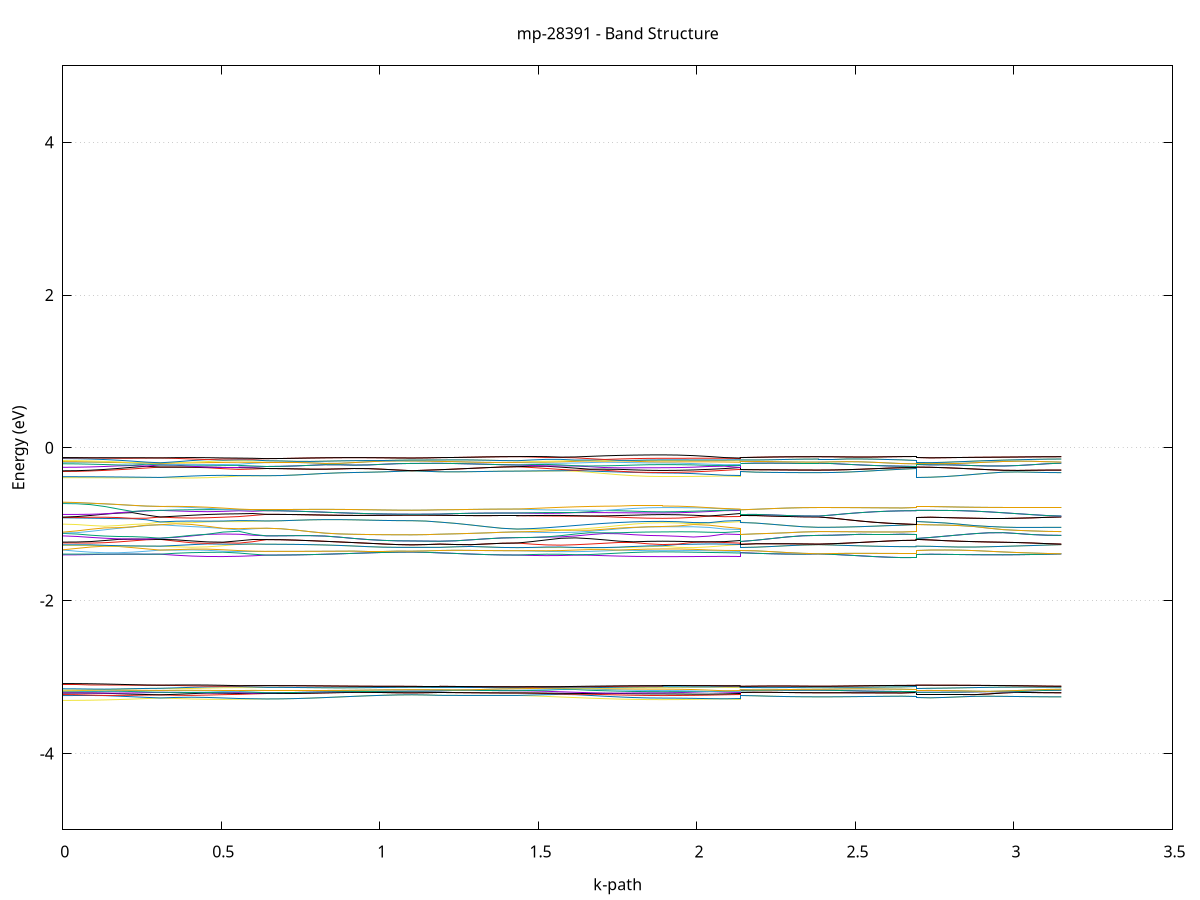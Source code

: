 set title 'mp-28391 - Band Structure'
set xlabel 'k-path'
set ylabel 'Energy (eV)'
set grid y
set yrange [-5:5]
set terminal png size 800,600
set output 'mp-28391_bands_gnuplot.png'
plot '-' using 1:2 with lines notitle, '-' using 1:2 with lines notitle, '-' using 1:2 with lines notitle, '-' using 1:2 with lines notitle, '-' using 1:2 with lines notitle, '-' using 1:2 with lines notitle, '-' using 1:2 with lines notitle, '-' using 1:2 with lines notitle, '-' using 1:2 with lines notitle, '-' using 1:2 with lines notitle, '-' using 1:2 with lines notitle, '-' using 1:2 with lines notitle, '-' using 1:2 with lines notitle, '-' using 1:2 with lines notitle, '-' using 1:2 with lines notitle, '-' using 1:2 with lines notitle, '-' using 1:2 with lines notitle, '-' using 1:2 with lines notitle, '-' using 1:2 with lines notitle, '-' using 1:2 with lines notitle, '-' using 1:2 with lines notitle, '-' using 1:2 with lines notitle, '-' using 1:2 with lines notitle, '-' using 1:2 with lines notitle, '-' using 1:2 with lines notitle, '-' using 1:2 with lines notitle, '-' using 1:2 with lines notitle, '-' using 1:2 with lines notitle, '-' using 1:2 with lines notitle, '-' using 1:2 with lines notitle, '-' using 1:2 with lines notitle, '-' using 1:2 with lines notitle, '-' using 1:2 with lines notitle, '-' using 1:2 with lines notitle, '-' using 1:2 with lines notitle, '-' using 1:2 with lines notitle, '-' using 1:2 with lines notitle, '-' using 1:2 with lines notitle, '-' using 1:2 with lines notitle, '-' using 1:2 with lines notitle, '-' using 1:2 with lines notitle, '-' using 1:2 with lines notitle, '-' using 1:2 with lines notitle, '-' using 1:2 with lines notitle, '-' using 1:2 with lines notitle, '-' using 1:2 with lines notitle, '-' using 1:2 with lines notitle, '-' using 1:2 with lines notitle, '-' using 1:2 with lines notitle, '-' using 1:2 with lines notitle, '-' using 1:2 with lines notitle, '-' using 1:2 with lines notitle, '-' using 1:2 with lines notitle, '-' using 1:2 with lines notitle, '-' using 1:2 with lines notitle, '-' using 1:2 with lines notitle, '-' using 1:2 with lines notitle, '-' using 1:2 with lines notitle, '-' using 1:2 with lines notitle, '-' using 1:2 with lines notitle, '-' using 1:2 with lines notitle, '-' using 1:2 with lines notitle, '-' using 1:2 with lines notitle, '-' using 1:2 with lines notitle, '-' using 1:2 with lines notitle, '-' using 1:2 with lines notitle, '-' using 1:2 with lines notitle, '-' using 1:2 with lines notitle, '-' using 1:2 with lines notitle, '-' using 1:2 with lines notitle, '-' using 1:2 with lines notitle, '-' using 1:2 with lines notitle, '-' using 1:2 with lines notitle, '-' using 1:2 with lines notitle, '-' using 1:2 with lines notitle, '-' using 1:2 with lines notitle, '-' using 1:2 with lines notitle, '-' using 1:2 with lines notitle, '-' using 1:2 with lines notitle, '-' using 1:2 with lines notitle, '-' using 1:2 with lines notitle, '-' using 1:2 with lines notitle, '-' using 1:2 with lines notitle, '-' using 1:2 with lines notitle, '-' using 1:2 with lines notitle, '-' using 1:2 with lines notitle, '-' using 1:2 with lines notitle, '-' using 1:2 with lines notitle, '-' using 1:2 with lines notitle, '-' using 1:2 with lines notitle, '-' using 1:2 with lines notitle, '-' using 1:2 with lines notitle, '-' using 1:2 with lines notitle, '-' using 1:2 with lines notitle, '-' using 1:2 with lines notitle, '-' using 1:2 with lines notitle, '-' using 1:2 with lines notitle, '-' using 1:2 with lines notitle, '-' using 1:2 with lines notitle, '-' using 1:2 with lines notitle, '-' using 1:2 with lines notitle, '-' using 1:2 with lines notitle, '-' using 1:2 with lines notitle, '-' using 1:2 with lines notitle, '-' using 1:2 with lines notitle, '-' using 1:2 with lines notitle, '-' using 1:2 with lines notitle, '-' using 1:2 with lines notitle, '-' using 1:2 with lines notitle, '-' using 1:2 with lines notitle, '-' using 1:2 with lines notitle, '-' using 1:2 with lines notitle, '-' using 1:2 with lines notitle, '-' using 1:2 with lines notitle, '-' using 1:2 with lines notitle, '-' using 1:2 with lines notitle, '-' using 1:2 with lines notitle, '-' using 1:2 with lines notitle, '-' using 1:2 with lines notitle, '-' using 1:2 with lines notitle, '-' using 1:2 with lines notitle, '-' using 1:2 with lines notitle, '-' using 1:2 with lines notitle, '-' using 1:2 with lines notitle, '-' using 1:2 with lines notitle, '-' using 1:2 with lines notitle, '-' using 1:2 with lines notitle, '-' using 1:2 with lines notitle
0.000000 -14.496667
0.043903 -14.496067
0.087807 -14.494367
0.131710 -14.491667
0.175614 -14.487867
0.219517 -14.483367
0.263421 -14.478167
0.307324 -14.472567
0.307324 -14.472567
0.356843 -14.472667
0.406362 -14.471767
0.455880 -14.469867
0.505399 -14.466967
0.554918 -14.463367
0.554918 -14.463367
0.598937 -14.463867
0.642955 -14.463667
0.642955 -14.463667
0.688778 -14.463367
0.734601 -14.462667
0.780424 -14.461467
0.826247 -14.459967
0.872070 -14.458267
0.917893 -14.456567
0.963715 -14.454967
1.009538 -14.453667
1.055361 -14.452867
1.101184 -14.452567
1.101184 -14.452567
1.145203 -14.452667
1.189222 -14.452767
1.189222 -14.452767
1.238091 -14.452767
1.286961 -14.453067
1.335830 -14.453367
1.384700 -14.453567
1.433569 -14.453667
1.433569 -14.453667
1.479392 -14.455267
1.525215 -14.457367
1.571038 -14.459967
1.616861 -14.462667
1.662684 -14.465367
1.708506 -14.467967
1.754329 -14.470067
1.800152 -14.471767
1.845975 -14.472867
1.891798 -14.473167
1.891798 -14.473167
1.940667 -14.472667
1.989537 -14.471167
2.038406 -14.468667
2.087276 -14.465467
2.136145 -14.463367
2.136145 -14.452767
2.185664 -14.453167
2.235183 -14.453967
2.284702 -14.454667
2.334220 -14.455067
2.383739 -14.455267
2.383739 -14.455267
2.427643 -14.455467
2.471546 -14.455867
2.515449 -14.456467
2.559353 -14.457167
2.603256 -14.457667
2.647160 -14.458067
2.691063 -14.458167
2.691063 -14.472567
2.736886 -14.472167
2.782709 -14.471167
2.828532 -14.469467
2.874355 -14.467267
2.920178 -14.464667
2.966000 -14.461967
3.011823 -14.459467
3.057646 -14.457267
3.103469 -14.455867
3.149292 -14.455267
e
0.000000 -14.444967
0.043903 -14.444767
0.087807 -14.445667
0.131710 -14.450167
0.175614 -14.455267
0.219517 -14.460867
0.263421 -14.466767
0.307324 -14.472567
0.307324 -14.472567
0.356843 -14.471367
0.406362 -14.469167
0.455880 -14.466167
0.505399 -14.462467
0.554918 -14.461667
0.554918 -14.461667
0.598937 -14.462867
0.642955 -14.463667
0.642955 -14.463667
0.688778 -14.463367
0.734601 -14.462667
0.780424 -14.461467
0.826247 -14.459967
0.872070 -14.458267
0.917893 -14.456567
0.963715 -14.454967
1.009538 -14.453667
1.055361 -14.452867
1.101184 -14.452567
1.101184 -14.452567
1.145203 -14.452667
1.189222 -14.452767
1.189222 -14.452767
1.238091 -14.452767
1.286961 -14.453067
1.335830 -14.453367
1.384700 -14.453567
1.433569 -14.453667
1.433569 -14.453667
1.479392 -14.452867
1.525215 -14.453267
1.571038 -14.454967
1.616861 -14.457667
1.662684 -14.460767
1.708506 -14.463667
1.754329 -14.466167
1.800152 -14.468167
1.845975 -14.469367
1.891798 -14.469767
1.891798 -14.469767
1.940667 -14.469267
1.989537 -14.467667
2.038406 -14.465167
2.087276 -14.461767
2.136145 -14.461667
2.136145 -14.452767
2.185664 -14.453167
2.235183 -14.453967
2.284702 -14.454667
2.334220 -14.455067
2.383739 -14.455267
2.383739 -14.455267
2.427643 -14.455467
2.471546 -14.455867
2.515449 -14.456467
2.559353 -14.457167
2.603256 -14.457667
2.647160 -14.458067
2.691063 -14.458167
2.691063 -14.472567
2.736886 -14.472167
2.782709 -14.471167
2.828532 -14.469467
2.874355 -14.467267
2.920178 -14.464667
2.966000 -14.461967
3.011823 -14.459467
3.057646 -14.457267
3.103469 -14.455867
3.149292 -14.455267
e
0.000000 -14.440767
0.043903 -14.442267
0.087807 -14.444167
0.131710 -14.443067
0.175614 -14.441767
0.219517 -14.440167
0.263421 -14.438467
0.307324 -14.436867
0.307324 -14.436867
0.356843 -14.440167
0.406362 -14.444367
0.455880 -14.449567
0.505399 -14.455167
0.554918 -14.457867
0.554918 -14.457867
0.598937 -14.451867
0.642955 -14.446167
0.642955 -14.446167
0.688778 -14.446067
0.734601 -14.445467
0.780424 -14.444767
0.826247 -14.443767
0.872070 -14.442667
0.917893 -14.441567
0.963715 -14.440667
1.009538 -14.439867
1.055361 -14.439367
1.101184 -14.439267
1.101184 -14.439267
1.145203 -14.439267
1.189222 -14.439167
1.189222 -14.439167
1.238091 -14.439167
1.286961 -14.438867
1.335830 -14.438567
1.384700 -14.438367
1.433569 -14.438267
1.433569 -14.438267
1.479392 -14.440967
1.525215 -14.443167
1.571038 -14.444667
1.616861 -14.445667
1.662684 -14.446367
1.708506 -14.446967
1.754329 -14.447567
1.800152 -14.448067
1.845975 -14.448367
1.891798 -14.448467
1.891798 -14.448467
1.940667 -14.449167
1.989537 -14.451167
2.038406 -14.454467
2.087276 -14.458567
2.136145 -14.457867
2.136145 -14.439167
2.185664 -14.438667
2.235183 -14.437967
2.284702 -14.437267
2.334220 -14.436767
2.383739 -14.436667
2.383739 -14.436667
2.427643 -14.436467
2.471546 -14.435967
2.515449 -14.435367
2.559353 -14.434767
2.603256 -14.434167
2.647160 -14.433867
2.691063 -14.433667
2.691063 -14.436867
2.736886 -14.436767
2.782709 -14.436667
2.828532 -14.436367
2.874355 -14.436167
2.920178 -14.436067
2.966000 -14.435967
3.011823 -14.436067
3.057646 -14.436267
3.103469 -14.436567
3.149292 -14.436667
e
0.000000 -14.435167
0.043903 -14.434567
0.087807 -14.433567
0.131710 -14.433167
0.175614 -14.433367
0.219517 -14.434167
0.263421 -14.435367
0.307324 -14.436867
0.307324 -14.436867
0.356843 -14.434667
0.406362 -14.433667
0.455880 -14.433767
0.505399 -14.434767
0.554918 -14.436667
0.554918 -14.436667
0.598937 -14.441067
0.642955 -14.446167
0.642955 -14.446167
0.688778 -14.446067
0.734601 -14.445467
0.780424 -14.444767
0.826247 -14.443767
0.872070 -14.442667
0.917893 -14.441567
0.963715 -14.440667
1.009538 -14.439867
1.055361 -14.439367
1.101184 -14.439267
1.101184 -14.439267
1.145203 -14.439267
1.189222 -14.439167
1.189222 -14.439167
1.238091 -14.439167
1.286961 -14.438867
1.335830 -14.438567
1.384700 -14.438367
1.433569 -14.438267
1.433569 -14.438267
1.479392 -14.435767
1.525215 -14.433467
1.571038 -14.431567
1.616861 -14.430067
1.662684 -14.428967
1.708506 -14.428167
1.754329 -14.427667
1.800152 -14.427467
1.845975 -14.427267
1.891798 -14.427267
1.891798 -14.427267
1.940667 -14.427667
1.989537 -14.428867
2.038406 -14.430867
2.087276 -14.433567
2.136145 -14.436667
2.136145 -14.439167
2.185664 -14.438667
2.235183 -14.437967
2.284702 -14.437267
2.334220 -14.436767
2.383739 -14.436667
2.383739 -14.436667
2.427643 -14.436467
2.471546 -14.435967
2.515449 -14.435367
2.559353 -14.434767
2.603256 -14.434167
2.647160 -14.433867
2.691063 -14.433667
2.691063 -14.436867
2.736886 -14.436767
2.782709 -14.436667
2.828532 -14.436367
2.874355 -14.436167
2.920178 -14.436067
2.966000 -14.435967
3.011823 -14.436067
3.057646 -14.436267
3.103469 -14.436567
3.149292 -14.436667
e
0.000000 -13.319167
0.043903 -13.318967
0.087807 -13.318367
0.131710 -13.317367
0.175614 -13.315967
0.219517 -13.314367
0.263421 -13.312567
0.307324 -13.310567
0.307324 -13.310567
0.356843 -13.311067
0.406362 -13.310567
0.455880 -13.309267
0.505399 -13.307367
0.554918 -13.305167
0.554918 -13.305167
0.598937 -13.303367
0.642955 -13.300767
0.642955 -13.300767
0.688778 -13.300867
0.734601 -13.301267
0.780424 -13.302567
0.826247 -13.305167
0.872070 -13.308367
0.917893 -13.311567
0.963715 -13.314467
1.009538 -13.316767
1.055361 -13.318167
1.101184 -13.318667
1.101184 -13.318667
1.145203 -13.319167
1.189222 -13.319867
1.189222 -13.319867
1.238091 -13.320067
1.286961 -13.319767
1.335830 -13.319167
1.384700 -13.318567
1.433569 -13.318367
1.433569 -13.318367
1.479392 -13.318067
1.525215 -13.316767
1.571038 -13.314467
1.616861 -13.312167
1.662684 -13.313867
1.708506 -13.315667
1.754329 -13.317167
1.800152 -13.318267
1.845975 -13.318967
1.891798 -13.319167
1.891798 -13.319167
1.940667 -13.318467
1.989537 -13.316367
2.038406 -13.313067
2.087276 -13.308867
2.136145 -13.305167
2.136145 -13.319867
2.185664 -13.320267
2.235183 -13.320167
2.284702 -13.319767
2.334220 -13.319267
2.383739 -13.319067
2.383739 -13.319067
2.427643 -13.318767
2.471546 -13.317867
2.515449 -13.316567
2.559353 -13.314867
2.603256 -13.313167
2.647160 -13.311767
2.691063 -13.311167
2.691063 -13.310567
2.736886 -13.310367
2.782709 -13.309767
2.828532 -13.308767
2.874355 -13.308267
2.920178 -13.309867
2.966000 -13.312567
3.011823 -13.315167
3.057646 -13.317267
3.103469 -13.318667
3.149292 -13.319067
e
0.000000 -13.307967
0.043903 -13.307867
0.087807 -13.307267
0.131710 -13.306067
0.175614 -13.305267
0.219517 -13.306767
0.263421 -13.308667
0.307324 -13.310567
0.307324 -13.310567
0.356843 -13.309167
0.406362 -13.306867
0.455880 -13.303767
0.505399 -13.302067
0.554918 -13.303467
0.554918 -13.303467
0.598937 -13.300967
0.642955 -13.300767
0.642955 -13.300767
0.688778 -13.300867
0.734601 -13.301267
0.780424 -13.302567
0.826247 -13.305167
0.872070 -13.308367
0.917893 -13.311567
0.963715 -13.314467
1.009538 -13.316767
1.055361 -13.318167
1.101184 -13.318667
1.101184 -13.318667
1.145203 -13.319167
1.189222 -13.319867
1.189222 -13.319867
1.238091 -13.320067
1.286961 -13.319767
1.335830 -13.319167
1.384700 -13.318567
1.433569 -13.318367
1.433569 -13.318367
1.479392 -13.317467
1.525215 -13.315567
1.571038 -13.312667
1.616861 -13.310567
1.662684 -13.307367
1.708506 -13.303367
1.754329 -13.302667
1.800152 -13.303967
1.845975 -13.304867
1.891798 -13.305067
1.891798 -13.305067
1.940667 -13.304967
1.989537 -13.304667
2.038406 -13.304367
2.087276 -13.304367
2.136145 -13.303467
2.136145 -13.319867
2.185664 -13.320267
2.235183 -13.320167
2.284702 -13.319767
2.334220 -13.319267
2.383739 -13.319067
2.383739 -13.319067
2.427643 -13.318767
2.471546 -13.317867
2.515449 -13.316567
2.559353 -13.314867
2.603256 -13.313167
2.647160 -13.311767
2.691063 -13.311167
2.691063 -13.310567
2.736886 -13.310367
2.782709 -13.309767
2.828532 -13.308767
2.874355 -13.308267
2.920178 -13.309867
2.966000 -13.312567
3.011823 -13.315167
3.057646 -13.317267
3.103469 -13.318667
3.149292 -13.319067
e
0.000000 -13.306167
0.043903 -13.305467
0.087807 -13.304167
0.131710 -13.303867
0.175614 -13.303867
0.219517 -13.301567
0.263421 -13.298867
0.307324 -13.295967
0.307324 -13.295967
0.356843 -13.297267
0.406362 -13.298767
0.455880 -13.300367
0.505399 -13.300267
0.554918 -13.296767
0.554918 -13.296767
0.598937 -13.297967
0.642955 -13.298567
0.642955 -13.298567
0.688778 -13.298867
0.734601 -13.300067
0.780424 -13.301667
0.826247 -13.303167
0.872070 -13.304967
0.917893 -13.307067
0.963715 -13.309167
1.009538 -13.310867
1.055361 -13.311967
1.101184 -13.312367
1.101184 -13.312367
1.145203 -13.311367
1.189222 -13.309267
1.189222 -13.309267
1.238091 -13.307367
1.286961 -13.305067
1.335830 -13.303067
1.384700 -13.301767
1.433569 -13.301467
1.433569 -13.301467
1.479392 -13.304067
1.525215 -13.306667
1.571038 -13.309167
1.616861 -13.309167
1.662684 -13.305167
1.708506 -13.300967
1.754329 -13.299267
1.800152 -13.295467
1.845975 -13.292267
1.891798 -13.291167
1.891798 -13.291167
1.940667 -13.291367
1.989537 -13.291867
2.038406 -13.292867
2.087276 -13.294467
2.136145 -13.296767
2.136145 -13.309267
2.185664 -13.307467
2.235183 -13.305667
2.284702 -13.304567
2.334220 -13.304267
2.383739 -13.304267
2.383739 -13.304267
2.427643 -13.304067
2.471546 -13.303667
2.515449 -13.303067
2.559353 -13.302267
2.603256 -13.301167
2.647160 -13.299967
2.691063 -13.299167
2.691063 -13.295967
2.736886 -13.296667
2.782709 -13.298567
2.828532 -13.301067
2.874355 -13.303367
2.920178 -13.303567
2.966000 -13.302667
3.011823 -13.302367
3.057646 -13.303167
3.103469 -13.303967
3.149292 -13.304267
e
0.000000 -13.299867
0.043903 -13.300067
0.087807 -13.300067
0.131710 -13.298567
0.175614 -13.295367
0.219517 -13.291267
0.263421 -13.293167
0.307324 -13.295967
0.307324 -13.295967
0.356843 -13.294767
0.406362 -13.293467
0.455880 -13.292267
0.505399 -13.291767
0.554918 -13.293567
0.554918 -13.293567
0.598937 -13.296367
0.642955 -13.298567
0.642955 -13.298567
0.688778 -13.298867
0.734601 -13.300067
0.780424 -13.301667
0.826247 -13.303167
0.872070 -13.304967
0.917893 -13.307067
0.963715 -13.309167
1.009538 -13.310867
1.055361 -13.311967
1.101184 -13.312367
1.101184 -13.312367
1.145203 -13.311367
1.189222 -13.309267
1.189222 -13.309267
1.238091 -13.307367
1.286961 -13.305067
1.335830 -13.303067
1.384700 -13.301767
1.433569 -13.301467
1.433569 -13.301467
1.479392 -13.299067
1.525215 -13.296867
1.571038 -13.296067
1.616861 -13.297167
1.662684 -13.299067
1.708506 -13.300967
1.754329 -13.297067
1.800152 -13.293867
1.845975 -13.291767
1.891798 -13.290167
1.891798 -13.290167
1.940667 -13.290267
1.989537 -13.290567
2.038406 -13.291067
2.087276 -13.292067
2.136145 -13.293567
2.136145 -13.309267
2.185664 -13.307467
2.235183 -13.305667
2.284702 -13.304567
2.334220 -13.304267
2.383739 -13.304267
2.383739 -13.304267
2.427643 -13.304067
2.471546 -13.303667
2.515449 -13.303067
2.559353 -13.302267
2.603256 -13.301167
2.647160 -13.299967
2.691063 -13.299167
2.691063 -13.295967
2.736886 -13.296667
2.782709 -13.298567
2.828532 -13.301067
2.874355 -13.303367
2.920178 -13.303567
2.966000 -13.302667
3.011823 -13.302367
3.057646 -13.303167
3.103469 -13.303967
3.149292 -13.304267
e
0.000000 -13.290667
0.043903 -13.290467
0.087807 -13.289667
0.131710 -13.288567
0.175614 -13.288467
0.219517 -13.290667
0.263421 -13.286967
0.307324 -13.282567
0.307324 -13.282567
0.356843 -13.282867
0.406362 -13.284167
0.455880 -13.285367
0.505399 -13.286267
0.554918 -13.287067
0.554918 -13.287067
0.598937 -13.286467
0.642955 -13.286167
0.642955 -13.286167
0.688778 -13.286167
0.734601 -13.286267
0.780424 -13.286567
0.826247 -13.287467
0.872070 -13.288067
0.917893 -13.288267
0.963715 -13.288167
1.009538 -13.287967
1.055361 -13.287767
1.101184 -13.287667
1.101184 -13.287667
1.145203 -13.289567
1.189222 -13.291467
1.189222 -13.291467
1.238091 -13.293067
1.286961 -13.294767
1.335830 -13.296067
1.384700 -13.296767
1.433569 -13.296767
1.433569 -13.296767
1.479392 -13.297067
1.525215 -13.296667
1.571038 -13.295767
1.616861 -13.294267
1.662684 -13.292367
1.708506 -13.290367
1.754329 -13.288867
1.800152 -13.288967
1.845975 -13.289067
1.891798 -13.289267
1.891798 -13.289267
1.940667 -13.289867
1.989537 -13.289967
2.038406 -13.289567
2.087276 -13.288567
2.136145 -13.287067
2.136145 -13.291467
2.185664 -13.292367
2.235183 -13.292767
2.284702 -13.292267
2.334220 -13.290567
2.383739 -13.289367
2.383739 -13.289367
2.427643 -13.289667
2.471546 -13.290467
2.515449 -13.291567
2.559353 -13.292667
2.603256 -13.293667
2.647160 -13.295067
2.691063 -13.296167
2.691063 -13.282567
2.736886 -13.282967
2.782709 -13.284367
2.828532 -13.286567
2.874355 -13.289167
2.920178 -13.291767
2.966000 -13.293667
3.011823 -13.293967
3.057646 -13.292567
3.103469 -13.290567
3.149292 -13.289367
e
0.000000 -13.284067
0.043903 -13.284367
0.087807 -13.285267
0.131710 -13.286567
0.175614 -13.286967
0.219517 -13.285167
0.263421 -13.283067
0.307324 -13.282567
0.307324 -13.282567
0.356843 -13.282467
0.406362 -13.282667
0.455880 -13.282367
0.505399 -13.284167
0.554918 -13.285667
0.554918 -13.285667
0.598937 -13.286067
0.642955 -13.286167
0.642955 -13.286167
0.688778 -13.286167
0.734601 -13.286267
0.780424 -13.286567
0.826247 -13.287467
0.872070 -13.288067
0.917893 -13.288267
0.963715 -13.288167
1.009538 -13.287967
1.055361 -13.287767
1.101184 -13.287667
1.101184 -13.287667
1.145203 -13.289567
1.189222 -13.291467
1.189222 -13.291467
1.238091 -13.293067
1.286961 -13.294767
1.335830 -13.296067
1.384700 -13.296767
1.433569 -13.296767
1.433569 -13.296767
1.479392 -13.296067
1.525215 -13.295367
1.571038 -13.294167
1.616861 -13.292167
1.662684 -13.290367
1.708506 -13.289167
1.754329 -13.288667
1.800152 -13.287867
1.845975 -13.288167
1.891798 -13.288967
1.891798 -13.288967
1.940667 -13.287967
1.989537 -13.286567
2.038406 -13.284967
2.087276 -13.284667
2.136145 -13.285667
2.136145 -13.291467
2.185664 -13.292367
2.235183 -13.292767
2.284702 -13.292267
2.334220 -13.290567
2.383739 -13.289367
2.383739 -13.289367
2.427643 -13.289667
2.471546 -13.290467
2.515449 -13.291567
2.559353 -13.292667
2.603256 -13.293667
2.647160 -13.295067
2.691063 -13.296167
2.691063 -13.282567
2.736886 -13.282967
2.782709 -13.284367
2.828532 -13.286567
2.874355 -13.289167
2.920178 -13.291767
2.966000 -13.293667
3.011823 -13.293967
3.057646 -13.292567
3.103469 -13.290567
3.149292 -13.289367
e
0.000000 -13.278367
0.043903 -13.278367
0.087807 -13.278167
0.131710 -13.277767
0.175614 -13.277267
0.219517 -13.277267
0.263421 -13.278867
0.307324 -13.280867
0.307324 -13.280867
0.356843 -13.282167
0.406362 -13.281767
0.455880 -13.281867
0.505399 -13.281767
0.554918 -13.281667
0.554918 -13.281667
0.598937 -13.281367
0.642955 -13.280967
0.642955 -13.280967
0.688778 -13.281867
0.734601 -13.283867
0.780424 -13.285667
0.826247 -13.286267
0.872070 -13.286367
0.917893 -13.286367
0.963715 -13.286367
1.009538 -13.286467
1.055361 -13.286567
1.101184 -13.286567
1.101184 -13.286567
1.145203 -13.284467
1.189222 -13.281967
1.189222 -13.281967
1.238091 -13.280067
1.286961 -13.278367
1.335830 -13.276867
1.384700 -13.277767
1.433569 -13.278367
1.433569 -13.278367
1.479392 -13.280667
1.525215 -13.282867
1.571038 -13.284267
1.616861 -13.284667
1.662684 -13.284867
1.708506 -13.284867
1.754329 -13.284267
1.800152 -13.283367
1.845975 -13.282267
1.891798 -13.281567
1.891798 -13.281567
1.940667 -13.281767
1.989537 -13.282467
2.038406 -13.283467
2.087276 -13.283267
2.136145 -13.281667
2.136145 -13.281967
2.185664 -13.280767
2.235183 -13.280367
2.284702 -13.281267
2.334220 -13.283267
2.383739 -13.284667
2.383739 -13.284667
2.427643 -13.284867
2.471546 -13.285767
2.515449 -13.287367
2.559353 -13.289567
2.603256 -13.291867
2.647160 -13.293567
2.691063 -13.293967
2.691063 -13.280867
2.736886 -13.281067
2.782709 -13.281067
2.828532 -13.280867
2.874355 -13.280567
2.920178 -13.280167
2.966000 -13.280067
3.011823 -13.280567
3.057646 -13.281767
3.103469 -13.283567
3.149292 -13.284667
e
0.000000 -13.275667
0.043903 -13.275467
0.087807 -13.275367
0.131710 -13.275667
0.175614 -13.276267
0.219517 -13.276667
0.263421 -13.278267
0.307324 -13.280867
0.307324 -13.280867
0.356843 -13.279067
0.406362 -13.277567
0.455880 -13.279267
0.505399 -13.279867
0.554918 -13.280067
0.554918 -13.280067
0.598937 -13.280367
0.642955 -13.280967
0.642955 -13.280967
0.688778 -13.281867
0.734601 -13.283867
0.780424 -13.285667
0.826247 -13.286267
0.872070 -13.286367
0.917893 -13.286367
0.963715 -13.286367
1.009538 -13.286467
1.055361 -13.286567
1.101184 -13.286567
1.101184 -13.286567
1.145203 -13.284467
1.189222 -13.281967
1.189222 -13.281967
1.238091 -13.280067
1.286961 -13.278367
1.335830 -13.276867
1.384700 -13.277767
1.433569 -13.278367
1.433569 -13.278367
1.479392 -13.276967
1.525215 -13.276967
1.571038 -13.278467
1.616861 -13.279567
1.662684 -13.280067
1.708506 -13.280067
1.754329 -13.279867
1.800152 -13.279967
1.845975 -13.280467
1.891798 -13.281067
1.891798 -13.281067
1.940667 -13.281267
1.989537 -13.281767
2.038406 -13.281867
2.087276 -13.281367
2.136145 -13.280067
2.136145 -13.281967
2.185664 -13.280767
2.235183 -13.280367
2.284702 -13.281267
2.334220 -13.283267
2.383739 -13.284667
2.383739 -13.284667
2.427643 -13.284867
2.471546 -13.285767
2.515449 -13.287367
2.559353 -13.289567
2.603256 -13.291867
2.647160 -13.293567
2.691063 -13.293967
2.691063 -13.280867
2.736886 -13.281067
2.782709 -13.281067
2.828532 -13.280867
2.874355 -13.280567
2.920178 -13.280167
2.966000 -13.280067
3.011823 -13.280567
3.057646 -13.281767
3.103469 -13.283567
3.149292 -13.284667
e
0.000000 -13.275167
0.043903 -13.275167
0.087807 -13.274967
0.131710 -13.274067
0.175614 -13.272967
0.219517 -13.274567
0.263421 -13.275967
0.307324 -13.274967
0.307324 -13.274967
0.356843 -13.275467
0.406362 -13.276567
0.455880 -13.277667
0.505399 -13.279167
0.554918 -13.279367
0.554918 -13.279367
0.598937 -13.278667
0.642955 -13.277367
0.642955 -13.277367
0.688778 -13.277367
0.734601 -13.277367
0.780424 -13.277167
0.826247 -13.276767
0.872070 -13.276067
0.917893 -13.275067
0.963715 -13.273767
1.009538 -13.272267
1.055361 -13.270667
1.101184 -13.269667
1.101184 -13.269667
1.145203 -13.270067
1.189222 -13.271167
1.189222 -13.271167
1.238091 -13.272467
1.286961 -13.274167
1.335830 -13.275967
1.384700 -13.275267
1.433569 -13.274367
1.433569 -13.274367
1.479392 -13.275267
1.525215 -13.276867
1.571038 -13.277367
1.616861 -13.277767
1.662684 -13.278167
1.708506 -13.278467
1.754329 -13.278367
1.800152 -13.277667
1.845975 -13.276467
1.891798 -13.275367
1.891798 -13.275367
1.940667 -13.274967
1.989537 -13.274567
2.038406 -13.275667
2.087276 -13.277167
2.136145 -13.279367
2.136145 -13.271167
2.185664 -13.272467
2.235183 -13.273967
2.284702 -13.274767
2.334220 -13.274867
2.383739 -13.274767
2.383739 -13.274767
2.427643 -13.274867
2.471546 -13.275167
2.515449 -13.275167
2.559353 -13.275067
2.603256 -13.274867
2.647160 -13.274767
2.691063 -13.274667
2.691063 -13.274967
2.736886 -13.274667
2.782709 -13.274067
2.828532 -13.273467
2.874355 -13.273167
2.920178 -13.273467
2.966000 -13.274067
3.011823 -13.274667
3.057646 -13.274867
3.103469 -13.274767
3.149292 -13.274767
e
0.000000 -13.266367
0.043903 -13.266667
0.087807 -13.267567
0.131710 -13.269167
0.175614 -13.271467
0.219517 -13.272067
0.263421 -13.273767
0.307324 -13.274967
0.307324 -13.274967
0.356843 -13.275067
0.406362 -13.276467
0.455880 -13.276567
0.505399 -13.276167
0.554918 -13.276067
0.554918 -13.276067
0.598937 -13.276567
0.642955 -13.277367
0.642955 -13.277367
0.688778 -13.277367
0.734601 -13.277367
0.780424 -13.277167
0.826247 -13.276767
0.872070 -13.276067
0.917893 -13.275067
0.963715 -13.273767
1.009538 -13.272267
1.055361 -13.270667
1.101184 -13.269667
1.101184 -13.269667
1.145203 -13.270067
1.189222 -13.271167
1.189222 -13.271167
1.238091 -13.272467
1.286961 -13.274167
1.335830 -13.275967
1.384700 -13.275267
1.433569 -13.274367
1.433569 -13.274367
1.479392 -13.273867
1.525215 -13.273467
1.571038 -13.272967
1.616861 -13.272467
1.662684 -13.271967
1.708506 -13.271567
1.754329 -13.271167
1.800152 -13.271067
1.845975 -13.272467
1.891798 -13.273567
1.891798 -13.273567
1.940667 -13.273867
1.989537 -13.273767
2.038406 -13.273367
2.087276 -13.274967
2.136145 -13.276067
2.136145 -13.271167
2.185664 -13.272467
2.235183 -13.273967
2.284702 -13.274767
2.334220 -13.274867
2.383739 -13.274767
2.383739 -13.274767
2.427643 -13.274867
2.471546 -13.275167
2.515449 -13.275167
2.559353 -13.275067
2.603256 -13.274867
2.647160 -13.274767
2.691063 -13.274667
2.691063 -13.274967
2.736886 -13.274667
2.782709 -13.274067
2.828532 -13.273467
2.874355 -13.273167
2.920178 -13.273467
2.966000 -13.274067
3.011823 -13.274667
3.057646 -13.274867
3.103469 -13.274767
3.149292 -13.274767
e
0.000000 -13.265067
0.043903 -13.265367
0.087807 -13.266367
0.131710 -13.267967
0.175614 -13.269967
0.219517 -13.271767
0.263421 -13.270467
0.307324 -13.268967
0.307324 -13.268967
0.356843 -13.271067
0.406362 -13.272367
0.455880 -13.272067
0.505399 -13.270867
0.554918 -13.269267
0.554918 -13.269267
0.598937 -13.269667
0.642955 -13.269667
0.642955 -13.269667
0.688778 -13.268967
0.734601 -13.267367
0.780424 -13.265867
0.826247 -13.264667
0.872070 -13.264067
0.917893 -13.264067
0.963715 -13.264567
1.009538 -13.265467
1.055361 -13.266767
1.101184 -13.267667
1.101184 -13.267667
1.145203 -13.267867
1.189222 -13.268667
1.189222 -13.268667
1.238091 -13.269467
1.286961 -13.270367
1.335830 -13.271367
1.384700 -13.272367
1.433569 -13.273167
1.433569 -13.273167
1.479392 -13.273267
1.525215 -13.271267
1.571038 -13.269767
1.616861 -13.269067
1.662684 -13.268867
1.708506 -13.269167
1.754329 -13.269967
1.800152 -13.270967
1.845975 -13.270767
1.891798 -13.270767
1.891798 -13.270767
1.940667 -13.271067
1.989537 -13.271967
2.038406 -13.272267
2.087276 -13.270667
2.136145 -13.269267
2.136145 -13.268667
2.185664 -13.269067
2.235183 -13.269567
2.284702 -13.269967
2.334220 -13.270267
2.383739 -13.270467
2.383739 -13.270467
2.427643 -13.270167
2.471546 -13.269567
2.515449 -13.268867
2.559353 -13.268267
2.603256 -13.267867
2.647160 -13.267567
2.691063 -13.267467
2.691063 -13.268967
2.736886 -13.268967
2.782709 -13.268967
2.828532 -13.269067
2.874355 -13.269167
2.920178 -13.269367
2.966000 -13.269567
3.011823 -13.269867
3.057646 -13.270167
3.103469 -13.270367
3.149292 -13.270467
e
0.000000 -13.260567
0.043903 -13.260867
0.087807 -13.261767
0.131710 -13.263067
0.175614 -13.264567
0.219517 -13.266067
0.263421 -13.267567
0.307324 -13.268967
0.307324 -13.268967
0.356843 -13.267467
0.406362 -13.266667
0.455880 -13.266767
0.505399 -13.267567
0.554918 -13.269167
0.554918 -13.269167
0.598937 -13.269367
0.642955 -13.269667
0.642955 -13.269667
0.688778 -13.268967
0.734601 -13.267367
0.780424 -13.265867
0.826247 -13.264667
0.872070 -13.264067
0.917893 -13.264067
0.963715 -13.264567
1.009538 -13.265467
1.055361 -13.266767
1.101184 -13.267667
1.101184 -13.267667
1.145203 -13.267867
1.189222 -13.268667
1.189222 -13.268667
1.238091 -13.269467
1.286961 -13.270367
1.335830 -13.271367
1.384700 -13.272367
1.433569 -13.273167
1.433569 -13.273167
1.479392 -13.271667
1.525215 -13.270067
1.571038 -13.268067
1.616861 -13.266067
1.662684 -13.264367
1.708506 -13.263167
1.754329 -13.262367
1.800152 -13.261967
1.845975 -13.261767
1.891798 -13.261767
1.891798 -13.261767
1.940667 -13.262167
1.989537 -13.263267
2.038406 -13.264967
2.087276 -13.266967
2.136145 -13.269167
2.136145 -13.268667
2.185664 -13.269067
2.235183 -13.269567
2.284702 -13.269967
2.334220 -13.270267
2.383739 -13.270467
2.383739 -13.270467
2.427643 -13.270167
2.471546 -13.269567
2.515449 -13.268867
2.559353 -13.268267
2.603256 -13.267867
2.647160 -13.267567
2.691063 -13.267467
2.691063 -13.268967
2.736886 -13.268967
2.782709 -13.268967
2.828532 -13.269067
2.874355 -13.269167
2.920178 -13.269367
2.966000 -13.269567
3.011823 -13.269867
3.057646 -13.270167
3.103469 -13.270367
3.149292 -13.270467
e
0.000000 -5.958667
0.043903 -5.957667
0.087807 -5.954867
0.131710 -5.950367
0.175614 -5.944267
0.219517 -5.936867
0.263421 -5.928667
0.307324 -5.919867
0.307324 -5.919867
0.356843 -5.919467
0.406362 -5.917167
0.455880 -5.913367
0.505399 -5.908167
0.554918 -5.902067
0.554918 -5.902067
0.598937 -5.900267
0.642955 -5.900667
0.642955 -5.900667
0.688778 -5.900067
0.734601 -5.898367
0.780424 -5.895567
0.826247 -5.892067
0.872070 -5.888067
0.917893 -5.883967
0.963715 -5.880167
1.009538 -5.876867
1.055361 -5.874567
1.101184 -5.873767
1.101184 -5.873767
1.145203 -5.874467
1.189222 -5.875767
1.189222 -5.875767
1.238091 -5.877967
1.286961 -5.879767
1.335830 -5.881267
1.384700 -5.882167
1.433569 -5.882467
1.433569 -5.882467
1.479392 -5.887067
1.525215 -5.892167
1.571038 -5.897667
1.616861 -5.903367
1.662684 -5.908767
1.708506 -5.913667
1.754329 -5.917867
1.800152 -5.920967
1.845975 -5.922967
1.891798 -5.923667
1.891798 -5.923667
1.940667 -5.922567
1.989537 -5.919667
2.038406 -5.914967
2.087276 -5.908867
2.136145 -5.902067
2.136145 -5.875767
2.185664 -5.875567
2.235183 -5.875267
2.284702 -5.875067
2.334220 -5.874867
2.383739 -5.874767
2.383739 -5.874767
2.427643 -5.875167
2.471546 -5.876167
2.515449 -5.877367
2.559353 -5.878367
2.603256 -5.879267
2.647160 -5.879767
2.691063 -5.879967
2.691063 -5.919867
2.736886 -5.919067
2.782709 -5.916667
2.828532 -5.912767
2.874355 -5.907767
2.920178 -5.901767
2.966000 -5.895367
3.011823 -5.888867
3.057646 -5.882667
3.103469 -5.877367
3.149292 -5.874767
e
0.000000 -5.879467
0.043903 -5.880467
0.087807 -5.883567
0.131710 -5.888467
0.175614 -5.894867
0.219517 -5.902567
0.263421 -5.911067
0.307324 -5.919867
0.307324 -5.919867
0.356843 -5.918567
0.406362 -5.915567
0.455880 -5.911167
0.505399 -5.905467
0.554918 -5.898867
0.554918 -5.898867
0.598937 -5.900267
0.642955 -5.900667
0.642955 -5.900667
0.688778 -5.900067
0.734601 -5.898367
0.780424 -5.895567
0.826247 -5.892067
0.872070 -5.888067
0.917893 -5.883967
0.963715 -5.880167
1.009538 -5.876867
1.055361 -5.874567
1.101184 -5.873767
1.101184 -5.873767
1.145203 -5.874467
1.189222 -5.875767
1.189222 -5.875767
1.238091 -5.877967
1.286961 -5.879767
1.335830 -5.881267
1.384700 -5.882167
1.433569 -5.882467
1.433569 -5.882467
1.479392 -5.878767
1.525215 -5.876367
1.571038 -5.879667
1.616861 -5.886667
1.662684 -5.893867
1.708506 -5.900567
1.754329 -5.906367
1.800152 -5.910867
1.845975 -5.913567
1.891798 -5.914567
1.891798 -5.914567
1.940667 -5.913867
1.989537 -5.911867
2.038406 -5.908567
2.087276 -5.904167
2.136145 -5.898867
2.136145 -5.875767
2.185664 -5.875567
2.235183 -5.875267
2.284702 -5.875067
2.334220 -5.874867
2.383739 -5.874767
2.383739 -5.874767
2.427643 -5.875167
2.471546 -5.876167
2.515449 -5.877367
2.559353 -5.878367
2.603256 -5.879267
2.647160 -5.879767
2.691063 -5.879967
2.691063 -5.919867
2.736886 -5.919067
2.782709 -5.916667
2.828532 -5.912767
2.874355 -5.907767
2.920178 -5.901767
2.966000 -5.895367
3.011823 -5.888867
3.057646 -5.882667
3.103469 -5.877367
3.149292 -5.874767
e
0.000000 -5.876967
0.043903 -5.876567
0.087807 -5.875667
0.131710 -5.874067
0.175614 -5.871967
0.219517 -5.869567
0.263421 -5.866867
0.307324 -5.864167
0.307324 -5.864167
0.356843 -5.868067
0.406362 -5.873867
0.455880 -5.881167
0.505399 -5.889667
0.554918 -5.898667
0.554918 -5.898667
0.598937 -5.892967
0.642955 -5.884567
0.642955 -5.884567
0.688778 -5.884167
0.734601 -5.882967
0.780424 -5.880967
0.826247 -5.878667
0.872070 -5.876167
0.917893 -5.873767
0.963715 -5.871767
1.009538 -5.870367
1.055361 -5.869667
1.101184 -5.869567
1.101184 -5.869567
1.145203 -5.868767
1.189222 -5.867267
1.189222 -5.867267
1.238091 -5.865067
1.286961 -5.863067
1.335830 -5.861467
1.384700 -5.860467
1.433569 -5.860067
1.433569 -5.860067
1.479392 -5.865167
1.525215 -5.870767
1.571038 -5.872267
1.616861 -5.871267
1.662684 -5.870467
1.708506 -5.870067
1.754329 -5.870067
1.800152 -5.870167
1.845975 -5.870267
1.891798 -5.870267
1.891798 -5.870267
1.940667 -5.871867
1.989537 -5.876067
2.038406 -5.882367
2.087276 -5.890067
2.136145 -5.898667
2.136145 -5.867267
2.185664 -5.867267
2.235183 -5.867267
2.284702 -5.867267
2.334220 -5.867267
2.383739 -5.867267
2.383739 -5.867267
2.427643 -5.866867
2.471546 -5.865767
2.515449 -5.864567
2.559353 -5.863467
2.603256 -5.862567
2.647160 -5.861967
2.691063 -5.861767
2.691063 -5.864167
2.736886 -5.863867
2.782709 -5.863367
2.828532 -5.862567
2.874355 -5.861767
2.920178 -5.861167
2.966000 -5.861167
3.011823 -5.861767
3.057646 -5.863367
3.103469 -5.865667
3.149292 -5.867267
e
0.000000 -5.852367
0.043903 -5.852667
0.087807 -5.853467
0.131710 -5.854767
0.175614 -5.856667
0.219517 -5.858867
0.263421 -5.861367
0.307324 -5.864167
0.307324 -5.864167
0.356843 -5.862067
0.406362 -5.861967
0.455880 -5.863567
0.505399 -5.866567
0.554918 -5.870567
0.554918 -5.870567
0.598937 -5.877067
0.642955 -5.884567
0.642955 -5.884567
0.688778 -5.884167
0.734601 -5.882967
0.780424 -5.880967
0.826247 -5.878667
0.872070 -5.876167
0.917893 -5.873767
0.963715 -5.871767
1.009538 -5.870367
1.055361 -5.869667
1.101184 -5.869567
1.101184 -5.869567
1.145203 -5.868767
1.189222 -5.867267
1.189222 -5.867267
1.238091 -5.865067
1.286961 -5.863067
1.335830 -5.861467
1.384700 -5.860467
1.433569 -5.860067
1.433569 -5.860067
1.479392 -5.856267
1.525215 -5.853867
1.571038 -5.852767
1.616861 -5.852967
1.662684 -5.854067
1.708506 -5.855767
1.754329 -5.857667
1.800152 -5.859267
1.845975 -5.860467
1.891798 -5.860867
1.891798 -5.860867
1.940667 -5.861067
1.989537 -5.861967
2.038406 -5.863967
2.087276 -5.866867
2.136145 -5.870567
2.136145 -5.867267
2.185664 -5.867267
2.235183 -5.867267
2.284702 -5.867267
2.334220 -5.867267
2.383739 -5.867267
2.383739 -5.867267
2.427643 -5.866867
2.471546 -5.865767
2.515449 -5.864567
2.559353 -5.863467
2.603256 -5.862567
2.647160 -5.861967
2.691063 -5.861767
2.691063 -5.864167
2.736886 -5.863867
2.782709 -5.863367
2.828532 -5.862567
2.874355 -5.861767
2.920178 -5.861167
2.966000 -5.861167
3.011823 -5.861767
3.057646 -5.863367
3.103469 -5.865667
3.149292 -5.867267
e
0.000000 -3.306867
0.043903 -3.306067
0.087807 -3.303867
0.131710 -3.300267
0.175614 -3.295367
0.219517 -3.289267
0.263421 -3.282167
0.307324 -3.274567
0.307324 -3.274567
0.356843 -3.281867
0.406362 -3.287867
0.455880 -3.291667
0.505399 -3.292667
0.554918 -3.290767
0.554918 -3.290767
0.598937 -3.289867
0.642955 -3.287467
0.642955 -3.287467
0.688778 -3.286167
0.734601 -3.282367
0.780424 -3.276567
0.826247 -3.269267
0.872070 -3.261267
0.917893 -3.253267
0.963715 -3.245867
1.009538 -3.239467
1.055361 -3.234767
1.101184 -3.232967
1.101184 -3.232967
1.145203 -3.235267
1.189222 -3.239967
1.189222 -3.239967
1.238091 -3.240867
1.286961 -3.241367
1.335830 -3.241467
1.384700 -3.241367
1.433569 -3.241267
1.433569 -3.241267
1.479392 -3.247367
1.525215 -3.254367
1.571038 -3.261867
1.616861 -3.269567
1.662684 -3.276967
1.708506 -3.283667
1.754329 -3.289167
1.800152 -3.293167
1.845975 -3.295367
1.891798 -3.296167
1.891798 -3.296167
1.940667 -3.295267
1.989537 -3.292867
2.038406 -3.289367
2.087276 -3.287067
2.136145 -3.290767
2.136145 -3.239967
2.185664 -3.246167
2.235183 -3.251867
2.284702 -3.256167
2.334220 -3.258767
2.383739 -3.259667
2.383739 -3.259667
2.427643 -3.259267
2.471546 -3.258067
2.515449 -3.256267
2.559353 -3.254267
2.603256 -3.252467
2.647160 -3.251167
2.691063 -3.250667
2.691063 -3.274567
2.736886 -3.272667
2.782709 -3.267467
2.828532 -3.259967
2.874355 -3.253267
2.920178 -3.251567
2.966000 -3.253167
3.011823 -3.255567
3.057646 -3.257767
3.103469 -3.259167
3.149292 -3.259667
e
0.000000 -3.242767
0.043903 -3.242667
0.087807 -3.242267
0.131710 -3.243667
0.175614 -3.250867
0.219517 -3.258567
0.263421 -3.266567
0.307324 -3.274567
0.307324 -3.274567
0.356843 -3.267467
0.406362 -3.264367
0.455880 -3.267767
0.505399 -3.274267
0.554918 -3.281567
0.554918 -3.281567
0.598937 -3.284367
0.642955 -3.287467
0.642955 -3.287467
0.688778 -3.286167
0.734601 -3.282367
0.780424 -3.276567
0.826247 -3.269267
0.872070 -3.261267
0.917893 -3.253267
0.963715 -3.245867
1.009538 -3.239467
1.055361 -3.234767
1.101184 -3.232967
1.101184 -3.232967
1.145203 -3.235267
1.189222 -3.239967
1.189222 -3.239967
1.238091 -3.240867
1.286961 -3.241367
1.335830 -3.241467
1.384700 -3.241367
1.433569 -3.241267
1.433569 -3.241267
1.479392 -3.235967
1.525215 -3.231567
1.571038 -3.228067
1.616861 -3.231267
1.662684 -3.241367
1.708506 -3.251667
1.754329 -3.261167
1.800152 -3.268867
1.845975 -3.274067
1.891798 -3.275867
1.891798 -3.275867
1.940667 -3.276867
1.989537 -3.279467
2.038406 -3.283167
2.087276 -3.285467
2.136145 -3.281567
2.136145 -3.239967
2.185664 -3.246167
2.235183 -3.251867
2.284702 -3.256167
2.334220 -3.258767
2.383739 -3.259667
2.383739 -3.259667
2.427643 -3.259267
2.471546 -3.258067
2.515449 -3.256267
2.559353 -3.254267
2.603256 -3.252467
2.647160 -3.251167
2.691063 -3.250667
2.691063 -3.274567
2.736886 -3.272667
2.782709 -3.267467
2.828532 -3.259967
2.874355 -3.253267
2.920178 -3.251567
2.966000 -3.253167
3.011823 -3.255567
3.057646 -3.257767
3.103469 -3.259167
3.149292 -3.259667
e
0.000000 -3.229367
0.043903 -3.231667
0.087807 -3.236967
0.131710 -3.241667
0.175614 -3.240767
0.219517 -3.239267
0.263421 -3.236967
0.307324 -3.233667
0.307324 -3.233667
0.356843 -3.239367
0.406362 -3.240767
0.455880 -3.236767
0.505399 -3.231367
0.554918 -3.227467
0.554918 -3.227467
0.598937 -3.221667
0.642955 -3.216267
0.642955 -3.216267
0.688778 -3.215767
0.734601 -3.214067
0.780424 -3.211467
0.826247 -3.207967
0.872070 -3.204367
0.917893 -3.201567
0.963715 -3.201167
1.009538 -3.203467
1.055361 -3.206367
1.101184 -3.207767
1.101184 -3.207767
1.145203 -3.205767
1.189222 -3.202767
1.189222 -3.202767
1.238091 -3.204267
1.286961 -3.205967
1.335830 -3.207567
1.384700 -3.208867
1.433569 -3.209367
1.433569 -3.209367
1.479392 -3.211167
1.525215 -3.215567
1.571038 -3.222367
1.616861 -3.225867
1.662684 -3.226567
1.708506 -3.230267
1.754329 -3.234767
1.800152 -3.238967
1.845975 -3.241867
1.891798 -3.242867
1.891798 -3.242867
1.940667 -3.242267
1.989537 -3.240367
2.038406 -3.237167
2.087276 -3.232767
2.136145 -3.227467
2.136145 -3.202767
2.185664 -3.200067
2.235183 -3.200667
2.284702 -3.203167
2.334220 -3.205467
2.383739 -3.206367
2.383739 -3.206367
2.427643 -3.206467
2.471546 -3.206767
2.515449 -3.207167
2.559353 -3.207767
2.603256 -3.208367
2.647160 -3.208767
2.691063 -3.208967
2.691063 -3.233667
2.736886 -3.233667
2.782709 -3.233867
2.828532 -3.233867
2.874355 -3.230967
2.920178 -3.221767
2.966000 -3.208567
3.011823 -3.200967
3.057646 -3.203567
3.103469 -3.205667
3.149292 -3.206367
e
0.000000 -3.209867
0.043903 -3.209267
0.087807 -3.209767
0.131710 -3.213067
0.175614 -3.218367
0.219517 -3.224067
0.263421 -3.229267
0.307324 -3.233667
0.307324 -3.233667
0.356843 -3.226367
0.406362 -3.218167
0.455880 -3.209867
0.505399 -3.211967
0.554918 -3.215767
0.554918 -3.215767
0.598937 -3.211767
0.642955 -3.216267
0.642955 -3.216267
0.688778 -3.215767
0.734601 -3.214067
0.780424 -3.211467
0.826247 -3.207967
0.872070 -3.204367
0.917893 -3.201567
0.963715 -3.201167
1.009538 -3.203467
1.055361 -3.206367
1.101184 -3.207767
1.101184 -3.207767
1.145203 -3.205767
1.189222 -3.202767
1.189222 -3.202767
1.238091 -3.204267
1.286961 -3.205967
1.335830 -3.207567
1.384700 -3.208867
1.433569 -3.209367
1.433569 -3.209367
1.479392 -3.209567
1.525215 -3.211167
1.571038 -3.213467
1.616861 -3.215567
1.662684 -3.215767
1.708506 -3.213867
1.754329 -3.215567
1.800152 -3.218867
1.845975 -3.220767
1.891798 -3.221467
1.891798 -3.221467
1.940667 -3.222767
1.989537 -3.224567
2.038406 -3.224367
2.087276 -3.221567
2.136145 -3.215767
2.136145 -3.202767
2.185664 -3.200067
2.235183 -3.200667
2.284702 -3.203167
2.334220 -3.205467
2.383739 -3.206367
2.383739 -3.206367
2.427643 -3.206467
2.471546 -3.206767
2.515449 -3.207167
2.559353 -3.207767
2.603256 -3.208367
2.647160 -3.208767
2.691063 -3.208967
2.691063 -3.233667
2.736886 -3.233667
2.782709 -3.233867
2.828532 -3.233867
2.874355 -3.230967
2.920178 -3.221767
2.966000 -3.208567
3.011823 -3.200967
3.057646 -3.203567
3.103469 -3.205667
3.149292 -3.206367
e
0.000000 -3.207267
0.043903 -3.208167
0.087807 -3.209667
0.131710 -3.210767
0.175614 -3.210467
0.219517 -3.208567
0.263421 -3.205067
0.307324 -3.200467
0.307324 -3.200467
0.356843 -3.201567
0.406362 -3.203867
0.455880 -3.207767
0.505399 -3.206467
0.554918 -3.205767
0.554918 -3.205767
0.598937 -3.211067
0.642955 -3.205767
0.642955 -3.205767
0.688778 -3.204867
0.734601 -3.202367
0.780424 -3.198867
0.826247 -3.195267
0.872070 -3.192367
0.917893 -3.190867
0.963715 -3.189667
1.009538 -3.187967
1.055361 -3.186367
1.101184 -3.185767
1.101184 -3.185767
1.145203 -3.184967
1.189222 -3.181567
1.189222 -3.181567
1.238091 -3.175967
1.286961 -3.173867
1.335830 -3.176467
1.384700 -3.178567
1.433569 -3.179367
1.433569 -3.179367
1.479392 -3.182667
1.525215 -3.187367
1.571038 -3.193567
1.616861 -3.199967
1.662684 -3.205967
1.708506 -3.211267
1.754329 -3.211467
1.800152 -3.209267
1.845975 -3.207667
1.891798 -3.207067
1.891798 -3.207067
1.940667 -3.204267
1.989537 -3.198267
2.038406 -3.191567
2.087276 -3.197767
2.136145 -3.205767
2.136145 -3.181567
2.185664 -3.177967
2.235183 -3.173367
2.284702 -3.172367
2.334220 -3.172467
2.383739 -3.172567
2.383739 -3.172567
2.427643 -3.174767
2.471546 -3.178967
2.515449 -3.182967
2.559353 -3.186167
2.603256 -3.188267
2.647160 -3.189467
2.691063 -3.189867
2.691063 -3.200467
2.736886 -3.200367
2.782709 -3.199767
2.828532 -3.197967
2.874355 -3.194567
2.920178 -3.191467
2.966000 -3.194667
3.011823 -3.192467
3.057646 -3.181567
3.103469 -3.174767
3.149292 -3.172567
e
0.000000 -3.191267
0.043903 -3.191367
0.087807 -3.190467
0.131710 -3.188367
0.175614 -3.187667
0.219517 -3.190267
0.263421 -3.195167
0.307324 -3.200467
0.307324 -3.200467
0.356843 -3.201167
0.406362 -3.203267
0.455880 -3.203967
0.505399 -3.198567
0.554918 -3.192067
0.554918 -3.192067
0.598937 -3.198767
0.642955 -3.205767
0.642955 -3.205767
0.688778 -3.204867
0.734601 -3.202367
0.780424 -3.198867
0.826247 -3.195267
0.872070 -3.192367
0.917893 -3.190867
0.963715 -3.189667
1.009538 -3.187967
1.055361 -3.186367
1.101184 -3.185767
1.101184 -3.185767
1.145203 -3.184967
1.189222 -3.181567
1.189222 -3.181567
1.238091 -3.175967
1.286961 -3.173867
1.335830 -3.176467
1.384700 -3.178567
1.433569 -3.179367
1.433569 -3.179367
1.479392 -3.175967
1.525215 -3.172267
1.571038 -3.168967
1.616861 -3.168967
1.662684 -3.173867
1.708506 -3.180067
1.754329 -3.185267
1.800152 -3.189067
1.845975 -3.191467
1.891798 -3.192267
1.891798 -3.192267
1.940667 -3.191867
1.989537 -3.190867
2.038406 -3.191267
2.087276 -3.186767
2.136145 -3.192067
2.136145 -3.181567
2.185664 -3.177967
2.235183 -3.173367
2.284702 -3.172367
2.334220 -3.172467
2.383739 -3.172567
2.383739 -3.172567
2.427643 -3.174767
2.471546 -3.178967
2.515449 -3.182967
2.559353 -3.186167
2.603256 -3.188267
2.647160 -3.189467
2.691063 -3.189867
2.691063 -3.200467
2.736886 -3.200367
2.782709 -3.199767
2.828532 -3.197967
2.874355 -3.194567
2.920178 -3.191467
2.966000 -3.194667
3.011823 -3.192467
3.057646 -3.181567
3.103469 -3.174767
3.149292 -3.172567
e
0.000000 -3.184367
0.043903 -3.184567
0.087807 -3.184067
0.131710 -3.182867
0.175614 -3.181167
0.219517 -3.179267
0.263421 -3.177367
0.307324 -3.175767
0.307324 -3.175767
0.356843 -3.177867
0.406362 -3.179767
0.455880 -3.181867
0.505399 -3.184367
0.554918 -3.184367
0.554918 -3.184367
0.598937 -3.180267
0.642955 -3.176467
0.642955 -3.176467
0.688778 -3.176467
0.734601 -3.176567
0.780424 -3.176667
0.826247 -3.176467
0.872070 -3.175767
0.917893 -3.173967
0.963715 -3.171267
1.009538 -3.168567
1.055361 -3.166967
1.101184 -3.166467
1.101184 -3.166467
1.145203 -3.166567
1.189222 -3.167267
1.189222 -3.167267
1.238091 -3.169067
1.286961 -3.167567
1.335830 -3.161467
1.384700 -3.156267
1.433569 -3.154167
1.433569 -3.154167
1.479392 -3.157467
1.525215 -3.158467
1.571038 -3.157267
1.616861 -3.156167
1.662684 -3.158267
1.708506 -3.163267
1.754329 -3.168767
1.800152 -3.173367
1.845975 -3.176267
1.891798 -3.177367
1.891798 -3.177367
1.940667 -3.178767
1.989537 -3.182767
2.038406 -3.186767
2.087276 -3.184067
2.136145 -3.184367
2.136145 -3.167267
2.185664 -3.168067
2.235183 -3.167967
2.284702 -3.164267
2.334220 -3.161167
2.383739 -3.160267
2.383739 -3.160267
2.427643 -3.158367
2.471546 -3.155667
2.515449 -3.154767
2.559353 -3.155967
2.603256 -3.157967
2.647160 -3.159667
2.691063 -3.160367
2.691063 -3.175767
2.736886 -3.176167
2.782709 -3.177867
2.828532 -3.180767
2.874355 -3.184867
2.920178 -3.187667
2.966000 -3.182967
3.011823 -3.176667
3.057646 -3.169667
3.103469 -3.163067
3.149292 -3.160267
e
0.000000 -3.181467
0.043903 -3.179067
0.087807 -3.173667
0.131710 -3.169067
0.175614 -3.171567
0.219517 -3.173367
0.263421 -3.174467
0.307324 -3.175767
0.307324 -3.175767
0.356843 -3.173667
0.406362 -3.173567
0.455880 -3.175167
0.505399 -3.176467
0.554918 -3.177467
0.554918 -3.177467
0.598937 -3.175067
0.642955 -3.176467
0.642955 -3.176467
0.688778 -3.176467
0.734601 -3.176567
0.780424 -3.176667
0.826247 -3.176467
0.872070 -3.175767
0.917893 -3.173967
0.963715 -3.171267
1.009538 -3.168567
1.055361 -3.166967
1.101184 -3.166467
1.101184 -3.166467
1.145203 -3.166567
1.189222 -3.167267
1.189222 -3.167267
1.238091 -3.169067
1.286961 -3.167567
1.335830 -3.161467
1.384700 -3.156267
1.433569 -3.154167
1.433569 -3.154167
1.479392 -3.150567
1.525215 -3.148267
1.571038 -3.149667
1.616861 -3.153267
1.662684 -3.153667
1.708506 -3.154067
1.754329 -3.155467
1.800152 -3.157067
1.845975 -3.158167
1.891798 -3.158567
1.891798 -3.158567
1.940667 -3.160067
1.989537 -3.164467
2.038406 -3.171567
2.087276 -3.180467
2.136145 -3.177467
2.136145 -3.167267
2.185664 -3.168067
2.235183 -3.167967
2.284702 -3.164267
2.334220 -3.161167
2.383739 -3.160267
2.383739 -3.160267
2.427643 -3.158367
2.471546 -3.155667
2.515449 -3.154767
2.559353 -3.155967
2.603256 -3.157967
2.647160 -3.159667
2.691063 -3.160367
2.691063 -3.175767
2.736886 -3.176167
2.782709 -3.177867
2.828532 -3.180767
2.874355 -3.184867
2.920178 -3.187667
2.966000 -3.182967
3.011823 -3.176667
3.057646 -3.169667
3.103469 -3.163067
3.149292 -3.160267
e
0.000000 -3.169667
0.043903 -3.169167
0.087807 -3.168367
0.131710 -3.167067
0.175614 -3.160267
0.219517 -3.154167
0.263421 -3.149767
0.307324 -3.148067
0.307324 -3.148067
0.356843 -3.151867
0.406362 -3.150667
0.455880 -3.145567
0.505399 -3.140967
0.554918 -3.138967
0.554918 -3.138967
0.598937 -3.138867
0.642955 -3.135367
0.642955 -3.135367
0.688778 -3.135867
0.734601 -3.137367
0.780424 -3.139267
0.826247 -3.140967
0.872070 -3.141767
0.917893 -3.141067
0.963715 -3.139267
1.009538 -3.137067
1.055361 -3.135067
1.101184 -3.134167
1.101184 -3.134167
1.145203 -3.134867
1.189222 -3.136167
1.189222 -3.136167
1.238091 -3.135567
1.286961 -3.134967
1.335830 -3.134967
1.384700 -3.135567
1.433569 -3.135967
1.433569 -3.135967
1.479392 -3.138067
1.525215 -3.139467
1.571038 -3.143767
1.616861 -3.144767
1.662684 -3.144767
1.708506 -3.143167
1.754329 -3.140667
1.800152 -3.138267
1.845975 -3.136667
1.891798 -3.136167
1.891798 -3.136167
1.940667 -3.135367
1.989537 -3.132967
2.038406 -3.132467
2.087276 -3.135667
2.136145 -3.138967
2.136145 -3.136167
2.185664 -3.138567
2.235183 -3.139367
2.284702 -3.138067
2.334220 -3.134867
2.383739 -3.132767
2.383739 -3.132767
2.427643 -3.133467
2.471546 -3.134467
2.515449 -3.134067
2.559353 -3.132467
2.603256 -3.130567
2.647160 -3.129267
2.691063 -3.128767
2.691063 -3.148067
2.736886 -3.147467
2.782709 -3.145467
2.828532 -3.142367
2.874355 -3.138667
2.920178 -3.135267
2.966000 -3.133067
3.011823 -3.132367
3.057646 -3.132667
3.103469 -3.132967
3.149292 -3.132767
e
0.000000 -3.154367
0.043903 -3.155467
0.087807 -3.157867
0.131710 -3.158967
0.175614 -3.156967
0.219517 -3.153167
0.263421 -3.149667
0.307324 -3.148067
0.307324 -3.148067
0.356843 -3.141867
0.406362 -3.135267
0.455880 -3.129867
0.505399 -3.126567
0.554918 -3.126167
0.554918 -3.126167
0.598937 -3.130067
0.642955 -3.135367
0.642955 -3.135367
0.688778 -3.135867
0.734601 -3.137367
0.780424 -3.139267
0.826247 -3.140967
0.872070 -3.141767
0.917893 -3.141067
0.963715 -3.139267
1.009538 -3.137067
1.055361 -3.135067
1.101184 -3.134167
1.101184 -3.134167
1.145203 -3.134867
1.189222 -3.136167
1.189222 -3.136167
1.238091 -3.135567
1.286961 -3.134967
1.335830 -3.134967
1.384700 -3.135567
1.433569 -3.135967
1.433569 -3.135967
1.479392 -3.133367
1.525215 -3.139167
1.571038 -3.140467
1.616861 -3.141167
1.662684 -3.139867
1.708506 -3.136467
1.754329 -3.132867
1.800152 -3.129867
1.845975 -3.127967
1.891798 -3.127267
1.891798 -3.127267
1.940667 -3.127967
1.989537 -3.129767
2.038406 -3.129467
2.087276 -3.126367
2.136145 -3.126167
2.136145 -3.136167
2.185664 -3.138567
2.235183 -3.139367
2.284702 -3.138067
2.334220 -3.134867
2.383739 -3.132767
2.383739 -3.132767
2.427643 -3.133467
2.471546 -3.134467
2.515449 -3.134067
2.559353 -3.132467
2.603256 -3.130567
2.647160 -3.129267
2.691063 -3.128767
2.691063 -3.148067
2.736886 -3.147467
2.782709 -3.145467
2.828532 -3.142367
2.874355 -3.138667
2.920178 -3.135267
2.966000 -3.133067
3.011823 -3.132367
3.057646 -3.132667
3.103469 -3.132967
3.149292 -3.132767
e
0.000000 -3.104267
0.043903 -3.104267
0.087807 -3.104167
0.131710 -3.104567
0.175614 -3.105467
0.219517 -3.106767
0.263421 -3.107767
0.307324 -3.107267
0.307324 -3.107267
0.356843 -3.111267
0.406362 -3.115867
0.455880 -3.119567
0.505399 -3.120267
0.554918 -3.116567
0.554918 -3.116567
0.598937 -3.114367
0.642955 -3.113267
0.642955 -3.113267
0.688778 -3.113567
0.734601 -3.114367
0.780424 -3.115567
0.826247 -3.117167
0.872070 -3.118767
0.917893 -3.120167
0.963715 -3.121167
1.009538 -3.121867
1.055361 -3.122167
1.101184 -3.122367
1.101184 -3.122367
1.145203 -3.122167
1.189222 -3.122167
1.189222 -3.122167
1.238091 -3.123967
1.286961 -3.125567
1.335830 -3.126967
1.384700 -3.128067
1.433569 -3.128567
1.433569 -3.128567
1.479392 -3.132967
1.525215 -3.130067
1.571038 -3.128267
1.616861 -3.128767
1.662684 -3.127467
1.708506 -3.124967
1.754329 -3.122067
1.800152 -3.119467
1.845975 -3.117667
1.891798 -3.117067
1.891798 -3.117067
1.940667 -3.117067
1.989537 -3.116967
2.038406 -3.116967
2.087276 -3.116467
2.136145 -3.116567
2.136145 -3.122167
2.185664 -3.119867
2.235183 -3.118267
2.284702 -3.118367
2.334220 -3.120067
2.383739 -3.121367
2.383739 -3.121367
2.427643 -3.120467
2.471546 -3.118267
2.515449 -3.115767
2.559353 -3.113467
2.603256 -3.111467
2.647160 -3.110167
2.691063 -3.109767
2.691063 -3.107267
2.736886 -3.107367
2.782709 -3.107767
2.828532 -3.108367
2.874355 -3.109367
2.920178 -3.110767
2.966000 -3.112367
3.011823 -3.114267
3.057646 -3.116767
3.103469 -3.119767
3.149292 -3.121367
e
0.000000 -3.085867
0.043903 -3.086567
0.087807 -3.088567
0.131710 -3.091867
0.175614 -3.096067
0.219517 -3.100667
0.263421 -3.104767
0.307324 -3.107267
0.307324 -3.107267
0.356843 -3.104667
0.406362 -3.103967
0.455880 -3.105367
0.505399 -3.108767
0.554918 -3.113567
0.554918 -3.113567
0.598937 -3.113367
0.642955 -3.113267
0.642955 -3.113267
0.688778 -3.113567
0.734601 -3.114367
0.780424 -3.115567
0.826247 -3.117167
0.872070 -3.118767
0.917893 -3.120167
0.963715 -3.121167
1.009538 -3.121867
1.055361 -3.122167
1.101184 -3.122367
1.101184 -3.122367
1.145203 -3.122167
1.189222 -3.122167
1.189222 -3.122167
1.238091 -3.123967
1.286961 -3.125567
1.335830 -3.126967
1.384700 -3.128067
1.433569 -3.128567
1.433569 -3.128567
1.479392 -3.126567
1.525215 -3.126867
1.571038 -3.126667
1.616861 -3.123367
1.662684 -3.120467
1.708506 -3.118067
1.754329 -3.116167
1.800152 -3.114767
1.845975 -3.113867
1.891798 -3.113667
1.891798 -3.113667
1.940667 -3.113667
1.989537 -3.113867
2.038406 -3.114267
2.087276 -3.115167
2.136145 -3.113567
2.136145 -3.122167
2.185664 -3.119867
2.235183 -3.118267
2.284702 -3.118367
2.334220 -3.120067
2.383739 -3.121367
2.383739 -3.121367
2.427643 -3.120467
2.471546 -3.118267
2.515449 -3.115767
2.559353 -3.113467
2.603256 -3.111467
2.647160 -3.110167
2.691063 -3.109767
2.691063 -3.107267
2.736886 -3.107367
2.782709 -3.107767
2.828532 -3.108367
2.874355 -3.109367
2.920178 -3.110767
2.966000 -3.112367
3.011823 -3.114267
3.057646 -3.116767
3.103469 -3.119767
3.149292 -3.121367
e
0.000000 -1.401367
0.043903 -1.400367
0.087807 -1.397567
0.131710 -1.393567
0.175614 -1.392167
0.219517 -1.392367
0.263421 -1.392567
0.307324 -1.392467
0.307324 -1.392467
0.356843 -1.406167
0.406362 -1.416767
0.455880 -1.422567
0.505399 -1.423367
0.554918 -1.419767
0.554918 -1.419767
0.598937 -1.413667
0.642955 -1.404467
0.642955 -1.404467
0.688778 -1.403667
0.734601 -1.401467
0.780424 -1.397867
0.826247 -1.393067
0.872070 -1.387567
0.917893 -1.381467
0.963715 -1.375267
1.009538 -1.369767
1.055361 -1.365567
1.101184 -1.363867
1.101184 -1.363867
1.145203 -1.367867
1.189222 -1.375067
1.189222 -1.375067
1.238091 -1.382467
1.286961 -1.390567
1.335830 -1.397367
1.384700 -1.401967
1.433569 -1.403567
1.433569 -1.403567
1.479392 -1.408867
1.525215 -1.411167
1.571038 -1.409767
1.616861 -1.404767
1.662684 -1.405767
1.708506 -1.411967
1.754329 -1.417167
1.800152 -1.420967
1.845975 -1.423467
1.891798 -1.424267
1.891798 -1.424267
1.940667 -1.423967
1.989537 -1.423167
2.038406 -1.421967
2.087276 -1.420767
2.136145 -1.419767
2.136145 -1.375067
2.185664 -1.380667
2.235183 -1.386667
2.284702 -1.390567
2.334220 -1.391267
2.383739 -1.388767
2.383739 -1.388767
2.427643 -1.394867
2.471546 -1.403867
2.515449 -1.413867
2.559353 -1.423667
2.603256 -1.431667
2.647160 -1.436967
2.691063 -1.438867
2.691063 -1.392467
2.736886 -1.393067
2.782709 -1.394767
2.828532 -1.396967
2.874355 -1.398967
2.920178 -1.400267
2.966000 -1.400367
3.011823 -1.399067
3.057646 -1.396467
3.103469 -1.392567
3.149292 -1.388767
e
0.000000 -1.391167
0.043903 -1.391267
0.087807 -1.391467
0.131710 -1.391767
0.175614 -1.390967
0.219517 -1.391267
0.263421 -1.392067
0.307324 -1.392467
0.307324 -1.392467
0.356843 -1.379767
0.406362 -1.372267
0.455880 -1.368467
0.505399 -1.366167
0.554918 -1.377167
0.554918 -1.377167
0.598937 -1.392167
0.642955 -1.404467
0.642955 -1.404467
0.688778 -1.403667
0.734601 -1.401467
0.780424 -1.397867
0.826247 -1.393067
0.872070 -1.387567
0.917893 -1.381467
0.963715 -1.375267
1.009538 -1.369767
1.055361 -1.365567
1.101184 -1.363867
1.101184 -1.363867
1.145203 -1.367867
1.189222 -1.375067
1.189222 -1.375067
1.238091 -1.382467
1.286961 -1.390567
1.335830 -1.397367
1.384700 -1.401967
1.433569 -1.403567
1.433569 -1.403567
1.479392 -1.396867
1.525215 -1.392367
1.571038 -1.393467
1.616861 -1.399067
1.662684 -1.396867
1.708506 -1.387467
1.754329 -1.377867
1.800152 -1.369467
1.845975 -1.363567
1.891798 -1.361467
1.891798 -1.361467
1.940667 -1.363267
1.989537 -1.366567
2.038406 -1.369667
2.087276 -1.372767
2.136145 -1.377167
2.136145 -1.375067
2.185664 -1.380667
2.235183 -1.386667
2.284702 -1.390567
2.334220 -1.391267
2.383739 -1.388767
2.383739 -1.388767
2.427643 -1.394867
2.471546 -1.403867
2.515449 -1.413867
2.559353 -1.423667
2.603256 -1.431667
2.647160 -1.436967
2.691063 -1.438867
2.691063 -1.392467
2.736886 -1.393067
2.782709 -1.394767
2.828532 -1.396967
2.874355 -1.398967
2.920178 -1.400267
2.966000 -1.400367
3.011823 -1.399067
3.057646 -1.396467
3.103469 -1.392567
3.149292 -1.388767
e
0.000000 -1.337367
0.043903 -1.353367
0.087807 -1.365967
0.131710 -1.373367
0.175614 -1.373567
0.219517 -1.365767
0.263421 -1.353567
0.307324 -1.338767
0.307324 -1.338767
0.356843 -1.339367
0.406362 -1.336667
0.455880 -1.341067
0.505399 -1.354267
0.554918 -1.357067
0.554918 -1.357067
0.598937 -1.357567
0.642955 -1.355867
0.642955 -1.355867
0.688778 -1.355767
0.734601 -1.355367
0.780424 -1.354767
0.826247 -1.353967
0.872070 -1.352967
0.917893 -1.351967
0.963715 -1.351167
1.009538 -1.351167
1.055361 -1.351967
1.101184 -1.352667
1.101184 -1.352667
1.145203 -1.349167
1.189222 -1.343967
1.189222 -1.343967
1.238091 -1.341167
1.286961 -1.342767
1.335830 -1.344767
1.384700 -1.346267
1.433569 -1.346767
1.433569 -1.346767
1.479392 -1.351267
1.525215 -1.356167
1.571038 -1.358967
1.616861 -1.358867
1.662684 -1.355567
1.708506 -1.349067
1.754329 -1.340367
1.800152 -1.342767
1.845975 -1.345867
1.891798 -1.346867
1.891798 -1.346867
1.940667 -1.345667
1.989537 -1.344767
2.038406 -1.346667
2.087276 -1.351267
2.136145 -1.357067
2.136145 -1.343967
2.185664 -1.348367
2.235183 -1.359067
2.284702 -1.370967
2.334220 -1.380967
2.383739 -1.387167
2.383739 -1.387167
2.427643 -1.383667
2.471546 -1.381767
2.515449 -1.381367
2.559353 -1.381867
2.603256 -1.382567
2.647160 -1.383067
2.691063 -1.383267
2.691063 -1.338767
2.736886 -1.338267
2.782709 -1.337467
2.828532 -1.339167
2.874355 -1.345167
2.920178 -1.353967
2.966000 -1.362967
3.011823 -1.370767
3.057646 -1.377367
3.103469 -1.382967
3.149292 -1.387167
e
0.000000 -1.335367
0.043903 -1.316667
0.087807 -1.298567
0.131710 -1.287967
0.175614 -1.291367
0.219517 -1.306267
0.263421 -1.322667
0.307324 -1.338767
0.307324 -1.338767
0.356843 -1.333067
0.406362 -1.325767
0.455880 -1.326067
0.505399 -1.334367
0.554918 -1.344967
0.554918 -1.344967
0.598937 -1.351767
0.642955 -1.355867
0.642955 -1.355867
0.688778 -1.355767
0.734601 -1.355367
0.780424 -1.354767
0.826247 -1.353967
0.872070 -1.352967
0.917893 -1.351967
0.963715 -1.351167
1.009538 -1.351167
1.055361 -1.351967
1.101184 -1.352667
1.101184 -1.352667
1.145203 -1.349167
1.189222 -1.343967
1.189222 -1.343967
1.238091 -1.341167
1.286961 -1.342767
1.335830 -1.344767
1.384700 -1.346267
1.433569 -1.346767
1.433569 -1.346767
1.479392 -1.345967
1.525215 -1.347267
1.571038 -1.344667
1.616861 -1.338067
1.662684 -1.332167
1.708506 -1.332967
1.754329 -1.337967
1.800152 -1.331367
1.845975 -1.325767
1.891798 -1.324167
1.891798 -1.324167
1.940667 -1.323767
1.989537 -1.328667
2.038406 -1.337267
2.087276 -1.342967
2.136145 -1.344967
2.136145 -1.343967
2.185664 -1.348367
2.235183 -1.359067
2.284702 -1.370967
2.334220 -1.380967
2.383739 -1.387167
2.383739 -1.387167
2.427643 -1.383667
2.471546 -1.381767
2.515449 -1.381367
2.559353 -1.381867
2.603256 -1.382567
2.647160 -1.383067
2.691063 -1.383267
2.691063 -1.338767
2.736886 -1.338267
2.782709 -1.337467
2.828532 -1.339167
2.874355 -1.345167
2.920178 -1.353967
2.966000 -1.362967
3.011823 -1.370767
3.057646 -1.377367
3.103469 -1.382967
3.149292 -1.387167
e
0.000000 -1.277667
0.043903 -1.277967
0.087807 -1.279167
0.131710 -1.281867
0.175614 -1.285167
0.219517 -1.285967
0.263421 -1.287067
0.307324 -1.287267
0.307324 -1.287267
0.356843 -1.295667
0.406362 -1.301467
0.455880 -1.296567
0.505399 -1.281367
0.554918 -1.262767
0.554918 -1.262767
0.598937 -1.263467
0.642955 -1.262067
0.642955 -1.262067
0.688778 -1.262667
0.734601 -1.264367
0.780424 -1.267367
0.826247 -1.271667
0.872070 -1.277667
0.917893 -1.285467
0.963715 -1.293867
1.009538 -1.300267
1.055361 -1.302867
1.101184 -1.303167
1.101184 -1.303167
1.145203 -1.303467
1.189222 -1.303067
1.189222 -1.303067
1.238091 -1.295867
1.286961 -1.291067
1.335830 -1.297667
1.384700 -1.304067
1.433569 -1.306367
1.433569 -1.306367
1.479392 -1.305867
1.525215 -1.305267
1.571038 -1.305367
1.616861 -1.305767
1.662684 -1.309967
1.708506 -1.307967
1.754329 -1.304667
1.800152 -1.301667
1.845975 -1.294367
1.891798 -1.287567
1.891798 -1.287567
1.940667 -1.303167
1.989537 -1.306367
2.038406 -1.296367
2.087276 -1.280667
2.136145 -1.262767
2.136145 -1.303067
2.185664 -1.300367
2.235183 -1.291867
2.284702 -1.281567
2.334220 -1.272367
2.383739 -1.267367
2.383739 -1.267367
2.427643 -1.271967
2.471546 -1.277967
2.515449 -1.283367
2.559353 -1.287767
2.603256 -1.291267
2.647160 -1.293567
2.691063 -1.294367
2.691063 -1.287267
2.736886 -1.289467
2.782709 -1.294767
2.828532 -1.298967
2.874355 -1.298867
2.920178 -1.295067
2.966000 -1.289967
3.011823 -1.284567
3.057646 -1.279067
3.103469 -1.272767
3.149292 -1.267367
e
0.000000 -1.269967
0.043903 -1.269467
0.087807 -1.270167
0.131710 -1.276067
0.175614 -1.281167
0.219517 -1.283967
0.263421 -1.286067
0.307324 -1.287267
0.307324 -1.287267
0.356843 -1.278167
0.406362 -1.267667
0.455880 -1.257867
0.505399 -1.260967
0.554918 -1.262567
0.554918 -1.262567
0.598937 -1.258067
0.642955 -1.262067
0.642955 -1.262067
0.688778 -1.262667
0.734601 -1.264367
0.780424 -1.267367
0.826247 -1.271667
0.872070 -1.277667
0.917893 -1.285467
0.963715 -1.293867
1.009538 -1.300267
1.055361 -1.302867
1.101184 -1.303167
1.101184 -1.303167
1.145203 -1.303467
1.189222 -1.303067
1.189222 -1.303067
1.238091 -1.295867
1.286961 -1.291067
1.335830 -1.297667
1.384700 -1.304067
1.433569 -1.306367
1.433569 -1.306367
1.479392 -1.303967
1.525215 -1.298767
1.571038 -1.298067
1.616861 -1.304167
1.662684 -1.305967
1.708506 -1.305667
1.754329 -1.300167
1.800152 -1.291367
1.845975 -1.284467
1.891798 -1.281767
1.891798 -1.281767
1.940667 -1.265167
1.989537 -1.261567
2.038406 -1.258067
2.087276 -1.259767
2.136145 -1.262567
2.136145 -1.303067
2.185664 -1.300367
2.235183 -1.291867
2.284702 -1.281567
2.334220 -1.272367
2.383739 -1.267367
2.383739 -1.267367
2.427643 -1.271967
2.471546 -1.277967
2.515449 -1.283367
2.559353 -1.287767
2.603256 -1.291267
2.647160 -1.293567
2.691063 -1.294367
2.691063 -1.287267
2.736886 -1.289467
2.782709 -1.294767
2.828532 -1.298967
2.874355 -1.298867
2.920178 -1.295067
2.966000 -1.289967
3.011823 -1.284567
3.057646 -1.279067
3.103469 -1.272767
3.149292 -1.267367
e
0.000000 -1.244967
0.043903 -1.246067
0.087807 -1.246767
0.131710 -1.242067
0.175614 -1.231667
0.219517 -1.217967
0.263421 -1.203967
0.307324 -1.198467
0.307324 -1.198467
0.356843 -1.221667
0.406362 -1.243167
0.455880 -1.250967
0.505399 -1.241867
0.554918 -1.247767
0.554918 -1.247767
0.598937 -1.229167
0.642955 -1.201267
0.642955 -1.201267
0.688778 -1.203167
0.734601 -1.208367
0.780424 -1.215467
0.826247 -1.223567
0.872070 -1.232067
0.917893 -1.240567
0.963715 -1.249367
1.009538 -1.258567
1.055361 -1.266667
1.101184 -1.270167
1.101184 -1.270167
1.145203 -1.266667
1.189222 -1.260267
1.189222 -1.260267
1.238091 -1.265867
1.286961 -1.268167
1.335830 -1.258267
1.384700 -1.249467
1.433569 -1.246267
1.433569 -1.246267
1.479392 -1.260667
1.525215 -1.270967
1.571038 -1.273967
1.616861 -1.268467
1.662684 -1.259467
1.708506 -1.249167
1.754329 -1.238967
1.800152 -1.239867
1.845975 -1.256667
1.891798 -1.266367
1.891798 -1.266367
1.940667 -1.260067
1.989537 -1.236867
2.038406 -1.233167
2.087276 -1.239267
2.136145 -1.247767
2.136145 -1.260267
2.185664 -1.256167
2.235183 -1.255567
2.284702 -1.256067
2.334220 -1.258167
2.383739 -1.260667
2.383739 -1.260667
2.427643 -1.255467
2.471546 -1.247467
2.515449 -1.238667
2.559353 -1.229167
2.603256 -1.219967
2.647160 -1.212767
2.691063 -1.209867
2.691063 -1.198467
2.736886 -1.205967
2.782709 -1.215367
2.828532 -1.222667
2.874355 -1.228267
2.920178 -1.232567
2.966000 -1.236167
3.011823 -1.240167
3.057646 -1.246067
3.103469 -1.254167
3.149292 -1.260667
e
0.000000 -1.234167
0.043903 -1.232867
0.087807 -1.227167
0.131710 -1.213767
0.175614 -1.198767
0.219517 -1.195867
0.263421 -1.195467
0.307324 -1.198467
0.307324 -1.198467
0.356843 -1.204667
0.406362 -1.218667
0.455880 -1.231667
0.505399 -1.235067
0.554918 -1.217467
0.554918 -1.217467
0.598937 -1.200067
0.642955 -1.201267
0.642955 -1.201267
0.688778 -1.203167
0.734601 -1.208367
0.780424 -1.215467
0.826247 -1.223567
0.872070 -1.232067
0.917893 -1.240567
0.963715 -1.249367
1.009538 -1.258567
1.055361 -1.266667
1.101184 -1.270167
1.101184 -1.270167
1.145203 -1.266667
1.189222 -1.260267
1.189222 -1.260267
1.238091 -1.265867
1.286961 -1.268167
1.335830 -1.258267
1.384700 -1.249467
1.433569 -1.246267
1.433569 -1.246267
1.479392 -1.227467
1.525215 -1.205467
1.571038 -1.183867
1.616861 -1.178767
1.662684 -1.189367
1.708506 -1.204667
1.754329 -1.221967
1.800152 -1.230367
1.845975 -1.224467
1.891798 -1.222267
1.891798 -1.222267
1.940667 -1.224467
1.989537 -1.229667
2.038406 -1.230367
2.087276 -1.227967
2.136145 -1.217467
2.136145 -1.260267
2.185664 -1.256167
2.235183 -1.255567
2.284702 -1.256067
2.334220 -1.258167
2.383739 -1.260667
2.383739 -1.260667
2.427643 -1.255467
2.471546 -1.247467
2.515449 -1.238667
2.559353 -1.229167
2.603256 -1.219967
2.647160 -1.212767
2.691063 -1.209867
2.691063 -1.198467
2.736886 -1.205967
2.782709 -1.215367
2.828532 -1.222667
2.874355 -1.228267
2.920178 -1.232567
2.966000 -1.236167
3.011823 -1.240167
3.057646 -1.246067
3.103469 -1.254167
3.149292 -1.260667
e
0.000000 -1.152667
0.043903 -1.160067
0.087807 -1.172367
0.131710 -1.183367
0.175614 -1.191367
0.219517 -1.193567
0.263421 -1.195367
0.307324 -1.183367
0.307324 -1.183367
0.356843 -1.171067
0.406362 -1.153667
0.455880 -1.132267
0.505399 -1.128367
0.554918 -1.131067
0.554918 -1.131067
0.598937 -1.143567
0.642955 -1.152367
0.642955 -1.152367
0.688778 -1.151467
0.734601 -1.149767
0.780424 -1.149667
0.826247 -1.155067
0.872070 -1.169067
0.917893 -1.186367
0.963715 -1.201167
1.009538 -1.211567
1.055361 -1.217367
1.101184 -1.219167
1.101184 -1.219167
1.145203 -1.221067
1.189222 -1.222767
1.189222 -1.222767
1.238091 -1.217267
1.286961 -1.204567
1.335830 -1.190967
1.384700 -1.179867
1.433569 -1.175367
1.433569 -1.175367
1.479392 -1.173967
1.525215 -1.168367
1.571038 -1.165467
1.616861 -1.153767
1.662684 -1.135867
1.708506 -1.121767
1.754329 -1.124767
1.800152 -1.137267
1.845975 -1.146967
1.891798 -1.150767
1.891798 -1.150767
1.940667 -1.158067
1.989537 -1.167567
2.038406 -1.156067
2.087276 -1.128467
2.136145 -1.131067
2.136145 -1.222767
2.185664 -1.209767
2.235183 -1.187967
2.284702 -1.166467
2.334220 -1.151367
2.383739 -1.146167
2.383739 -1.146167
2.427643 -1.143967
2.471546 -1.138467
2.515449 -1.132267
2.559353 -1.128467
2.603256 -1.128467
2.647160 -1.130767
2.691063 -1.132067
2.691063 -1.183367
2.736886 -1.173167
2.782709 -1.156567
2.828532 -1.139367
2.874355 -1.123667
2.920178 -1.112167
2.966000 -1.110467
3.011823 -1.122067
3.057646 -1.135667
3.103469 -1.143767
3.149292 -1.146167
e
0.000000 -1.120167
0.043903 -1.128267
0.087807 -1.143467
0.131710 -1.154867
0.175614 -1.160767
0.219517 -1.162567
0.263421 -1.169967
0.307324 -1.183367
0.307324 -1.183367
0.356843 -1.166067
0.406362 -1.145067
0.455880 -1.131467
0.505399 -1.102967
0.554918 -1.092467
0.554918 -1.092467
0.598937 -1.132167
0.642955 -1.152367
0.642955 -1.152367
0.688778 -1.151467
0.734601 -1.149767
0.780424 -1.149667
0.826247 -1.155067
0.872070 -1.169067
0.917893 -1.186367
0.963715 -1.201167
1.009538 -1.211567
1.055361 -1.217367
1.101184 -1.219167
1.101184 -1.219167
1.145203 -1.221067
1.189222 -1.222767
1.189222 -1.222767
1.238091 -1.217267
1.286961 -1.204567
1.335830 -1.190967
1.384700 -1.179867
1.433569 -1.175367
1.433569 -1.175367
1.479392 -1.172467
1.525215 -1.165767
1.571038 -1.149767
1.616861 -1.128167
1.662684 -1.110767
1.708506 -1.113167
1.754329 -1.112067
1.800152 -1.105667
1.845975 -1.102067
1.891798 -1.100867
1.891798 -1.100867
1.940667 -1.099067
1.989537 -1.099667
2.038406 -1.105267
2.087276 -1.108067
2.136145 -1.092467
2.136145 -1.222767
2.185664 -1.209767
2.235183 -1.187967
2.284702 -1.166467
2.334220 -1.151367
2.383739 -1.146167
2.383739 -1.146167
2.427643 -1.143967
2.471546 -1.138467
2.515449 -1.132267
2.559353 -1.128467
2.603256 -1.128467
2.647160 -1.130767
2.691063 -1.132067
2.691063 -1.183367
2.736886 -1.173167
2.782709 -1.156567
2.828532 -1.139367
2.874355 -1.123667
2.920178 -1.112167
2.966000 -1.110467
3.011823 -1.122067
3.057646 -1.135667
3.103469 -1.143767
3.149292 -1.146167
e
0.000000 -1.113967
0.043903 -1.110967
0.087807 -1.093167
0.131710 -1.073267
0.175614 -1.053167
0.219517 -1.036067
0.263421 -1.017967
0.307324 -1.006767
0.307324 -1.006767
0.356843 -1.019667
0.406362 -1.030867
0.455880 -1.041367
0.505399 -1.055667
0.554918 -1.074567
0.554918 -1.074567
0.598937 -1.060467
0.642955 -1.052467
0.642955 -1.052467
0.688778 -1.059367
0.734601 -1.076567
0.780424 -1.097867
0.826247 -1.116567
0.872070 -1.126867
0.917893 -1.131867
0.963715 -1.134967
1.009538 -1.137067
1.055361 -1.138267
1.101184 -1.138667
1.101184 -1.138667
1.145203 -1.136367
1.189222 -1.130767
1.189222 -1.130767
1.238091 -1.125767
1.286961 -1.120067
1.335830 -1.113467
1.384700 -1.105567
1.433569 -1.100467
1.433569 -1.100467
1.479392 -1.104767
1.525215 -1.108767
1.571038 -1.109767
1.616861 -1.104567
1.662684 -1.092967
1.708506 -1.077067
1.754329 -1.059967
1.800152 -1.044667
1.845975 -1.035467
1.891798 -1.033667
1.891798 -1.033667
1.940667 -1.033167
1.989537 -1.033667
2.038406 -1.042167
2.087276 -1.063667
2.136145 -1.074567
2.136145 -1.130767
2.185664 -1.125767
2.235183 -1.119567
2.284702 -1.111467
2.334220 -1.101867
2.383739 -1.096267
2.383739 -1.096267
2.427643 -1.096767
2.471546 -1.098167
2.515449 -1.099967
2.559353 -1.101367
2.603256 -1.101767
2.647160 -1.101667
2.691063 -1.101567
2.691063 -1.006767
2.736886 -1.007867
2.782709 -1.011367
2.828532 -1.017867
2.874355 -1.030267
2.920178 -1.051767
2.966000 -1.070867
3.011823 -1.080667
3.057646 -1.087867
3.103469 -1.093867
3.149292 -1.096267
e
0.000000 -1.103967
0.043903 -1.087467
0.087807 -1.066167
0.131710 -1.048467
0.175614 -1.045267
0.219517 -1.034267
0.263421 -1.012267
0.307324 -1.006767
0.307324 -1.006767
0.356843 -0.993667
0.406362 -1.003467
0.455880 -1.026367
0.505399 -1.053267
0.554918 -1.058467
0.554918 -1.058467
0.598937 -1.052267
0.642955 -1.052467
0.642955 -1.052467
0.688778 -1.059367
0.734601 -1.076567
0.780424 -1.097867
0.826247 -1.116567
0.872070 -1.126867
0.917893 -1.131867
0.963715 -1.134967
1.009538 -1.137067
1.055361 -1.138267
1.101184 -1.138667
1.101184 -1.138667
1.145203 -1.136367
1.189222 -1.130767
1.189222 -1.130767
1.238091 -1.125767
1.286961 -1.120067
1.335830 -1.113467
1.384700 -1.105567
1.433569 -1.100467
1.433569 -1.100467
1.479392 -1.095667
1.525215 -1.088667
1.571038 -1.079167
1.616861 -1.077967
1.662684 -1.078867
1.708506 -1.065067
1.754329 -1.050467
1.800152 -1.040867
1.845975 -1.033767
1.891798 -1.029867
1.891798 -1.029867
1.940667 -1.022767
1.989537 -1.003967
2.038406 -1.012467
2.087276 -1.035367
2.136145 -1.058467
2.136145 -1.130767
2.185664 -1.125767
2.235183 -1.119567
2.284702 -1.111467
2.334220 -1.101867
2.383739 -1.096267
2.383739 -1.096267
2.427643 -1.096767
2.471546 -1.098167
2.515449 -1.099967
2.559353 -1.101367
2.603256 -1.101767
2.647160 -1.101667
2.691063 -1.101567
2.691063 -1.006767
2.736886 -1.007867
2.782709 -1.011367
2.828532 -1.017867
2.874355 -1.030267
2.920178 -1.051767
2.966000 -1.070867
3.011823 -1.080667
3.057646 -1.087867
3.103469 -1.093867
3.149292 -1.096267
e
0.000000 -0.998867
0.043903 -1.004267
0.087807 -1.016767
0.131710 -1.026367
0.175614 -1.017067
0.219517 -1.003367
0.263421 -0.995067
0.307324 -0.970567
0.307324 -0.970567
0.356843 -0.983867
0.406362 -0.979567
0.455880 -0.969867
0.505399 -0.964767
0.554918 -0.966467
0.554918 -0.966467
0.598937 -0.961967
0.642955 -0.957767
0.642955 -0.957767
0.688778 -0.954767
0.734601 -0.948367
0.780424 -0.942667
0.826247 -0.939767
0.872070 -0.939867
0.917893 -0.942467
0.963715 -0.946367
1.009538 -0.950167
1.055361 -0.952967
1.101184 -0.953967
1.101184 -0.953967
1.145203 -0.958867
1.189222 -0.972467
1.189222 -0.972467
1.238091 -0.988767
1.286961 -1.009667
1.335830 -1.032367
1.384700 -1.053267
1.433569 -1.063567
1.433569 -1.063567
1.479392 -1.066567
1.525215 -1.068967
1.571038 -1.072667
1.616861 -1.067267
1.662684 -1.053567
1.708506 -1.037067
1.754329 -1.017067
1.800152 -0.997967
1.845975 -0.984667
1.891798 -0.980067
1.891798 -0.980067
1.940667 -0.983767
1.989537 -0.994267
2.038406 -0.984367
2.087276 -0.978367
2.136145 -0.966467
2.136145 -0.972467
2.185664 -0.984867
2.235183 -1.000367
2.284702 -1.017567
2.334220 -1.033267
2.383739 -1.040867
2.383739 -1.040867
2.427643 -1.039767
2.471546 -1.036767
2.515449 -1.031967
2.559353 -1.025567
2.603256 -1.018667
2.647160 -1.012467
2.691063 -1.009267
2.691063 -0.970567
2.736886 -0.973767
2.782709 -0.983567
2.828532 -0.999867
2.874355 -1.017767
2.920178 -1.029567
2.966000 -1.038067
3.011823 -1.042267
3.057646 -1.042467
3.103469 -1.041367
3.149292 -1.040867
e
0.000000 -0.915867
0.043903 -0.917967
0.087807 -0.920967
0.131710 -0.924167
0.175614 -0.927267
0.219517 -0.927667
0.263421 -0.941367
0.307324 -0.970567
0.307324 -0.970567
0.356843 -0.961167
0.406362 -0.958567
0.455880 -0.960267
0.505399 -0.958467
0.554918 -0.952767
0.554918 -0.952767
0.598937 -0.954067
0.642955 -0.957767
0.642955 -0.957767
0.688778 -0.954767
0.734601 -0.948367
0.780424 -0.942667
0.826247 -0.939767
0.872070 -0.939867
0.917893 -0.942467
0.963715 -0.946367
1.009538 -0.950167
1.055361 -0.952967
1.101184 -0.953967
1.101184 -0.953967
1.145203 -0.958867
1.189222 -0.972467
1.189222 -0.972467
1.238091 -0.988767
1.286961 -1.009667
1.335830 -1.032367
1.384700 -1.053267
1.433569 -1.063567
1.433569 -1.063567
1.479392 -1.057167
1.525215 -1.046367
1.571038 -1.032267
1.616861 -1.016867
1.662684 -1.001867
1.708506 -0.988467
1.754329 -0.977467
1.800152 -0.969267
1.845975 -0.964367
1.891798 -0.962767
1.891798 -0.962767
1.940667 -0.967167
1.989537 -0.978367
2.038406 -0.979967
2.087276 -0.958867
2.136145 -0.952767
2.136145 -0.972467
2.185664 -0.984867
2.235183 -1.000367
2.284702 -1.017567
2.334220 -1.033267
2.383739 -1.040867
2.383739 -1.040867
2.427643 -1.039767
2.471546 -1.036767
2.515449 -1.031967
2.559353 -1.025567
2.603256 -1.018667
2.647160 -1.012467
2.691063 -1.009267
2.691063 -0.970567
2.736886 -0.973767
2.782709 -0.983567
2.828532 -0.999867
2.874355 -1.017767
2.920178 -1.029567
2.966000 -1.038067
3.011823 -1.042267
3.057646 -1.042467
3.103469 -1.041367
3.149292 -1.040867
e
0.000000 -0.912367
0.043903 -0.911267
0.087807 -0.908967
0.131710 -0.908467
0.175614 -0.912667
0.219517 -0.922767
0.263421 -0.921567
0.307324 -0.905967
0.307324 -0.905967
0.356843 -0.915567
0.406362 -0.919167
0.455880 -0.915567
0.505399 -0.908367
0.554918 -0.900067
0.554918 -0.900067
0.598937 -0.885867
0.642955 -0.870767
0.642955 -0.870767
0.688778 -0.871567
0.734601 -0.873867
0.780424 -0.877067
0.826247 -0.880467
0.872070 -0.883267
0.917893 -0.884667
0.963715 -0.884467
1.009538 -0.883067
1.055361 -0.881367
1.101184 -0.880567
1.101184 -0.880567
1.145203 -0.880867
1.189222 -0.882467
1.189222 -0.882467
1.238091 -0.885067
1.286961 -0.887067
1.335830 -0.887967
1.384700 -0.888367
1.433569 -0.888367
1.433569 -0.888367
1.479392 -0.890267
1.525215 -0.891967
1.571038 -0.893267
1.616861 -0.893567
1.662684 -0.893667
1.708506 -0.900567
1.754329 -0.908267
1.800152 -0.915667
1.845975 -0.921067
1.891798 -0.923167
1.891798 -0.923167
1.940667 -0.919967
1.989537 -0.909667
2.038406 -0.893967
2.087276 -0.901467
2.136145 -0.900067
2.136145 -0.882467
2.185664 -0.886767
2.235183 -0.892567
2.284702 -0.898367
2.334220 -0.902867
2.383739 -0.904567
2.383739 -0.904567
2.427643 -0.919967
2.471546 -0.939767
2.515449 -0.958467
2.559353 -0.974467
2.603256 -0.986867
2.647160 -0.995467
2.691063 -0.999267
2.691063 -0.905967
2.736886 -0.908067
2.782709 -0.912867
2.828532 -0.917867
2.874355 -0.921567
2.920178 -0.923467
2.966000 -0.923467
3.011823 -0.921267
3.057646 -0.916667
3.103469 -0.909867
3.149292 -0.904567
e
0.000000 -0.907167
0.043903 -0.900167
0.087807 -0.885467
0.131710 -0.868067
0.175614 -0.854167
0.219517 -0.848167
0.263421 -0.879267
0.307324 -0.905967
0.307324 -0.905967
0.356843 -0.894467
0.406362 -0.882967
0.455880 -0.872767
0.505399 -0.866567
0.554918 -0.863567
0.554918 -0.863567
0.598937 -0.860067
0.642955 -0.870767
0.642955 -0.870767
0.688778 -0.871567
0.734601 -0.873867
0.780424 -0.877067
0.826247 -0.880467
0.872070 -0.883267
0.917893 -0.884667
0.963715 -0.884467
1.009538 -0.883067
1.055361 -0.881367
1.101184 -0.880567
1.101184 -0.880567
1.145203 -0.880867
1.189222 -0.882467
1.189222 -0.882467
1.238091 -0.885067
1.286961 -0.887067
1.335830 -0.887967
1.384700 -0.888367
1.433569 -0.888367
1.433569 -0.888367
1.479392 -0.886567
1.525215 -0.885267
1.571038 -0.885467
1.616861 -0.888367
1.662684 -0.892567
1.708506 -0.890267
1.754329 -0.886467
1.800152 -0.881567
1.845975 -0.876367
1.891798 -0.873867
1.891798 -0.873867
1.940667 -0.876167
1.989537 -0.882667
2.038406 -0.892367
2.087276 -0.877067
2.136145 -0.863567
2.136145 -0.882467
2.185664 -0.886767
2.235183 -0.892567
2.284702 -0.898367
2.334220 -0.902867
2.383739 -0.904567
2.383739 -0.904567
2.427643 -0.919967
2.471546 -0.939767
2.515449 -0.958467
2.559353 -0.974467
2.603256 -0.986867
2.647160 -0.995467
2.691063 -0.999267
2.691063 -0.905967
2.736886 -0.908067
2.782709 -0.912867
2.828532 -0.917867
2.874355 -0.921567
2.920178 -0.923467
2.966000 -0.923467
3.011823 -0.921267
3.057646 -0.916667
3.103469 -0.909867
3.149292 -0.904567
e
0.000000 -0.872367
0.043903 -0.871867
0.087807 -0.869667
0.131710 -0.863967
0.175614 -0.850567
0.219517 -0.834567
0.263421 -0.826067
0.307324 -0.819067
0.307324 -0.819067
0.356843 -0.825967
0.406362 -0.832667
0.455880 -0.835867
0.505399 -0.831567
0.554918 -0.824067
0.554918 -0.824067
0.598937 -0.830267
0.642955 -0.822767
0.642955 -0.822767
0.688778 -0.824467
0.734601 -0.829167
0.780424 -0.835567
0.826247 -0.842667
0.872070 -0.849767
0.917893 -0.856067
0.963715 -0.861367
1.009538 -0.865467
1.055361 -0.868167
1.101184 -0.869167
1.101184 -0.869167
1.145203 -0.868767
1.189222 -0.867267
1.189222 -0.867267
1.238091 -0.860967
1.286961 -0.856767
1.335830 -0.854567
1.384700 -0.853567
1.433569 -0.853267
1.433569 -0.853267
1.479392 -0.856367
1.525215 -0.857867
1.571038 -0.855667
1.616861 -0.848367
1.662684 -0.847267
1.708506 -0.848567
1.754329 -0.849867
1.800152 -0.851067
1.845975 -0.851767
1.891798 -0.852067
1.891798 -0.852067
1.940667 -0.849867
1.989537 -0.843467
2.038406 -0.833967
2.087276 -0.822267
2.136145 -0.824067
2.136145 -0.867267
2.185664 -0.871767
2.235183 -0.878667
2.284702 -0.885967
2.334220 -0.891467
2.383739 -0.893367
2.383739 -0.893367
2.427643 -0.879067
2.471546 -0.862367
2.515449 -0.848267
2.559353 -0.837167
2.603256 -0.829267
2.647160 -0.824567
2.691063 -0.822967
2.691063 -0.819067
2.736886 -0.818967
2.782709 -0.819467
2.828532 -0.822267
2.874355 -0.828667
2.920178 -0.838267
2.966000 -0.849967
3.011823 -0.862467
3.057646 -0.874967
3.103469 -0.886467
3.149292 -0.893367
e
0.000000 -0.729267
0.043903 -0.731967
0.087807 -0.743467
0.131710 -0.767867
0.175614 -0.801367
0.219517 -0.832967
0.263421 -0.822567
0.307324 -0.819067
0.307324 -0.819067
0.356843 -0.813767
0.406362 -0.810567
0.455880 -0.809367
0.505399 -0.809467
0.554918 -0.810767
0.554918 -0.810767
0.598937 -0.811967
0.642955 -0.822767
0.642955 -0.822767
0.688778 -0.824467
0.734601 -0.829167
0.780424 -0.835567
0.826247 -0.842667
0.872070 -0.849767
0.917893 -0.856067
0.963715 -0.861367
1.009538 -0.865467
1.055361 -0.868167
1.101184 -0.869167
1.101184 -0.869167
1.145203 -0.868767
1.189222 -0.867267
1.189222 -0.867267
1.238091 -0.860967
1.286961 -0.856767
1.335830 -0.854567
1.384700 -0.853567
1.433569 -0.853267
1.433569 -0.853267
1.479392 -0.849967
1.525215 -0.847467
1.571038 -0.846267
1.616861 -0.846367
1.662684 -0.836367
1.708506 -0.821567
1.754329 -0.823767
1.800152 -0.829367
1.845975 -0.835167
1.891798 -0.837967
1.891798 -0.837967
1.940667 -0.835367
1.989537 -0.829467
2.038406 -0.823467
2.087276 -0.819167
2.136145 -0.810767
2.136145 -0.867267
2.185664 -0.871767
2.235183 -0.878667
2.284702 -0.885967
2.334220 -0.891467
2.383739 -0.893367
2.383739 -0.893367
2.427643 -0.879067
2.471546 -0.862367
2.515449 -0.848267
2.559353 -0.837167
2.603256 -0.829267
2.647160 -0.824567
2.691063 -0.822967
2.691063 -0.819067
2.736886 -0.818967
2.782709 -0.819467
2.828532 -0.822267
2.874355 -0.828667
2.920178 -0.838267
2.966000 -0.849967
3.011823 -0.862467
3.057646 -0.874967
3.103469 -0.886467
3.149292 -0.893367
e
0.000000 -0.718867
0.043903 -0.720467
0.087807 -0.725167
0.131710 -0.733767
0.175614 -0.742867
0.219517 -0.753367
0.263421 -0.763367
0.307324 -0.767267
0.307324 -0.767267
0.356843 -0.772467
0.406362 -0.780967
0.455880 -0.791567
0.505399 -0.803167
0.554918 -0.810567
0.554918 -0.810567
0.598937 -0.808767
0.642955 -0.808167
0.642955 -0.808167
0.688778 -0.807667
0.734601 -0.806767
0.780424 -0.805967
0.826247 -0.805667
0.872070 -0.806267
0.917893 -0.807967
0.963715 -0.810467
1.009538 -0.813367
1.055361 -0.815667
1.101184 -0.816567
1.101184 -0.816567
1.145203 -0.815167
1.189222 -0.811267
1.189222 -0.811267
1.238091 -0.809367
1.286961 -0.806467
1.335830 -0.803767
1.384700 -0.802067
1.433569 -0.801567
1.433569 -0.801567
1.479392 -0.807967
1.525215 -0.812467
1.571038 -0.814967
1.616861 -0.816067
1.662684 -0.817367
1.708506 -0.819667
1.754329 -0.806467
1.800152 -0.793667
1.845975 -0.785067
1.891798 -0.782067
1.891798 -0.782067
1.940667 -0.782667
1.989537 -0.784767
2.038406 -0.788667
2.087276 -0.799767
2.136145 -0.810567
2.136145 -0.811267
2.185664 -0.804167
2.235183 -0.795567
2.284702 -0.788167
2.334220 -0.783167
2.383739 -0.781467
2.383739 -0.781467
2.427643 -0.781667
2.471546 -0.782267
2.515449 -0.783267
2.559353 -0.784567
2.603256 -0.785967
2.647160 -0.787167
2.691063 -0.787567
2.691063 -0.767267
2.736886 -0.768567
2.782709 -0.771667
2.828532 -0.775467
2.874355 -0.778267
2.920178 -0.779967
2.966000 -0.780767
3.011823 -0.781067
3.057646 -0.781267
3.103469 -0.781367
3.149292 -0.781467
e
0.000000 -0.711567
0.043903 -0.715867
0.087807 -0.725067
0.131710 -0.732467
0.175614 -0.742267
0.219517 -0.752767
0.263421 -0.762167
0.307324 -0.767267
0.307324 -0.767267
0.356843 -0.766067
0.406362 -0.769467
0.455880 -0.777267
0.505399 -0.788767
0.554918 -0.801567
0.554918 -0.801567
0.598937 -0.808667
0.642955 -0.808167
0.642955 -0.808167
0.688778 -0.807667
0.734601 -0.806767
0.780424 -0.805967
0.826247 -0.805667
0.872070 -0.806267
0.917893 -0.807967
0.963715 -0.810467
1.009538 -0.813367
1.055361 -0.815667
1.101184 -0.816567
1.101184 -0.816567
1.145203 -0.815167
1.189222 -0.811267
1.189222 -0.811267
1.238091 -0.809367
1.286961 -0.806467
1.335830 -0.803767
1.384700 -0.802067
1.433569 -0.801567
1.433569 -0.801567
1.479392 -0.793967
1.525215 -0.786067
1.571038 -0.778667
1.616861 -0.772267
1.662684 -0.767367
1.708506 -0.763967
1.754329 -0.762167
1.800152 -0.761467
1.845975 -0.761467
1.891798 -0.761467
1.891798 -0.761467
1.940667 -0.763867
1.989537 -0.771267
2.038406 -0.783467
2.087276 -0.794567
2.136145 -0.801567
2.136145 -0.811267
2.185664 -0.804167
2.235183 -0.795567
2.284702 -0.788167
2.334220 -0.783167
2.383739 -0.781467
2.383739 -0.781467
2.427643 -0.781667
2.471546 -0.782267
2.515449 -0.783267
2.559353 -0.784567
2.603256 -0.785967
2.647160 -0.787167
2.691063 -0.787567
2.691063 -0.767267
2.736886 -0.768567
2.782709 -0.771667
2.828532 -0.775467
2.874355 -0.778267
2.920178 -0.779967
2.966000 -0.780767
3.011823 -0.781067
3.057646 -0.781267
3.103469 -0.781367
3.149292 -0.781467
e
0.000000 -0.390667
0.043903 -0.391067
0.087807 -0.391767
0.131710 -0.392467
0.175614 -0.392367
0.219517 -0.391467
0.263421 -0.389767
0.307324 -0.387667
0.307324 -0.387667
0.356843 -0.393567
0.406362 -0.394867
0.455880 -0.390767
0.505399 -0.381667
0.554918 -0.369367
0.554918 -0.369367
0.598937 -0.367367
0.642955 -0.365367
0.642955 -0.365367
0.688778 -0.362767
0.734601 -0.355567
0.780424 -0.345367
0.826247 -0.334967
0.872070 -0.327467
0.917893 -0.323067
0.963715 -0.319567
1.009538 -0.314867
1.055361 -0.308367
1.101184 -0.300767
1.101184 -0.300767
1.145203 -0.307267
1.189222 -0.313667
1.189222 -0.313667
1.238091 -0.314467
1.286961 -0.312467
1.335830 -0.309067
1.384700 -0.306067
1.433569 -0.304867
1.433569 -0.304867
1.479392 -0.305867
1.525215 -0.304367
1.571038 -0.300767
1.616861 -0.306767
1.662684 -0.320367
1.708506 -0.336767
1.754329 -0.352367
1.800152 -0.364967
1.845975 -0.373067
1.891798 -0.375867
1.891798 -0.375867
1.940667 -0.375467
1.989537 -0.374167
2.038406 -0.371967
2.087276 -0.368267
2.136145 -0.369367
2.136145 -0.313667
2.185664 -0.318367
2.235183 -0.321767
2.284702 -0.323667
2.334220 -0.324567
2.383739 -0.324767
2.383739 -0.324767
2.427643 -0.322967
2.471546 -0.317867
2.515449 -0.309767
2.559353 -0.299667
2.603256 -0.288967
2.647160 -0.279867
2.691063 -0.276067
2.691063 -0.387667
2.736886 -0.384767
2.782709 -0.376267
2.828532 -0.363267
2.874355 -0.347467
2.920178 -0.331367
2.966000 -0.318767
3.011823 -0.315467
3.057646 -0.319367
3.103469 -0.323267
3.149292 -0.324767
e
0.000000 -0.378167
0.043903 -0.378367
0.087807 -0.378967
0.131710 -0.380067
0.175614 -0.381467
0.219517 -0.383267
0.263421 -0.385467
0.307324 -0.387667
0.307324 -0.387667
0.356843 -0.378867
0.406362 -0.369467
0.455880 -0.362367
0.505399 -0.359867
0.554918 -0.363067
0.554918 -0.363067
0.598937 -0.363667
0.642955 -0.365367
0.642955 -0.365367
0.688778 -0.362767
0.734601 -0.355567
0.780424 -0.345367
0.826247 -0.334967
0.872070 -0.327467
0.917893 -0.323067
0.963715 -0.319567
1.009538 -0.314867
1.055361 -0.308367
1.101184 -0.300767
1.101184 -0.300767
1.145203 -0.307267
1.189222 -0.313667
1.189222 -0.313667
1.238091 -0.314467
1.286961 -0.312467
1.335830 -0.309067
1.384700 -0.306067
1.433569 -0.304867
1.433569 -0.304867
1.479392 -0.302467
1.525215 -0.300267
1.571038 -0.299967
1.616861 -0.295767
1.662684 -0.304367
1.708506 -0.310967
1.754329 -0.316367
1.800152 -0.321167
1.845975 -0.326367
1.891798 -0.328767
1.891798 -0.328767
1.940667 -0.331067
1.989537 -0.337767
2.038406 -0.347467
2.087276 -0.358667
2.136145 -0.363067
2.136145 -0.313667
2.185664 -0.318367
2.235183 -0.321767
2.284702 -0.323667
2.334220 -0.324567
2.383739 -0.324767
2.383739 -0.324767
2.427643 -0.322967
2.471546 -0.317867
2.515449 -0.309767
2.559353 -0.299667
2.603256 -0.288967
2.647160 -0.279867
2.691063 -0.276067
2.691063 -0.387667
2.736886 -0.384767
2.782709 -0.376267
2.828532 -0.363267
2.874355 -0.347467
2.920178 -0.331367
2.966000 -0.318767
3.011823 -0.315467
3.057646 -0.319367
3.103469 -0.323267
3.149292 -0.324767
e
0.000000 -0.309667
0.043903 -0.307767
0.087807 -0.302767
0.131710 -0.295467
0.175614 -0.286367
0.219517 -0.275767
0.263421 -0.264167
0.307324 -0.252267
0.307324 -0.252267
0.356843 -0.252667
0.406362 -0.253967
0.455880 -0.260467
0.505399 -0.272967
0.554918 -0.282467
0.554918 -0.282467
0.598937 -0.277867
0.642955 -0.270867
0.642955 -0.270867
0.688778 -0.272367
0.734601 -0.275867
0.780424 -0.279167
0.826247 -0.279667
0.872070 -0.275867
0.917893 -0.270967
0.963715 -0.272367
1.009538 -0.280267
1.055361 -0.290267
1.101184 -0.299267
1.101184 -0.299267
1.145203 -0.292767
1.189222 -0.286467
1.189222 -0.286467
1.238091 -0.278167
1.286961 -0.268867
1.335830 -0.259667
1.384700 -0.251367
1.433569 -0.247167
1.433569 -0.247167
1.479392 -0.257767
1.525215 -0.270067
1.571038 -0.283267
1.616861 -0.293067
1.662684 -0.285167
1.708506 -0.293367
1.754329 -0.306567
1.800152 -0.316967
1.845975 -0.321567
1.891798 -0.322567
1.891798 -0.322567
1.940667 -0.320567
1.989537 -0.314567
2.038406 -0.305467
2.087276 -0.294367
2.136145 -0.282467
2.136145 -0.286467
2.185664 -0.286567
2.235183 -0.287667
2.284702 -0.289367
2.334220 -0.290767
2.383739 -0.291367
2.383739 -0.291367
2.427643 -0.290067
2.471546 -0.286267
2.515449 -0.280467
2.559353 -0.273267
2.603256 -0.265867
2.647160 -0.260167
2.691063 -0.258067
2.691063 -0.252267
2.736886 -0.254567
2.782709 -0.260467
2.828532 -0.268267
2.874355 -0.277067
2.920178 -0.286067
2.966000 -0.293767
3.011823 -0.295767
3.057646 -0.293467
3.103469 -0.291867
3.149292 -0.291367
e
0.000000 -0.301067
0.043903 -0.299067
0.087807 -0.292967
0.131710 -0.282867
0.175614 -0.269767
0.219517 -0.254767
0.263421 -0.241067
0.307324 -0.252267
0.307324 -0.252267
0.356843 -0.252167
0.406362 -0.252267
0.455880 -0.253467
0.505399 -0.256667
0.554918 -0.259167
0.554918 -0.259167
0.598937 -0.262167
0.642955 -0.270867
0.642955 -0.270867
0.688778 -0.272367
0.734601 -0.275867
0.780424 -0.279167
0.826247 -0.279667
0.872070 -0.275867
0.917893 -0.270967
0.963715 -0.272367
1.009538 -0.280267
1.055361 -0.290267
1.101184 -0.299267
1.101184 -0.299267
1.145203 -0.292767
1.189222 -0.286467
1.189222 -0.286467
1.238091 -0.278167
1.286961 -0.268867
1.335830 -0.259667
1.384700 -0.251367
1.433569 -0.247167
1.433569 -0.247167
1.479392 -0.239867
1.525215 -0.241167
1.571038 -0.252867
1.616861 -0.265767
1.662684 -0.279467
1.708506 -0.279667
1.754329 -0.281667
1.800152 -0.288667
1.845975 -0.294167
1.891798 -0.296167
1.891798 -0.296167
1.940667 -0.294467
1.989537 -0.289567
2.038406 -0.281767
2.087276 -0.271467
2.136145 -0.259167
2.136145 -0.286467
2.185664 -0.286567
2.235183 -0.287667
2.284702 -0.289367
2.334220 -0.290767
2.383739 -0.291367
2.383739 -0.291367
2.427643 -0.290067
2.471546 -0.286267
2.515449 -0.280467
2.559353 -0.273267
2.603256 -0.265867
2.647160 -0.260167
2.691063 -0.258067
2.691063 -0.252267
2.736886 -0.254567
2.782709 -0.260467
2.828532 -0.268267
2.874355 -0.277067
2.920178 -0.286067
2.966000 -0.293767
3.011823 -0.295767
3.057646 -0.293467
3.103469 -0.291867
3.149292 -0.291367
e
0.000000 -0.254967
0.043903 -0.253767
0.087807 -0.250067
0.131710 -0.244167
0.175614 -0.236267
0.219517 -0.231667
0.263421 -0.239167
0.307324 -0.224067
0.307324 -0.224067
0.356843 -0.226867
0.406362 -0.241767
0.455880 -0.252467
0.505399 -0.252667
0.554918 -0.252667
0.554918 -0.252667
0.598937 -0.251667
0.642955 -0.244367
0.642955 -0.244367
0.688778 -0.242267
0.734601 -0.236867
0.780424 -0.229167
0.826247 -0.221267
0.872070 -0.221567
0.917893 -0.226267
0.963715 -0.223867
1.009538 -0.215467
1.055361 -0.207567
1.101184 -0.204267
1.101184 -0.204267
1.145203 -0.203567
1.189222 -0.202267
1.189222 -0.202267
1.238091 -0.205767
1.286961 -0.210267
1.335830 -0.214967
1.384700 -0.220867
1.433569 -0.224567
1.433569 -0.224567
1.479392 -0.231667
1.525215 -0.236567
1.571038 -0.236367
1.616861 -0.237567
1.662684 -0.247367
1.708506 -0.257867
1.754329 -0.262167
1.800152 -0.261667
1.845975 -0.260867
1.891798 -0.260567
1.891798 -0.260567
1.940667 -0.258767
1.989537 -0.253267
2.038406 -0.244067
2.087276 -0.239967
2.136145 -0.252667
2.136145 -0.202267
2.185664 -0.200567
2.235183 -0.200367
2.284702 -0.200667
2.334220 -0.200767
2.383739 -0.200767
2.383739 -0.200767
2.427643 -0.206167
2.471546 -0.215167
2.515449 -0.223967
2.559353 -0.231467
2.603256 -0.237067
2.647160 -0.240467
2.691063 -0.241567
2.691063 -0.224067
2.736886 -0.222967
2.782709 -0.221667
2.828532 -0.225867
2.874355 -0.232867
2.920178 -0.237767
2.966000 -0.237867
3.011823 -0.231867
3.057646 -0.220967
3.103469 -0.208567
3.149292 -0.200767
e
0.000000 -0.208667
0.043903 -0.210267
0.087807 -0.214067
0.131710 -0.218767
0.175614 -0.224367
0.219517 -0.226667
0.263421 -0.215567
0.307324 -0.224067
0.307324 -0.224067
0.356843 -0.224767
0.406362 -0.226067
0.455880 -0.227667
0.505399 -0.229167
0.554918 -0.230067
0.554918 -0.230067
0.598937 -0.237267
0.642955 -0.244367
0.642955 -0.244367
0.688778 -0.242267
0.734601 -0.236867
0.780424 -0.229167
0.826247 -0.221267
0.872070 -0.221567
0.917893 -0.226267
0.963715 -0.223867
1.009538 -0.215467
1.055361 -0.207567
1.101184 -0.204267
1.101184 -0.204267
1.145203 -0.203567
1.189222 -0.202267
1.189222 -0.202267
1.238091 -0.205767
1.286961 -0.210267
1.335830 -0.214967
1.384700 -0.220867
1.433569 -0.224567
1.433569 -0.224567
1.479392 -0.219167
1.525215 -0.217567
1.571038 -0.223767
1.616861 -0.234467
1.662684 -0.237467
1.708506 -0.235967
1.754329 -0.231767
1.800152 -0.226067
1.845975 -0.221367
1.891798 -0.219667
1.891798 -0.219667
1.940667 -0.220567
1.989537 -0.223467
2.038406 -0.229767
2.087276 -0.231267
2.136145 -0.230067
2.136145 -0.202267
2.185664 -0.200567
2.235183 -0.200367
2.284702 -0.200667
2.334220 -0.200767
2.383739 -0.200767
2.383739 -0.200767
2.427643 -0.206167
2.471546 -0.215167
2.515449 -0.223967
2.559353 -0.231467
2.603256 -0.237067
2.647160 -0.240467
2.691063 -0.241567
2.691063 -0.224067
2.736886 -0.222967
2.782709 -0.221667
2.828532 -0.225867
2.874355 -0.232867
2.920178 -0.237767
2.966000 -0.237867
3.011823 -0.231867
3.057646 -0.220967
3.103469 -0.208567
3.149292 -0.200767
e
0.000000 -0.189867
0.043903 -0.188967
0.087807 -0.187867
0.131710 -0.188967
0.175614 -0.193267
0.219517 -0.200467
0.263421 -0.210767
0.307324 -0.204167
0.307324 -0.204167
0.356843 -0.218167
0.406362 -0.220867
0.455880 -0.220067
0.505399 -0.218067
0.554918 -0.215367
0.554918 -0.215367
0.598937 -0.201667
0.642955 -0.192667
0.642955 -0.192667
0.688778 -0.191967
0.734601 -0.191667
0.780424 -0.196367
0.826247 -0.204167
0.872070 -0.202967
0.917893 -0.193267
0.963715 -0.182567
1.009538 -0.173667
1.055361 -0.171367
1.101184 -0.171867
1.101184 -0.171867
1.145203 -0.173667
1.189222 -0.177567
1.189222 -0.177567
1.238091 -0.181767
1.286961 -0.186467
1.335830 -0.190567
1.384700 -0.191367
1.433569 -0.190767
1.433569 -0.190767
1.479392 -0.196467
1.525215 -0.200667
1.571038 -0.201667
1.616861 -0.198667
1.662684 -0.192767
1.708506 -0.187867
1.754329 -0.190367
1.800152 -0.194467
1.845975 -0.197267
1.891798 -0.198167
1.891798 -0.198167
1.940667 -0.200467
1.989537 -0.206367
2.038406 -0.213567
2.087276 -0.221167
2.136145 -0.215367
2.136145 -0.177567
2.185664 -0.178567
2.235183 -0.180967
2.284702 -0.183967
2.334220 -0.186367
2.383739 -0.187167
2.383739 -0.187167
2.427643 -0.183767
2.471546 -0.180967
2.515449 -0.183167
2.559353 -0.189567
2.603256 -0.198167
2.647160 -0.206067
2.691063 -0.209467
2.691063 -0.204167
2.736886 -0.205367
2.782709 -0.207467
2.828532 -0.203967
2.874355 -0.195867
2.920178 -0.186767
2.966000 -0.178867
3.011823 -0.174667
3.057646 -0.175967
3.103469 -0.181767
3.149292 -0.187167
e
0.000000 -0.181067
0.043903 -0.181967
0.087807 -0.184267
0.131710 -0.187567
0.175614 -0.191167
0.219517 -0.194267
0.263421 -0.197667
0.307324 -0.204167
0.307324 -0.204167
0.356843 -0.199167
0.406362 -0.196767
0.455880 -0.193867
0.505399 -0.190967
0.554918 -0.188667
0.554918 -0.188667
0.598937 -0.190067
0.642955 -0.192667
0.642955 -0.192667
0.688778 -0.191967
0.734601 -0.191667
0.780424 -0.196367
0.826247 -0.204167
0.872070 -0.202967
0.917893 -0.193267
0.963715 -0.182567
1.009538 -0.173667
1.055361 -0.171367
1.101184 -0.171867
1.101184 -0.171867
1.145203 -0.173667
1.189222 -0.177567
1.189222 -0.177567
1.238091 -0.181767
1.286961 -0.186467
1.335830 -0.190567
1.384700 -0.191367
1.433569 -0.190767
1.433569 -0.190767
1.479392 -0.186367
1.525215 -0.186567
1.571038 -0.183067
1.616861 -0.176967
1.662684 -0.172367
1.708506 -0.174767
1.754329 -0.170667
1.800152 -0.176067
1.845975 -0.182067
1.891798 -0.184167
1.891798 -0.184167
1.940667 -0.183767
1.989537 -0.183367
2.038406 -0.183767
2.087276 -0.185367
2.136145 -0.188667
2.136145 -0.177567
2.185664 -0.178567
2.235183 -0.180967
2.284702 -0.183967
2.334220 -0.186367
2.383739 -0.187167
2.383739 -0.187167
2.427643 -0.183767
2.471546 -0.180967
2.515449 -0.183167
2.559353 -0.189567
2.603256 -0.198167
2.647160 -0.206067
2.691063 -0.209467
2.691063 -0.204167
2.736886 -0.205367
2.782709 -0.207467
2.828532 -0.203967
2.874355 -0.195867
2.920178 -0.186767
2.966000 -0.178867
3.011823 -0.174667
3.057646 -0.175967
3.103469 -0.181767
3.149292 -0.187167
e
0.000000 -0.166767
0.043903 -0.167967
0.087807 -0.171667
0.131710 -0.177267
0.175614 -0.184467
0.219517 -0.192167
0.263421 -0.196367
0.307324 -0.195867
0.307324 -0.195867
0.356843 -0.194767
0.406362 -0.188767
0.455880 -0.179867
0.505399 -0.169567
0.554918 -0.168867
0.554918 -0.168867
0.598937 -0.172567
0.642955 -0.169367
0.642955 -0.169367
0.688778 -0.171967
0.734601 -0.176867
0.780424 -0.177867
0.826247 -0.174767
0.872070 -0.171067
0.917893 -0.168167
0.963715 -0.166767
1.009538 -0.166167
1.055361 -0.162267
1.101184 -0.159567
1.101184 -0.159567
1.145203 -0.159367
1.189222 -0.159067
1.189222 -0.159067
1.238091 -0.157667
1.286961 -0.158667
1.335830 -0.162067
1.384700 -0.166467
1.433569 -0.168767
1.433569 -0.168767
1.479392 -0.176567
1.525215 -0.175867
1.571038 -0.171667
1.616861 -0.166567
1.662684 -0.169467
1.708506 -0.169567
1.754329 -0.169167
1.800152 -0.165267
1.845975 -0.164767
1.891798 -0.164567
1.891798 -0.164567
1.940667 -0.164567
1.989537 -0.164467
2.038406 -0.164967
2.087276 -0.166367
2.136145 -0.168867
2.136145 -0.159067
2.185664 -0.159367
2.235183 -0.156267
2.284702 -0.151767
2.334220 -0.148067
2.383739 -0.146667
2.383739 -0.146667
2.427643 -0.146667
2.471546 -0.146167
2.515449 -0.145867
2.559353 -0.148167
2.603256 -0.152967
2.647160 -0.157667
2.691063 -0.159567
2.691063 -0.195867
2.736886 -0.194267
2.782709 -0.189067
2.828532 -0.181767
2.874355 -0.174067
2.920178 -0.166967
2.966000 -0.161067
3.011823 -0.156167
3.057646 -0.151567
3.103469 -0.148067
3.149292 -0.146667
e
0.000000 -0.140767
0.043903 -0.142367
0.087807 -0.146767
0.131710 -0.153467
0.175614 -0.162567
0.219517 -0.174267
0.263421 -0.187067
0.307324 -0.195867
0.307324 -0.195867
0.356843 -0.182667
0.406362 -0.166867
0.455880 -0.154267
0.505399 -0.161467
0.554918 -0.157067
0.554918 -0.157067
0.598937 -0.158067
0.642955 -0.169367
0.642955 -0.169367
0.688778 -0.171967
0.734601 -0.176867
0.780424 -0.177867
0.826247 -0.174767
0.872070 -0.171067
0.917893 -0.168167
0.963715 -0.166767
1.009538 -0.166167
1.055361 -0.162267
1.101184 -0.159567
1.101184 -0.159567
1.145203 -0.159367
1.189222 -0.159067
1.189222 -0.159067
1.238091 -0.157667
1.286961 -0.158667
1.335830 -0.162067
1.384700 -0.166467
1.433569 -0.168767
1.433569 -0.168767
1.479392 -0.158767
1.525215 -0.150867
1.571038 -0.151467
1.616861 -0.160067
1.662684 -0.159767
1.708506 -0.154067
1.754329 -0.163967
1.800152 -0.164167
1.845975 -0.159567
1.891798 -0.157867
1.891798 -0.157867
1.940667 -0.158167
1.989537 -0.158667
2.038406 -0.159167
2.087276 -0.158767
2.136145 -0.157067
2.136145 -0.159067
2.185664 -0.159367
2.235183 -0.156267
2.284702 -0.151767
2.334220 -0.148067
2.383739 -0.146667
2.383739 -0.146667
2.427643 -0.146667
2.471546 -0.146167
2.515449 -0.145867
2.559353 -0.148167
2.603256 -0.152967
2.647160 -0.157667
2.691063 -0.159567
2.691063 -0.195867
2.736886 -0.194267
2.782709 -0.189067
2.828532 -0.181767
2.874355 -0.174067
2.920178 -0.166967
2.966000 -0.161067
3.011823 -0.156167
3.057646 -0.151567
3.103469 -0.147967
3.149292 -0.146667
e
0.000000 -0.132067
0.043903 -0.131767
0.087807 -0.131267
0.131710 -0.134567
0.175614 -0.136367
0.219517 -0.135867
0.263421 -0.134167
0.307324 -0.132267
0.307324 -0.132267
0.356843 -0.138367
0.406362 -0.146067
0.455880 -0.154167
0.505399 -0.146067
0.554918 -0.145067
0.554918 -0.145067
0.598937 -0.148367
0.642955 -0.141367
0.642955 -0.141367
0.688778 -0.139767
0.734601 -0.136467
0.780424 -0.133167
0.826247 -0.130667
0.872070 -0.128967
0.917893 -0.128367
0.963715 -0.128867
1.009538 -0.130367
1.055361 -0.132467
1.101184 -0.133667
1.101184 -0.133667
1.145203 -0.131967
1.189222 -0.128167
1.189222 -0.128167
1.238091 -0.126067
1.286961 -0.122767
1.335830 -0.119067
1.384700 -0.116167
1.433569 -0.115067
1.433569 -0.115067
1.479392 -0.120167
1.525215 -0.126167
1.571038 -0.125967
1.616861 -0.130667
1.662684 -0.141967
1.708506 -0.152367
1.754329 -0.146067
1.800152 -0.141167
1.845975 -0.138067
1.891798 -0.137067
1.891798 -0.137067
1.940667 -0.136867
1.989537 -0.136567
2.038406 -0.136267
2.087276 -0.136567
2.136145 -0.145067
2.136145 -0.128167
2.185664 -0.123867
2.235183 -0.120267
2.284702 -0.117967
2.334220 -0.116767
2.383739 -0.116467
2.383739 -0.116467
2.427643 -0.117267
2.471546 -0.119367
2.515449 -0.120867
2.559353 -0.119967
2.603256 -0.117267
2.647160 -0.114867
2.691063 -0.113967
2.691063 -0.132267
2.736886 -0.131267
2.782709 -0.129067
2.828532 -0.126567
2.874355 -0.124467
2.920178 -0.122967
2.966000 -0.121667
3.011823 -0.120167
3.057646 -0.118367
3.103469 -0.116967
3.149292 -0.116467
e
0.000000 -0.127467
0.043903 -0.128567
0.087807 -0.131067
0.131710 -0.130267
0.175614 -0.129767
0.219517 -0.129867
0.263421 -0.130667
0.307324 -0.132267
0.307324 -0.132267
0.356843 -0.128567
0.406362 -0.127567
0.455880 -0.129067
0.505399 -0.132267
0.554918 -0.134267
0.554918 -0.134267
0.598937 -0.136567
0.642955 -0.141367
0.642955 -0.141367
0.688778 -0.139767
0.734601 -0.136467
0.780424 -0.133167
0.826247 -0.130667
0.872070 -0.128967
0.917893 -0.128367
0.963715 -0.128867
1.009538 -0.130367
1.055361 -0.132467
1.101184 -0.133667
1.101184 -0.133667
1.145203 -0.131967
1.189222 -0.128167
1.189222 -0.128167
1.238091 -0.126067
1.286961 -0.122767
1.335830 -0.119067
1.384700 -0.116167
1.433569 -0.115067
1.433569 -0.115067
1.479392 -0.113267
1.525215 -0.115467
1.571038 -0.121567
1.616861 -0.119267
1.662684 -0.111567
1.708506 -0.104767
1.754329 -0.099267
1.800152 -0.095467
1.845975 -0.093167
1.891798 -0.092367
1.891798 -0.092367
1.940667 -0.094867
1.989537 -0.102167
2.038406 -0.113567
2.087276 -0.127467
2.136145 -0.134267
2.136145 -0.128167
2.185664 -0.123867
2.235183 -0.120267
2.284702 -0.117967
2.334220 -0.116767
2.383739 -0.116467
2.383739 -0.116467
2.427643 -0.117267
2.471546 -0.119367
2.515449 -0.120867
2.559353 -0.119967
2.603256 -0.117267
2.647160 -0.114867
2.691063 -0.113967
2.691063 -0.132267
2.736886 -0.131267
2.782709 -0.129067
2.828532 -0.126567
2.874355 -0.124467
2.920178 -0.122967
2.966000 -0.121667
3.011823 -0.120167
3.057646 -0.118367
3.103469 -0.116967
3.149292 -0.116467
e
0.000000 5.473433
0.043903 5.482933
0.087807 5.510733
0.131710 5.554733
0.175614 5.611633
0.219517 5.677333
0.263421 5.746533
0.307324 5.813933
0.307324 5.813933
0.356843 5.811933
0.406362 5.820033
0.455880 5.836733
0.505399 5.859433
0.554918 5.885333
0.554918 5.885433
0.598937 5.876133
0.642955 5.874233
0.642955 5.874233
0.688778 5.877133
0.734601 5.885633
0.780424 5.898633
0.826247 5.914733
0.872070 5.932333
0.917893 5.949933
0.963715 5.965933
1.009538 5.979233
1.055361 5.988233
1.101184 5.991533
1.101184 5.991433
1.145203 5.987133
1.189222 5.977133
1.189222 5.977133
1.238091 5.968133
1.286961 5.959233
1.335830 5.951933
1.384700 5.947133
1.433569 5.945433
1.433569 5.945433
1.479392 5.927733
1.525215 5.908733
1.571038 5.889433
1.616861 5.870633
1.662684 5.852933
1.708506 5.837033
1.754329 5.823533
1.800152 5.813233
1.845975 5.806733
1.891798 5.804433
1.891798 5.804433
1.940667 5.809433
1.989537 5.823433
2.038406 5.844233
2.087276 5.868533
2.136145 5.885333
2.136145 5.977133
2.185664 5.968933
2.235183 5.960633
2.284702 5.953733
2.334220 5.949233
2.383739 5.947733
2.383739 5.947733
2.427643 5.947833
2.471546 5.948233
2.515449 5.948633
2.559353 5.948933
2.603256 5.949233
2.647160 5.949333
2.691063 5.949333
2.691063 5.813933
2.736886 5.819333
2.782709 5.834433
2.828532 5.857133
2.874355 5.883633
2.920178 5.909033
2.966000 5.928433
3.011823 5.939733
3.057646 5.945033
3.103469 5.947133
3.149292 5.947733
e
0.000000 6.004333
0.043903 6.005033
0.087807 6.006933
0.131710 5.994433
0.175614 5.965733
0.219517 5.925933
0.263421 5.874933
0.307324 5.813933
0.307324 5.813933
0.356843 5.826733
0.406362 5.849633
0.455880 5.880533
0.505399 5.916233
0.554918 5.893233
0.554918 5.893333
0.598937 5.880133
0.642955 5.874233
0.642955 5.874233
0.688778 5.877133
0.734601 5.885633
0.780424 5.898633
0.826247 5.914733
0.872070 5.932333
0.917893 5.949933
0.963715 5.965933
1.009538 5.979233
1.055361 5.988233
1.101184 5.991533
1.101184 5.991533
1.145203 5.987133
1.189222 5.977133
1.189222 5.977133
1.238091 5.968133
1.286961 5.959233
1.335830 5.951933
1.384700 5.947133
1.433569 5.945433
1.433569 5.945433
1.479392 5.960833
1.525215 5.972733
1.571038 5.979833
1.616861 5.980233
1.662684 5.969833
1.708506 5.946533
1.754329 5.917933
1.800152 5.892333
1.845975 5.875133
1.891798 5.869033
1.891798 5.869033
1.940667 5.872833
1.989537 5.884033
2.038406 5.902133
2.087276 5.924533
2.136145 5.893233
2.136145 5.977133
2.185664 5.968933
2.235183 5.960633
2.284702 5.953733
2.334220 5.949233
2.383739 5.947733
2.383739 5.947733
2.427643 5.947833
2.471546 5.948233
2.515449 5.948633
2.559353 5.948933
2.603256 5.949233
2.647160 5.949333
2.691063 5.949333
2.691063 5.813933
2.736886 5.819333
2.782709 5.834433
2.828532 5.857133
2.874355 5.883633
2.920178 5.909033
2.966000 5.928433
3.011823 5.939833
3.057646 5.945033
3.103469 5.947133
3.149292 5.947733
e
0.000000 6.027633
0.043903 6.024133
0.087807 6.013433
0.131710 6.010033
0.175614 6.013733
0.219517 6.018033
0.263421 6.023333
0.307324 6.029733
0.307324 6.029733
0.356843 6.016733
0.406362 5.998033
0.455880 5.971933
0.505399 5.937433
0.554918 5.954333
0.554918 5.954333
0.598937 5.995133
0.642955 6.023033
0.642955 6.023033
0.688778 6.023833
0.734601 6.026233
0.780424 6.029933
0.826247 6.034533
0.872070 6.039433
0.917893 6.043733
0.963715 6.046833
1.009538 6.048433
1.055361 6.048833
1.101184 6.048733
1.101184 6.048733
1.145203 6.051833
1.189222 6.058333
1.189222 6.058333
1.238091 6.065133
1.286961 6.071533
1.335830 6.076633
1.384700 6.079933
1.433569 6.081033
1.433569 6.081033
1.479392 6.076133
1.525215 6.069033
1.571038 6.061433
1.616861 6.042733
1.662684 6.024433
1.708506 6.013033
1.754329 6.006733
1.800152 6.002533
1.845975 5.999833
1.891798 5.998933
1.891798 5.998933
1.940667 5.993333
1.989537 5.978233
2.038406 5.955333
2.087276 5.926433
2.136145 5.954333
2.136145 6.058333
2.185664 6.060633
2.235183 6.061833
2.284702 6.062033
2.334220 6.061633
2.383739 6.061433
2.383739 6.061433
2.427643 6.061033
2.471546 6.059833
2.515449 6.058233
2.559353 6.056633
2.603256 6.055233
2.647160 6.054333
2.691063 6.054033
2.691063 6.029733
2.736886 6.028733
2.782709 6.026133
2.828532 6.022833
2.874355 6.020533
2.920178 6.021433
2.966000 6.027533
3.011823 6.038433
3.057646 6.050033
3.103469 6.058433
3.149292 6.061433
e
0.000000 6.080933
0.043903 6.079033
0.087807 6.073733
0.131710 6.065733
0.175614 6.056333
0.219517 6.046633
0.263421 6.037533
0.307324 6.029733
0.307324 6.029733
0.356843 6.038433
0.406362 6.044033
0.455880 6.047233
0.505399 6.048033
0.554918 6.046233
0.554918 6.046333
0.598937 6.039233
0.642955 6.023033
0.642955 6.023033
0.688778 6.023833
0.734601 6.026333
0.780424 6.029933
0.826247 6.034533
0.872070 6.039433
0.917893 6.043733
0.963715 6.046833
1.009538 6.048433
1.055361 6.048833
1.101184 6.048733
1.101184 6.048733
1.145203 6.051833
1.189222 6.058333
1.189222 6.058333
1.238091 6.065133
1.286961 6.071533
1.335830 6.076733
1.384700 6.079933
1.433569 6.081033
1.433569 6.081033
1.479392 6.081433
1.525215 6.075333
1.571038 6.061833
1.616861 6.054533
1.662684 6.048933
1.708506 6.045033
1.754329 6.042533
1.800152 6.041133
1.845975 6.040533
1.891798 6.040333
1.891798 6.040333
1.940667 6.041933
1.989537 6.044933
2.038406 6.046933
2.087276 6.047333
2.136145 6.046233
2.136145 6.058333
2.185664 6.060633
2.235183 6.061833
2.284702 6.062033
2.334220 6.061633
2.383739 6.061433
2.383739 6.061433
2.427643 6.061033
2.471546 6.059833
2.515449 6.058233
2.559353 6.056633
2.603256 6.055233
2.647160 6.054333
2.691063 6.054033
2.691063 6.029733
2.736886 6.028733
2.782709 6.026133
2.828532 6.022833
2.874355 6.020533
2.920178 6.021433
2.966000 6.027633
3.011823 6.038433
3.057646 6.050033
3.103469 6.058433
3.149292 6.061433
e
0.000000 7.082933
0.043903 7.081733
0.087807 7.077533
0.131710 7.070033
0.175614 7.061033
0.219517 7.053933
0.263421 7.052033
0.307324 7.056733
0.307324 7.056733
0.356843 7.020933
0.406362 6.988033
0.455880 6.961733
0.505399 6.944233
0.554918 6.937233
0.554918 6.937233
0.598937 6.947833
0.642955 6.965433
0.642955 6.965433
0.688778 6.970233
0.734601 6.983933
0.780424 7.004833
0.826247 7.029033
0.872070 7.049533
0.917893 7.057233
0.963715 7.051733
1.009538 7.041333
1.055361 7.033033
1.101184 7.030033
1.101184 7.030033
1.145203 7.027233
1.189222 7.022633
1.189222 7.022633
1.238091 7.021233
1.286961 7.019733
1.335830 7.017633
1.384700 7.015533
1.433569 7.014733
1.433569 7.014733
1.479392 7.015133
1.525215 7.020733
1.571038 7.028433
1.616861 7.032233
1.662684 7.026333
1.708506 7.009733
1.754329 6.988033
1.800152 6.968133
1.845975 6.954433
1.891798 6.949633
1.891798 6.949633
1.940667 6.945433
1.989537 6.937533
2.038406 6.931533
2.087276 6.930733
2.136145 6.937233
2.136145 7.022633
2.185664 7.022033
2.235183 7.028333
2.284702 7.041833
2.334220 7.061533
2.383739 7.084433
2.383739 7.084433
2.427643 7.074433
2.471546 7.069033
2.515449 7.068233
2.559353 7.070733
2.603256 7.074733
2.647160 7.078133
2.691063 7.079533
2.691063 7.056733
2.736886 7.052833
2.782709 7.044933
2.828532 7.037833
2.874355 7.033633
2.920178 7.033433
2.966000 7.037733
3.011823 7.046133
3.057646 7.057733
3.103469 7.071233
3.149292 7.084433
e
0.000000 7.133433
0.043903 7.127633
0.087807 7.117633
0.131710 7.110333
0.175614 7.099533
0.219517 7.083033
0.263421 7.067733
0.307324 7.056733
0.307324 7.056733
0.356843 7.085933
0.406362 7.085033
0.455880 7.062533
0.505399 7.037533
0.554918 7.017633
0.554918 7.017633
0.598937 6.989233
0.642955 6.965433
0.642955 6.965433
0.688778 6.970233
0.734601 6.983933
0.780424 7.004833
0.826247 7.029033
0.872070 7.049533
0.917893 7.057233
0.963715 7.051733
1.009538 7.041333
1.055361 7.033033
1.101184 7.030033
1.101184 7.030033
1.145203 7.027233
1.189222 7.022633
1.189222 7.022633
1.238091 7.021233
1.286961 7.019733
1.335830 7.017633
1.384700 7.015533
1.433569 7.014733
1.433569 7.014733
1.479392 7.020533
1.525215 7.031233
1.571038 7.042533
1.616861 7.047733
1.662684 7.042933
1.708506 7.032733
1.754329 7.022733
1.800152 7.015333
1.845975 7.011233
1.891798 7.009933
1.891798 7.009933
1.940667 7.017733
1.989537 7.036433
2.038406 7.060533
2.087276 7.046933
2.136145 7.017633
2.136145 7.022633
2.185664 7.022033
2.235183 7.028333
2.284702 7.041833
2.334220 7.061533
2.383739 7.084433
2.383739 7.084433
2.427643 7.074433
2.471546 7.069033
2.515449 7.068233
2.559353 7.070733
2.603256 7.074733
2.647160 7.078133
2.691063 7.079533
2.691063 7.056733
2.736886 7.052833
2.782709 7.044933
2.828532 7.037833
2.874355 7.033633
2.920178 7.033433
2.966000 7.037733
3.011823 7.046133
3.057646 7.057733
3.103469 7.071233
3.149292 7.084433
e
0.000000 7.146633
0.043903 7.141233
0.087807 7.131833
0.131710 7.119633
0.175614 7.112833
0.219517 7.115133
0.263421 7.120733
0.307324 7.126633
0.307324 7.126633
0.356843 7.121833
0.406362 7.118533
0.455880 7.117533
0.505399 7.115733
0.554918 7.112633
0.554918 7.112633
0.598937 7.129733
0.642955 7.149033
0.642955 7.149033
0.688778 7.149333
0.734601 7.150133
0.780424 7.151233
0.826247 7.152533
0.872070 7.156433
0.917893 7.150633
0.963715 7.126833
1.009538 7.106933
1.055361 7.093733
1.101184 7.089133
1.101184 7.089133
1.145203 7.092533
1.189222 7.097833
1.189222 7.097833
1.238091 7.090133
1.286961 7.082833
1.335830 7.078133
1.384700 7.075933
1.433569 7.075333
1.433569 7.075333
1.479392 7.074533
1.525215 7.083333
1.571038 7.100633
1.616861 7.125233
1.662684 7.138133
1.708506 7.149733
1.754329 7.159233
1.800152 7.163333
1.845975 7.163133
1.891798 7.162433
1.891798 7.162433
1.940667 7.146433
1.989537 7.115933
2.038406 7.081033
2.087276 7.086933
2.136145 7.112633
2.136145 7.097833
2.185664 7.111133
2.235183 7.123033
2.284702 7.124233
2.334220 7.108733
2.383739 7.086033
2.383739 7.086033
2.427643 7.100933
2.471546 7.120033
2.515449 7.139833
2.559353 7.155933
2.603256 7.165233
2.647160 7.168733
2.691063 7.169433
2.691063 7.126633
2.736886 7.134033
2.782709 7.151833
2.828532 7.172533
2.874355 7.184933
2.920178 7.175333
2.966000 7.154533
3.011823 7.133533
3.057646 7.115133
3.103469 7.099433
3.149292 7.086033
e
0.000000 7.159333
0.043903 7.155933
0.087807 7.148533
0.131710 7.141633
0.175614 7.137333
0.219517 7.134533
0.263421 7.131333
0.307324 7.126633
0.307324 7.126633
0.356843 7.131633
0.406362 7.150933
0.455880 7.176933
0.505399 7.192133
0.554918 7.188933
0.554918 7.188933
0.598937 7.169333
0.642955 7.149033
0.642955 7.149033
0.688778 7.149333
0.734601 7.150233
0.780424 7.151233
0.826247 7.152533
0.872070 7.156433
0.917893 7.150633
0.963715 7.126833
1.009538 7.106933
1.055361 7.093733
1.101184 7.089133
1.101184 7.089133
1.145203 7.092533
1.189222 7.097833
1.189222 7.097833
1.238091 7.090133
1.286961 7.082833
1.335830 7.078133
1.384700 7.075933
1.433569 7.075333
1.433569 7.075333
1.479392 7.086233
1.525215 7.106633
1.571038 7.126833
1.616861 7.131033
1.662684 7.154433
1.708506 7.179733
1.754329 7.188933
1.800152 7.187733
1.845975 7.184633
1.891798 7.183233
1.891798 7.183233
1.940667 7.188833
1.989537 7.192933
2.038406 7.194733
2.087276 7.196133
2.136145 7.188933
2.136145 7.097833
2.185664 7.111133
2.235183 7.123033
2.284702 7.124233
2.334220 7.108733
2.383739 7.086033
2.383739 7.086033
2.427643 7.100933
2.471546 7.120033
2.515449 7.139833
2.559353 7.155933
2.603256 7.165233
2.647160 7.168733
2.691063 7.169433
2.691063 7.126633
2.736886 7.134033
2.782709 7.151833
2.828532 7.172533
2.874355 7.185033
2.920178 7.175333
2.966000 7.154633
3.011823 7.133533
3.057646 7.115133
3.103469 7.099433
3.149292 7.086033
e
0.000000 7.173133
0.043903 7.185533
0.087807 7.207733
0.131710 7.229533
0.175614 7.246733
0.219517 7.258633
0.263421 7.268133
0.307324 7.279733
0.307324 7.279733
0.356843 7.262133
0.406362 7.248133
0.455880 7.231033
0.505399 7.228733
0.554918 7.232333
0.554918 7.232333
0.598937 7.230333
0.642955 7.230133
0.642955 7.230133
0.688778 7.230133
0.734601 7.228733
0.780424 7.221933
0.826247 7.205533
0.872070 7.181333
0.917893 7.173833
0.963715 7.195733
1.009538 7.219633
1.055361 7.236733
1.101184 7.242733
1.101184 7.242733
1.145203 7.235133
1.189222 7.220933
1.189222 7.220933
1.238091 7.219633
1.286961 7.219533
1.335830 7.218733
1.384700 7.217733
1.433569 7.217233
1.433569 7.217233
1.479392 7.193133
1.525215 7.173133
1.571038 7.170833
1.616861 7.205633
1.662684 7.225433
1.708506 7.232233
1.754329 7.260033
1.800152 7.287933
1.845975 7.287633
1.891798 7.288033
1.891798 7.288033
1.940667 7.282833
1.989537 7.270133
2.038406 7.253633
2.087276 7.236933
2.136145 7.232333
2.136145 7.220933
2.185664 7.205333
2.235183 7.191633
2.284702 7.187333
2.334220 7.199333
2.383739 7.214033
2.383739 7.214033
2.427643 7.212633
2.471546 7.209233
2.515449 7.205333
2.559353 7.201833
2.603256 7.199033
2.647160 7.197133
2.691063 7.196533
2.691063 7.279733
2.736886 7.274333
2.782709 7.261533
2.828532 7.245533
2.874355 7.233633
2.920178 7.236133
2.966000 7.238233
3.011823 7.231633
3.057646 7.221933
3.103469 7.215533
3.149292 7.214033
e
0.000000 7.280833
0.043903 7.283733
0.087807 7.290433
0.131710 7.297133
0.175614 7.301133
0.219517 7.300933
0.263421 7.293733
0.307324 7.279733
0.307324 7.279733
0.356843 7.274133
0.406362 7.257033
0.455880 7.251933
0.505399 7.241233
0.554918 7.241633
0.554918 7.241733
0.598937 7.233533
0.642955 7.230133
0.642955 7.230133
0.688778 7.230133
0.734601 7.228733
0.780424 7.221933
0.826247 7.205533
0.872070 7.181333
0.917893 7.173833
0.963715 7.195733
1.009538 7.219633
1.055361 7.236733
1.101184 7.242733
1.101184 7.242733
1.145203 7.235133
1.189222 7.220933
1.189222 7.220933
1.238091 7.219633
1.286961 7.219533
1.335830 7.218733
1.384700 7.217733
1.433569 7.217233
1.433569 7.217233
1.479392 7.240433
1.525215 7.254733
1.571038 7.249933
1.616861 7.234633
1.662684 7.254933
1.708506 7.288633
1.754329 7.290833
1.800152 7.295333
1.845975 7.321633
1.891798 7.330533
1.891798 7.330533
1.940667 7.335433
1.989537 7.345833
2.038406 7.316133
2.087276 7.277833
2.136145 7.241633
2.136145 7.220933
2.185664 7.205333
2.235183 7.191633
2.284702 7.187333
2.334220 7.199333
2.383739 7.214033
2.383739 7.214033
2.427643 7.212633
2.471546 7.209233
2.515449 7.205333
2.559353 7.201833
2.603256 7.199033
2.647160 7.197133
2.691063 7.196533
2.691063 7.279733
2.736886 7.274333
2.782709 7.261533
2.828532 7.245533
2.874355 7.233733
2.920178 7.236133
2.966000 7.238233
3.011823 7.231633
3.057646 7.221933
3.103469 7.215533
3.149292 7.214033
e
0.000000 7.327133
0.043903 7.325833
0.087807 7.322233
0.131710 7.317833
0.175614 7.312633
0.219517 7.306833
0.263421 7.303033
0.307324 7.303333
0.307324 7.303333
0.356843 7.307833
0.406362 7.337433
0.455880 7.356933
0.505399 7.377533
0.554918 7.371933
0.554918 7.371933
0.598937 7.374933
0.642955 7.379733
0.642955 7.379733
0.688778 7.372033
0.734601 7.352933
0.780424 7.331433
0.826247 7.316133
0.872070 7.309433
0.917893 7.308333
0.963715 7.310633
1.009538 7.316633
1.055361 7.327833
1.101184 7.342233
1.101184 7.342233
1.145203 7.340633
1.189222 7.341533
1.189222 7.341533
1.238091 7.344533
1.286961 7.348333
1.335830 7.351533
1.384700 7.353433
1.433569 7.354033
1.433569 7.354033
1.479392 7.350533
1.525215 7.346233
1.571038 7.347433
1.616861 7.348533
1.662684 7.346833
1.708506 7.344133
1.754329 7.348133
1.800152 7.359333
1.845975 7.373233
1.891798 7.380433
1.891798 7.380433
1.940667 7.372433
1.989537 7.349733
2.038406 7.356233
2.087276 7.364533
2.136145 7.371933
2.136145 7.341533
2.185664 7.335133
2.235183 7.313533
2.284702 7.284633
2.334220 7.255233
2.383739 7.235533
2.383739 7.235533
2.427643 7.235433
2.471546 7.235033
2.515449 7.236133
2.559353 7.242233
2.603256 7.255433
2.647160 7.271133
2.691063 7.278733
2.691063 7.303333
2.736886 7.304433
2.782709 7.305233
2.828532 7.303933
2.874355 7.301233
2.920178 7.297533
2.966000 7.291633
3.011823 7.279633
3.057646 7.261133
3.103469 7.243433
3.149292 7.235533
e
0.000000 7.413833
0.043903 7.409333
0.087807 7.396233
0.131710 7.375833
0.175614 7.351133
0.219517 7.326433
0.263421 7.308933
0.307324 7.303333
0.307324 7.303333
0.356843 7.328933
0.406362 7.343733
0.455880 7.362433
0.505399 7.379133
0.554918 7.387033
0.554918 7.387133
0.598937 7.384133
0.642955 7.379733
0.642955 7.379733
0.688778 7.372033
0.734601 7.352933
0.780424 7.331433
0.826247 7.316133
0.872070 7.309433
0.917893 7.308333
0.963715 7.310633
1.009538 7.316633
1.055361 7.327833
1.101184 7.342233
1.101184 7.342233
1.145203 7.340633
1.189222 7.341533
1.189222 7.341533
1.238091 7.344533
1.286961 7.348333
1.335830 7.351533
1.384700 7.353433
1.433569 7.354033
1.433569 7.354033
1.479392 7.352133
1.525215 7.347433
1.571038 7.352533
1.616861 7.363733
1.662684 7.350133
1.708506 7.361833
1.754329 7.402333
1.800152 7.422433
1.845975 7.438233
1.891798 7.441033
1.891798 7.441033
1.940667 7.429333
1.989537 7.416933
2.038406 7.408633
2.087276 7.397133
2.136145 7.387033
2.136145 7.341533
2.185664 7.335133
2.235183 7.313533
2.284702 7.284633
2.334220 7.255233
2.383739 7.235533
2.383739 7.235533
2.427643 7.235433
2.471546 7.235033
2.515449 7.236133
2.559353 7.242233
2.603256 7.255433
2.647160 7.271133
2.691063 7.278733
2.691063 7.303333
2.736886 7.304433
2.782709 7.305233
2.828532 7.303933
2.874355 7.301333
2.920178 7.297533
2.966000 7.291633
3.011823 7.279633
3.057646 7.261133
3.103469 7.243433
3.149292 7.235533
e
0.000000 7.454233
0.043903 7.444333
0.087807 7.422033
0.131710 7.399733
0.175614 7.387033
0.219517 7.388733
0.263421 7.401633
0.307324 7.420733
0.307324 7.420733
0.356843 7.406633
0.406362 7.402133
0.455880 7.398633
0.505399 7.389133
0.554918 7.411833
0.554918 7.411833
0.598937 7.434233
0.642955 7.451333
0.642955 7.451333
0.688778 7.449033
0.734601 7.441333
0.780424 7.428733
0.826247 7.414333
0.872070 7.401633
0.917893 7.393333
0.963715 7.388433
1.009538 7.381333
1.055361 7.364933
1.101184 7.347633
1.101184 7.347633
1.145203 7.358533
1.189222 7.370733
1.189222 7.370733
1.238091 7.377933
1.286961 7.384233
1.335830 7.391533
1.384700 7.397833
1.433569 7.400433
1.433569 7.400433
1.479392 7.397133
1.525215 7.393733
1.571038 7.380933
1.616861 7.370833
1.662684 7.382733
1.708506 7.394733
1.754329 7.418133
1.800152 7.430533
1.845975 7.438333
1.891798 7.450333
1.891798 7.450333
1.940667 7.450033
1.989537 7.431133
2.038406 7.412033
2.087276 7.406733
2.136145 7.411833
2.136145 7.370733
2.185664 7.363333
2.235183 7.361533
2.284702 7.364133
2.334220 7.367333
2.383739 7.368633
2.383739 7.368633
2.427643 7.369933
2.471546 7.373533
2.515449 7.378033
2.559353 7.381233
2.603256 7.380833
2.647160 7.376033
2.691063 7.372333
2.691063 7.420733
2.736886 7.419233
2.782709 7.414433
2.828532 7.405933
2.874355 7.393933
2.920178 7.380133
2.966000 7.368333
3.011823 7.363233
3.057646 7.364533
3.103469 7.367333
3.149292 7.368633
e
0.000000 7.492333
0.043903 7.492533
0.087807 7.493733
0.131710 7.496533
0.175614 7.490733
0.219517 7.467733
0.263421 7.443333
0.307324 7.420733
0.307324 7.420733
0.356843 7.437333
0.406362 7.452133
0.455880 7.463433
0.505399 7.470933
0.554918 7.474433
0.554918 7.474433
0.598937 7.464433
0.642955 7.451333
0.642955 7.451333
0.688778 7.449033
0.734601 7.441433
0.780424 7.428733
0.826247 7.414333
0.872070 7.401633
0.917893 7.393333
0.963715 7.388433
1.009538 7.381333
1.055361 7.364933
1.101184 7.347633
1.101184 7.347633
1.145203 7.358533
1.189222 7.370733
1.189222 7.370733
1.238091 7.377933
1.286961 7.384233
1.335830 7.391533
1.384700 7.397833
1.433569 7.400433
1.433569 7.400433
1.479392 7.402333
1.525215 7.398233
1.571038 7.389133
1.616861 7.380833
1.662684 7.389833
1.708506 7.406133
1.754329 7.419633
1.800152 7.465333
1.845975 7.469133
1.891798 7.458133
1.891798 7.458133
1.940667 7.465033
1.989537 7.486233
2.038406 7.494133
2.087276 7.486033
2.136145 7.474433
2.136145 7.370733
2.185664 7.363333
2.235183 7.361533
2.284702 7.364133
2.334220 7.367333
2.383739 7.368633
2.383739 7.368633
2.427643 7.369933
2.471546 7.373533
2.515449 7.378033
2.559353 7.381233
2.603256 7.380833
2.647160 7.376033
2.691063 7.372333
2.691063 7.420733
2.736886 7.419233
2.782709 7.414433
2.828532 7.405933
2.874355 7.393933
2.920178 7.380133
2.966000 7.368333
3.011823 7.363233
3.057646 7.364533
3.103469 7.367333
3.149292 7.368633
e
0.000000 7.556333
0.043903 7.552033
0.087807 7.539633
0.131710 7.521633
0.175614 7.511733
0.219517 7.522033
0.263421 7.538633
0.307324 7.558133
0.307324 7.558133
0.356843 7.534433
0.406362 7.516733
0.455880 7.516233
0.505399 7.532233
0.554918 7.550133
0.554918 7.550133
0.598937 7.570233
0.642955 7.584333
0.642955 7.584333
0.688778 7.579533
0.734601 7.565733
0.780424 7.544533
0.826247 7.518133
0.872070 7.488933
0.917893 7.459433
0.963715 7.431933
1.009538 7.411733
1.055361 7.404433
1.101184 7.403333
1.101184 7.403333
1.145203 7.402933
1.189222 7.409333
1.189222 7.409333
1.238091 7.418533
1.286961 7.430233
1.335830 7.440533
1.384700 7.447333
1.433569 7.449733
1.433569 7.449733
1.479392 7.433633
1.525215 7.425333
1.571038 7.432233
1.616861 7.447633
1.662684 7.466833
1.708506 7.486833
1.754329 7.491433
1.800152 7.482333
1.845975 7.503033
1.891798 7.516533
1.891798 7.516533
1.940667 7.505333
1.989537 7.499033
2.038406 7.509133
2.087276 7.531533
2.136145 7.550133
2.136145 7.409333
2.185664 7.432833
2.235183 7.462533
2.284702 7.489733
2.334220 7.508833
2.383739 7.515833
2.383739 7.515833
2.427643 7.512633
2.471546 7.503633
2.515449 7.489633
2.559353 7.472733
2.603256 7.456633
2.647160 7.445733
2.691063 7.442133
2.691063 7.558133
2.736886 7.556233
2.782709 7.549933
2.828532 7.538333
2.874355 7.522533
2.920178 7.507133
2.966000 7.498633
3.011823 7.499533
3.057646 7.506233
3.103469 7.513033
3.149292 7.515833
e
0.000000 7.582033
0.043903 7.587933
0.087807 7.598733
0.131710 7.605233
0.175614 7.603533
0.219517 7.593633
0.263421 7.577533
0.307324 7.558133
0.307324 7.558133
0.356843 7.579233
0.406362 7.592033
0.455880 7.596233
0.505399 7.596633
0.554918 7.596833
0.554918 7.596833
0.598937 7.592433
0.642955 7.584333
0.642955 7.584333
0.688778 7.579533
0.734601 7.565733
0.780424 7.544533
0.826247 7.518133
0.872070 7.488933
0.917893 7.459433
0.963715 7.431933
1.009538 7.411733
1.055361 7.404433
1.101184 7.403333
1.101184 7.403333
1.145203 7.402933
1.189222 7.409333
1.189222 7.409333
1.238091 7.418533
1.286961 7.430233
1.335830 7.440533
1.384700 7.447333
1.433569 7.449733
1.433569 7.449733
1.479392 7.466933
1.525215 7.481733
1.571038 7.492133
1.616861 7.497733
1.662684 7.499333
1.708506 7.497233
1.754329 7.504733
1.800152 7.518333
1.845975 7.526933
1.891798 7.529933
1.891798 7.529933
1.940667 7.548633
1.989537 7.571333
2.038406 7.588233
2.087276 7.596933
2.136145 7.596833
2.136145 7.409333
2.185664 7.432833
2.235183 7.462533
2.284702 7.489733
2.334220 7.508833
2.383739 7.515833
2.383739 7.515833
2.427643 7.512633
2.471546 7.503633
2.515449 7.489633
2.559353 7.472733
2.603256 7.456633
2.647160 7.445733
2.691063 7.442133
2.691063 7.558133
2.736886 7.556233
2.782709 7.550033
2.828532 7.538333
2.874355 7.522533
2.920178 7.507133
2.966000 7.498733
3.011823 7.499533
3.057646 7.506233
3.103469 7.513033
3.149292 7.515833
e
0.000000 7.629933
0.043903 7.634533
0.087807 7.648933
0.131710 7.674433
0.175614 7.711433
0.219517 7.759833
0.263421 7.819033
0.307324 7.888833
0.307324 7.888833
0.356843 7.867233
0.406362 7.863233
0.455880 7.879733
0.505399 7.914333
0.554918 7.955333
0.554918 7.955333
0.598937 7.945733
0.642955 7.942533
0.642955 7.942533
0.688778 7.951933
0.734601 7.978833
0.780424 8.020733
0.826247 8.074733
0.872070 8.139033
0.917893 8.211833
0.963715 8.291033
1.009538 8.373133
1.055361 8.449933
1.101184 8.490333
1.101184 8.490333
1.145203 8.479233
1.189222 8.448433
1.189222 8.448433
1.238091 8.418533
1.286961 8.382833
1.335830 8.352033
1.384700 8.331733
1.433569 8.324633
1.433569 8.324633
1.479392 8.256833
1.525215 8.170333
1.571038 8.091933
1.616861 8.019833
1.662684 7.941033
1.708506 7.873033
1.754329 7.814033
1.800152 7.763433
1.845975 7.725733
1.891798 7.710933
1.891798 7.710933
1.940667 7.722933
1.989537 7.757433
2.038406 7.810533
2.087276 7.877833
2.136145 7.955333
2.136145 8.448433
2.185664 8.409133
2.235183 8.372333
2.284702 8.345433
2.334220 8.329533
2.383739 8.324333
2.383739 8.324333
2.427643 8.300833
2.471546 8.249533
2.515449 8.193733
2.559353 8.144333
2.603256 8.106333
2.647160 8.082633
2.691063 8.074533
2.691063 7.888833
2.736886 7.888433
2.782709 7.890233
2.828532 7.900433
2.874355 7.925033
2.920178 7.966633
2.966000 8.025233
3.011823 8.099633
3.057646 8.186733
3.103469 8.275933
3.149292 8.324333
e
0.000000 8.397233
0.043903 8.411633
0.087807 8.406933
0.131710 8.281833
0.175614 8.165633
0.219517 8.061333
0.263421 7.969333
0.307324 7.888833
0.307324 7.888833
0.356843 7.921133
0.406362 7.957433
0.455880 7.992533
0.505399 8.012433
0.554918 7.965233
0.554918 7.965233
0.598937 7.949533
0.642955 7.942533
0.642955 7.942533
0.688778 7.951933
0.734601 7.978833
0.780424 8.020733
0.826247 8.074733
0.872070 8.139033
0.917893 8.211833
0.963715 8.291033
1.009538 8.373133
1.055361 8.449933
1.101184 8.490333
1.101184 8.490333
1.145203 8.479233
1.189222 8.448433
1.189222 8.448433
1.238091 8.418533
1.286961 8.382833
1.335830 8.352033
1.384700 8.331733
1.433569 8.324633
1.433569 8.324633
1.479392 8.298933
1.525215 8.207933
1.571038 8.109933
1.616861 8.026033
1.662684 7.972333
1.708506 7.929933
1.754329 7.897633
1.800152 7.874733
1.845975 7.860833
1.891798 7.856033
1.891798 7.856033
1.940667 7.869033
1.989537 7.906433
2.038406 7.964833
2.087276 8.040033
2.136145 7.965233
2.136145 8.448433
2.185664 8.409133
2.235183 8.372333
2.284702 8.345433
2.334220 8.329533
2.383739 8.324333
2.383739 8.324333
2.427643 8.300833
2.471546 8.249533
2.515449 8.193733
2.559353 8.144333
2.603256 8.106333
2.647160 8.082633
2.691063 8.074533
2.691063 7.888833
2.736886 7.888433
2.782709 7.890233
2.828532 7.900433
2.874355 7.925033
2.920178 7.966633
2.966000 8.025233
3.011823 8.099633
3.057646 8.186733
3.103469 8.275933
3.149292 8.324333
e
0.000000 8.609433
0.043903 8.531833
0.087807 8.453333
0.131710 8.516933
0.175614 8.595333
0.219517 8.679433
0.263421 8.759033
0.307324 8.824933
0.307324 8.824933
0.356843 8.648533
0.406362 8.467033
0.455880 8.295533
0.505399 8.158133
0.554918 8.128333
0.554918 8.128333
0.598937 8.232733
0.642955 8.360933
0.642955 8.360933
0.688778 8.361833
0.734601 8.365633
0.780424 8.375733
0.826247 8.395433
0.872070 8.426933
0.917893 8.469633
0.963715 8.519533
1.009538 8.566933
1.055361 8.593733
1.101184 8.593533
1.101184 8.593533
1.145203 8.603333
1.189222 8.631433
1.189222 8.631433
1.238091 8.628633
1.286961 8.608833
1.335830 8.587133
1.384700 8.571633
1.433569 8.566033
1.433569 8.566033
1.479392 8.597633
1.525215 8.703633
1.571038 8.802633
1.616861 8.809633
1.662684 8.727633
1.708506 8.631133
1.754329 8.544833
1.800152 8.478233
1.845975 8.436633
1.891798 8.422533
1.891798 8.422533
1.940667 8.377133
1.989537 8.276033
2.038406 8.162933
2.087276 8.057433
2.136145 8.128333
2.136145 8.631433
2.185664 8.655033
2.235183 8.646833
2.284702 8.629333
2.334220 8.614833
2.383739 8.609333
2.383739 8.609333
2.427643 8.637233
2.471546 8.700933
2.515449 8.774533
2.559353 8.843433
2.603256 8.897933
2.647160 8.932033
2.691063 8.943533
2.691063 8.824933
2.736886 8.835833
2.782709 8.866933
2.828532 8.914433
2.874355 8.972733
2.920178 9.031833
2.966000 9.048933
3.011823 8.932533
3.057646 8.793533
3.103469 8.669733
3.149292 8.609333
e
0.000000 8.753533
0.043903 8.812733
0.087807 8.878733
0.131710 8.909033
0.175614 8.913333
0.219517 8.900833
0.263421 8.872133
0.307324 8.824933
0.307324 8.824933
0.356843 8.966633
0.406362 8.962633
0.455880 8.860933
0.505399 8.755133
0.554918 8.656433
0.554918 8.656433
0.598937 8.504233
0.642955 8.360933
0.642955 8.360933
0.688778 8.361833
0.734601 8.365633
0.780424 8.375733
0.826247 8.395433
0.872070 8.426933
0.917893 8.469633
0.963715 8.519533
1.009538 8.566933
1.055361 8.593733
1.101184 8.593533
1.101184 8.593533
1.145203 8.603333
1.189222 8.631433
1.189222 8.631433
1.238091 8.628633
1.286961 8.608833
1.335830 8.587133
1.384700 8.571633
1.433569 8.566033
1.433569 8.566033
1.479392 8.637333
1.525215 8.728633
1.571038 8.804133
1.616861 8.852633
1.662684 8.886433
1.708506 8.911033
1.754329 8.926933
1.800152 8.932633
1.845975 8.931633
1.891798 8.930333
1.891798 8.930333
1.940667 8.964933
1.989537 8.969733
2.038406 8.882733
2.087276 8.774033
2.136145 8.656433
2.136145 8.631433
2.185664 8.655033
2.235183 8.646833
2.284702 8.629333
2.334220 8.614833
2.383739 8.609333
2.383739 8.609333
2.427643 8.637233
2.471546 8.700933
2.515449 8.774533
2.559353 8.843433
2.603256 8.897933
2.647160 8.932133
2.691063 8.943533
2.691063 8.824933
2.736886 8.835833
2.782709 8.866933
2.828532 8.914433
2.874355 8.972733
2.920178 9.031833
2.966000 9.048933
3.011823 8.932533
3.057646 8.793533
3.103469 8.669733
3.149292 8.609333
e
0.000000 9.085733
0.043903 9.095933
0.087807 9.131333
0.131710 9.149033
0.175614 9.172033
0.219517 9.204633
0.263421 9.248333
0.307324 9.301533
0.307324 9.301533
0.356843 9.190233
0.406362 9.211033
0.455880 9.308333
0.505399 9.372333
0.554918 9.386433
0.554918 9.386433
0.598937 9.443833
0.642955 9.496833
0.642955 9.496833
0.688778 9.492933
0.734601 9.477633
0.780424 9.440933
0.826247 9.370933
0.872070 9.269733
0.917893 9.153133
0.963715 9.034933
1.009538 8.926733
1.055361 8.845733
1.101184 8.815533
1.101184 8.815533
1.145203 8.822633
1.189222 8.843533
1.189222 8.843533
1.238091 8.889933
1.286961 8.970133
1.335830 9.055533
1.384700 9.125333
1.433569 9.154333
1.433569 9.154333
1.479392 9.139233
1.525215 9.138733
1.571038 9.088133
1.616861 9.116833
1.662684 9.199133
1.708506 9.150733
1.754329 9.120633
1.800152 9.108533
1.845975 9.107333
1.891798 9.108133
1.891798 9.108133
1.940667 9.084733
1.989537 9.097833
2.038406 9.192033
2.087276 9.292933
2.136145 9.386433
2.136145 8.843533
2.185664 8.897133
2.235183 8.997333
2.284702 9.100333
2.334220 9.171833
2.383739 9.195533
2.383739 9.195533
2.427643 9.199033
2.471546 9.209133
2.515449 9.224633
2.559353 9.242433
2.603256 9.254933
2.647160 9.255633
2.691063 9.253533
2.691063 9.301533
2.736886 9.294333
2.782709 9.276133
2.828532 9.255033
2.874355 9.237133
2.920178 9.203233
2.966000 9.129933
3.011823 9.146733
3.057646 9.172233
3.103469 9.189433
3.149292 9.195533
e
0.000000 9.122633
0.043903 9.125433
0.087807 9.133933
0.131710 9.192933
0.175614 9.268033
0.219517 9.336333
0.263421 9.347633
0.307324 9.301533
0.307324 9.301533
0.356843 9.435833
0.406362 9.547633
0.455880 9.555333
0.505399 9.562833
0.554918 9.580533
0.554918 9.580533
0.598937 9.544033
0.642955 9.496833
0.642955 9.496833
0.688778 9.492933
0.734601 9.477633
0.780424 9.440933
0.826247 9.370933
0.872070 9.269733
0.917893 9.153133
0.963715 9.034933
1.009538 8.926733
1.055361 8.845733
1.101184 8.815533
1.101184 8.815533
1.145203 8.822633
1.189222 8.843533
1.189222 8.843533
1.238091 8.889933
1.286961 8.970133
1.335830 9.055533
1.384700 9.125333
1.433569 9.154333
1.433569 9.154333
1.479392 9.165533
1.525215 9.142733
1.571038 9.175533
1.616861 9.229433
1.662684 9.226133
1.708506 9.333133
1.754329 9.395533
1.800152 9.418033
1.845975 9.424733
1.891798 9.426433
1.891798 9.426433
1.940667 9.437733
1.989537 9.473933
2.038406 9.521833
2.087276 9.570033
2.136145 9.580533
2.136145 8.843533
2.185664 8.897133
2.235183 8.997333
2.284702 9.100333
2.334220 9.171833
2.383739 9.195533
2.383739 9.195533
2.427643 9.199033
2.471546 9.209133
2.515449 9.224633
2.559353 9.242433
2.603256 9.254933
2.647160 9.255633
2.691063 9.253533
2.691063 9.301533
2.736886 9.294333
2.782709 9.276133
2.828532 9.255033
2.874355 9.237133
2.920178 9.203233
2.966000 9.129933
3.011823 9.146733
3.057646 9.172233
3.103469 9.189433
3.149292 9.195533
e
0.000000 9.239433
0.043903 9.252133
0.087807 9.289233
0.131710 9.345633
0.175614 9.410533
0.219517 9.469233
0.263421 9.525233
0.307324 9.600333
0.307324 9.600333
0.356843 9.584833
0.406362 9.579533
0.455880 9.573133
0.505399 9.587233
0.554918 9.614033
0.554918 9.614033
0.598937 9.655533
0.642955 9.690033
0.642955 9.690033
0.688778 9.694533
0.734601 9.699333
0.780424 9.662233
0.826247 9.601233
0.872070 9.548333
0.917893 9.496033
0.963715 9.438333
1.009538 9.379333
1.055361 9.332233
1.101184 9.313733
1.101184 9.313733
1.145203 9.325333
1.189222 9.357533
1.189222 9.357533
1.238091 9.396933
1.286961 9.448233
1.335830 9.508333
1.384700 9.557433
1.433569 9.548033
1.433569 9.548033
1.479392 9.476233
1.525215 9.443033
1.571038 9.351733
1.616861 9.274333
1.662684 9.303033
1.708506 9.358333
1.754329 9.397433
1.800152 9.419433
1.845975 9.428933
1.891798 9.431433
1.891798 9.431433
1.940667 9.463233
1.989537 9.533733
2.038406 9.620833
2.087276 9.622633
2.136145 9.614033
2.136145 9.357533
2.185664 9.380733
2.235183 9.406033
2.284702 9.440133
2.334220 9.491733
2.383739 9.529633
2.383739 9.529633
2.427643 9.513533
2.471546 9.473433
2.515449 9.424433
2.559353 9.380633
2.603256 9.355333
2.647160 9.353633
2.691063 9.357633
2.691063 9.600333
2.736886 9.596633
2.782709 9.565233
2.828532 9.490233
2.874355 9.392733
2.920178 9.312533
2.966000 9.320233
3.011823 9.378233
3.057646 9.450333
3.103469 9.507933
3.149292 9.529633
e
0.000000 9.446233
0.043903 9.466133
0.087807 9.521333
0.131710 9.591333
0.175614 9.600133
0.219517 9.577733
0.263421 9.606933
0.307324 9.600333
0.307324 9.600333
0.356843 9.595233
0.406362 9.580933
0.455880 9.653433
0.505399 9.702033
0.554918 9.720533
0.554918 9.720533
0.598937 9.712233
0.642955 9.690033
0.642955 9.690033
0.688778 9.694533
0.734601 9.699333
0.780424 9.662233
0.826247 9.601233
0.872070 9.548333
0.917893 9.496033
0.963715 9.438333
1.009538 9.379333
1.055361 9.332233
1.101184 9.313733
1.101184 9.313733
1.145203 9.325333
1.189222 9.357533
1.189222 9.357533
1.238091 9.396933
1.286961 9.448233
1.335830 9.508333
1.384700 9.557433
1.433569 9.548033
1.433569 9.548033
1.479392 9.537233
1.525215 9.447833
1.571038 9.475633
1.616861 9.524933
1.662684 9.569733
1.708506 9.617533
1.754329 9.666933
1.800152 9.661033
1.845975 9.646333
1.891798 9.640333
1.891798 9.640333
1.940667 9.642033
1.989537 9.643033
2.038406 9.638933
2.087276 9.708633
2.136145 9.720533
2.136145 9.357533
2.185664 9.380733
2.235183 9.406033
2.284702 9.440133
2.334220 9.491733
2.383739 9.529633
2.383739 9.529633
2.427643 9.513533
2.471546 9.473433
2.515449 9.424433
2.559353 9.380633
2.603256 9.355333
2.647160 9.353633
2.691063 9.357633
2.691063 9.600333
2.736886 9.596633
2.782709 9.565233
2.828532 9.490233
2.874355 9.392733
2.920178 9.312533
2.966000 9.320233
3.011823 9.378233
3.057646 9.450333
3.103469 9.507933
3.149292 9.529633
e
0.000000 9.651433
0.043903 9.655033
0.087807 9.664933
0.131710 9.677433
0.175614 9.686533
0.219517 9.683033
0.263421 9.657133
0.307324 9.672433
0.307324 9.672433
0.356843 9.669833
0.406362 9.694533
0.455880 9.743133
0.505399 9.792033
0.554918 9.780933
0.554918 9.780933
0.598937 9.801133
0.642955 9.802733
0.642955 9.802733
0.688778 9.802633
0.734601 9.781833
0.780424 9.770633
0.826247 9.788533
0.872070 9.805833
0.917893 9.815433
0.963715 9.819533
1.009538 9.824333
1.055361 9.832833
1.101184 9.839333
1.101184 9.839333
1.145203 9.824933
1.189222 9.796533
1.189222 9.796533
1.238091 9.767633
1.286961 9.720333
1.335830 9.654133
1.384700 9.604133
1.433569 9.625833
1.433569 9.625833
1.479392 9.627633
1.525215 9.642333
1.571038 9.642633
1.616861 9.650533
1.662684 9.668633
1.708506 9.673433
1.754329 9.674233
1.800152 9.666133
1.845975 9.668633
1.891798 9.670133
1.891798 9.670133
1.940667 9.672733
1.989537 9.682733
2.038406 9.698433
2.087276 9.713833
2.136145 9.780933
2.136145 9.796533
2.185664 9.770933
2.235183 9.746333
2.284702 9.721333
2.334220 9.689333
2.383739 9.663733
2.383739 9.663733
2.427643 9.661133
2.471546 9.650633
2.515449 9.630533
2.559353 9.604533
2.603256 9.578133
2.647160 9.557133
2.691063 9.548733
2.691063 9.672433
2.736886 9.656033
2.782709 9.636933
2.828532 9.641933
2.874355 9.656333
2.920178 9.673433
2.966000 9.689933
3.011823 9.700733
3.057646 9.693333
3.103469 9.673433
3.149292 9.663733
e
0.000000 9.695433
0.043903 9.694833
0.087807 9.690333
0.131710 9.685633
0.175614 9.741533
0.219517 9.833533
0.263421 9.757433
0.307324 9.672433
0.307324 9.672433
0.356843 9.711433
0.406362 9.766133
0.455880 9.807233
0.505399 9.804533
0.554918 9.817233
0.554918 9.817233
0.598937 9.802733
0.642955 9.802733
0.642955 9.802733
0.688778 9.802633
0.734601 9.781833
0.780424 9.770633
0.826247 9.788533
0.872070 9.805933
0.917893 9.815433
0.963715 9.819533
1.009538 9.824333
1.055361 9.832833
1.101184 9.839333
1.101184 9.839333
1.145203 9.824933
1.189222 9.796533
1.189222 9.796533
1.238091 9.767633
1.286961 9.720333
1.335830 9.654133
1.384700 9.604133
1.433569 9.625833
1.433569 9.625833
1.479392 9.645733
1.525215 9.688633
1.571038 9.711333
1.616861 9.699533
1.662684 9.685233
1.708506 9.682833
1.754329 9.704833
1.800152 9.816533
1.845975 9.828133
1.891798 9.825433
1.891798 9.825433
1.940667 9.828633
1.989537 9.838833
2.038406 9.855033
2.087276 9.866733
2.136145 9.817233
2.136145 9.796533
2.185664 9.770933
2.235183 9.746333
2.284702 9.721333
2.334220 9.689333
2.383739 9.663733
2.383739 9.663733
2.427643 9.661133
2.471546 9.650633
2.515449 9.630533
2.559353 9.604533
2.603256 9.578133
2.647160 9.557133
2.691063 9.548733
2.691063 9.672433
2.736886 9.656133
2.782709 9.636933
2.828532 9.641933
2.874355 9.656333
2.920178 9.673433
2.966000 9.689933
3.011823 9.700733
3.057646 9.693333
3.103469 9.673433
3.149292 9.663733
e
0.000000 9.929033
0.043903 9.930433
0.087807 9.934933
0.131710 9.943333
0.175614 9.932033
0.219517 9.849633
0.263421 9.905833
0.307324 9.951133
0.307324 9.951133
0.356843 9.941533
0.406362 9.931433
0.455880 9.914033
0.505399 9.894333
0.554918 9.897933
0.554918 9.897933
0.598937 9.914533
0.642955 9.929833
0.642955 9.929833
0.688778 9.904933
0.734601 9.884433
0.780424 9.912733
0.826247 9.950733
0.872070 9.947533
0.917893 9.930233
0.963715 9.913633
1.009538 9.896833
1.055361 9.879633
1.101184 9.869933
1.101184 9.869933
1.145203 9.881333
1.189222 9.897733
1.189222 9.897733
1.238091 9.869333
1.286961 9.814833
1.335830 9.762833
1.384700 9.716933
1.433569 9.684933
1.433569 9.684933
1.479392 9.696733
1.525215 9.712833
1.571038 9.751133
1.616861 9.821133
1.662684 9.858233
1.708506 9.864633
1.754329 9.849333
1.800152 9.836333
1.845975 9.925633
1.891798 9.984933
1.891798 9.984933
1.940667 9.982033
1.989537 9.969033
2.038406 9.938933
2.087276 9.893733
2.136145 9.897933
2.136145 9.897733
2.185664 9.921233
2.235183 9.922233
2.284702 9.908733
2.334220 9.900433
2.383739 9.902233
2.383739 9.902233
2.427643 9.866933
2.471546 9.821333
2.515449 9.779633
2.559353 9.742533
2.603256 9.710833
2.647160 9.688233
2.691063 9.679733
2.691063 9.951133
2.736886 9.961933
2.782709 9.984533
2.828532 9.995633
2.874355 9.953833
2.920178 9.898033
2.966000 9.845233
3.011823 9.805433
3.057646 9.802033
3.103469 9.844233
3.149292 9.902233
e
0.000000 10.054833
0.043903 10.049033
0.087807 10.031333
0.131710 9.994633
0.175614 9.957933
0.219517 9.983533
0.263421 9.979833
0.307324 9.951133
0.307324 9.951133
0.356843 9.955033
0.406362 9.943933
0.455880 9.921733
0.505399 9.911433
0.554918 9.912533
0.554918 9.912533
0.598937 9.920133
0.642955 9.929833
0.642955 9.929833
0.688778 9.904933
0.734601 9.884433
0.780424 9.912733
0.826247 9.950733
0.872070 9.947633
0.917893 9.930233
0.963715 9.913633
1.009538 9.896833
1.055361 9.879633
1.101184 9.869933
1.101184 9.869933
1.145203 9.881333
1.189222 9.897733
1.189222 9.897733
1.238091 9.869333
1.286961 9.814833
1.335830 9.762833
1.384700 9.716933
1.433569 9.684933
1.433569 9.684933
1.479392 9.732533
1.525215 9.794433
1.571038 9.835933
1.616861 9.853233
1.662684 9.872533
1.708506 9.875033
1.754329 9.910333
1.800152 9.951533
1.845975 9.997633
1.891798 9.993433
1.891798 9.993433
1.940667 9.990333
1.989537 9.981233
2.038406 9.963033
2.087276 9.935633
2.136145 9.912533
2.136145 9.897733
2.185664 9.921233
2.235183 9.922233
2.284702 9.908733
2.334220 9.900433
2.383739 9.902233
2.383739 9.902233
2.427643 9.866933
2.471546 9.821333
2.515449 9.779633
2.559353 9.742533
2.603256 9.710833
2.647160 9.688233
2.691063 9.679733
2.691063 9.951133
2.736886 9.961933
2.782709 9.984533
2.828532 9.995633
2.874355 9.953833
2.920178 9.898033
2.966000 9.845233
3.011823 9.805433
3.057646 9.802033
3.103469 9.844233
3.149292 9.902233
e
0.000000 10.125933
0.043903 10.113933
0.087807 10.077933
0.131710 10.039433
0.175614 10.013933
0.219517 9.997133
0.263421 10.026633
0.307324 10.076433
0.307324 10.076433
0.356843 10.052733
0.406362 10.018133
0.455880 9.996633
0.505399 10.005233
0.554918 10.036733
0.554918 10.036733
0.598937 10.054833
0.642955 10.031633
0.642955 10.031633
0.688778 10.017933
0.734601 10.008333
0.780424 10.001933
0.826247 10.006133
0.872070 10.058633
0.917893 10.120633
0.963715 10.150033
1.009538 10.163333
1.055361 10.178233
1.101184 10.190033
1.101184 10.190033
1.145203 10.139833
1.189222 10.074733
1.189222 10.074733
1.238091 10.029233
1.286961 10.001033
1.335830 9.980033
1.384700 9.963233
1.433569 9.956233
1.433569 9.956233
1.479392 9.922233
1.525215 9.905533
1.571038 9.902433
1.616861 9.901633
1.662684 9.927033
1.708506 10.017933
1.754329 10.063133
1.800152 10.044333
1.845975 10.021133
1.891798 10.052133
1.891798 10.052133
1.940667 10.051133
1.989537 10.047933
2.038406 10.042033
2.087276 10.036533
2.136145 10.036733
2.136145 10.074733
2.185664 10.041133
2.235183 10.023433
2.284702 10.004533
2.334220 9.965133
2.383739 9.938133
2.383739 9.938133
2.427643 9.971233
2.471546 10.007633
2.515449 10.030533
2.559353 10.042233
2.603256 10.047833
2.647160 10.050433
2.691063 10.051233
2.691063 10.076433
2.736886 10.083833
2.782709 10.077133
2.828532 10.047033
2.874355 10.058133
2.920178 10.080333
2.966000 10.096233
3.011823 10.097233
3.057646 10.067933
3.103469 10.004233
3.149292 9.938233
e
0.000000 10.178133
0.043903 10.180833
0.087807 10.189533
0.131710 10.180133
0.175614 10.170933
0.219517 10.150733
0.263421 10.117233
0.307324 10.076433
0.307324 10.076433
0.356843 10.083433
0.406362 10.084833
0.455880 10.085333
0.505399 10.089433
0.554918 10.096433
0.554918 10.096433
0.598937 10.057233
0.642955 10.031633
0.642955 10.031633
0.688778 10.018033
0.734601 10.008333
0.780424 10.001933
0.826247 10.006233
0.872070 10.058633
0.917893 10.120633
0.963715 10.150033
1.009538 10.163333
1.055361 10.178233
1.101184 10.190033
1.101184 10.190033
1.145203 10.139833
1.189222 10.074733
1.189222 10.074733
1.238091 10.029233
1.286961 10.001033
1.335830 9.980033
1.384700 9.963233
1.433569 9.956233
1.433569 9.956233
1.479392 10.001533
1.525215 10.048333
1.571038 10.075333
1.616861 10.085033
1.662684 10.085933
1.708506 10.077433
1.754329 10.095533
1.800152 10.091333
1.845975 10.074633
1.891798 10.067633
1.891798 10.067633
1.940667 10.070733
1.989537 10.075933
2.038406 10.087333
2.087276 10.109133
2.136145 10.096433
2.136145 10.074733
2.185664 10.041133
2.235183 10.023433
2.284702 10.004533
2.334220 9.965133
2.383739 9.938133
2.383739 9.938133
2.427643 9.971233
2.471546 10.007633
2.515449 10.030533
2.559353 10.042233
2.603256 10.047833
2.647160 10.050433
2.691063 10.051233
2.691063 10.076433
2.736886 10.083833
2.782709 10.077133
2.828532 10.047033
2.874355 10.058133
2.920178 10.080333
2.966000 10.096233
3.011823 10.097233
3.057646 10.067933
3.103469 10.004233
3.149292 9.938233
e
0.000000 10.230833
0.043903 10.209233
0.087807 10.190433
0.131710 10.210333
0.175614 10.239633
0.219517 10.254933
0.263421 10.271733
0.307324 10.266433
0.307324 10.266433
0.356843 10.241133
0.406362 10.203333
0.455880 10.190833
0.505399 10.208333
0.554918 10.154033
0.554918 10.154033
0.598937 10.096333
0.642955 10.109433
0.642955 10.109433
0.688778 10.137633
0.734601 10.162633
0.780424 10.165233
0.826247 10.162133
0.872070 10.162433
0.917893 10.171033
0.963715 10.196733
1.009538 10.210333
1.055361 10.207833
1.101184 10.200033
1.101184 10.200033
1.145203 10.230033
1.189222 10.242033
1.189222 10.242033
1.238091 10.225233
1.286961 10.196733
1.335830 10.165233
1.384700 10.140033
1.433569 10.130433
1.433569 10.130433
1.479392 10.098433
1.525215 10.083733
1.571038 10.092133
1.616861 10.109233
1.662684 10.134133
1.708506 10.168333
1.754329 10.170533
1.800152 10.216333
1.845975 10.164133
1.891798 10.105033
1.891798 10.105033
1.940667 10.115933
1.989537 10.145133
2.038406 10.168833
2.087276 10.157533
2.136145 10.154033
2.136145 10.242033
2.185664 10.243233
2.235183 10.226533
2.284702 10.196533
2.334220 10.171733
2.383739 10.164033
2.383739 10.164033
2.427643 10.171233
2.471546 10.191733
2.515449 10.216333
2.559353 10.229433
2.603256 10.231833
2.647160 10.231733
2.691063 10.231533
2.691063 10.266433
2.736886 10.244933
2.782709 10.237033
2.828532 10.252533
2.874355 10.253733
2.920178 10.245633
2.966000 10.227233
3.011823 10.202033
3.057646 10.181433
3.103469 10.168633
3.149292 10.164033
e
0.000000 10.314833
0.043903 10.330533
0.087807 10.324033
0.131710 10.292833
0.175614 10.263433
0.219517 10.265633
0.263421 10.271933
0.307324 10.266433
0.307324 10.266433
0.356843 10.277433
0.406362 10.278833
0.455880 10.254533
0.505399 10.214133
0.554918 10.162333
0.554918 10.162333
0.598937 10.132033
0.642955 10.109433
0.642955 10.109433
0.688778 10.137733
0.734601 10.162633
0.780424 10.165233
0.826247 10.162133
0.872070 10.162433
0.917893 10.171033
0.963715 10.196733
1.009538 10.210333
1.055361 10.207833
1.101184 10.200033
1.101184 10.200033
1.145203 10.230033
1.189222 10.242033
1.189222 10.242033
1.238091 10.225233
1.286961 10.196733
1.335830 10.165233
1.384700 10.140033
1.433569 10.130433
1.433569 10.130533
1.479392 10.178433
1.525215 10.231333
1.571038 10.250833
1.616861 10.228933
1.662684 10.197133
1.708506 10.171233
1.754329 10.210133
1.800152 10.253133
1.845975 10.300133
1.891798 10.309433
1.891798 10.309433
1.940667 10.298633
1.989537 10.251133
2.038406 10.204033
2.087276 10.172733
2.136145 10.162333
2.136145 10.242033
2.185664 10.243233
2.235183 10.226633
2.284702 10.196533
2.334220 10.171733
2.383739 10.164033
2.383739 10.164033
2.427643 10.171233
2.471546 10.191733
2.515449 10.216333
2.559353 10.229433
2.603256 10.231833
2.647160 10.231733
2.691063 10.231533
2.691063 10.266433
2.736886 10.244933
2.782709 10.237033
2.828532 10.252533
2.874355 10.253733
2.920178 10.245633
2.966000 10.227233
3.011823 10.202033
3.057646 10.181433
3.103469 10.168633
3.149292 10.164133
e
0.000000 10.398833
0.043903 10.398433
0.087807 10.380233
0.131710 10.363333
0.175614 10.355833
0.219517 10.310633
0.263421 10.276033
0.307324 10.302933
0.307324 10.302933
0.356843 10.300233
0.406362 10.353333
0.455880 10.359133
0.505399 10.283633
0.554918 10.272833
0.554918 10.272833
0.598937 10.273233
0.642955 10.275233
0.642955 10.275233
0.688778 10.282833
0.734601 10.305433
0.780424 10.323333
0.826247 10.319533
0.872070 10.303333
0.917893 10.292733
0.963715 10.304833
1.009538 10.340533
1.055361 10.373933
1.101184 10.387433
1.101184 10.387433
1.145203 10.376133
1.189222 10.354933
1.189222 10.354933
1.238091 10.337833
1.286961 10.324933
1.335830 10.313633
1.384700 10.305533
1.433569 10.302633
1.433569 10.302633
1.479392 10.286533
1.525215 10.266533
1.571038 10.254033
1.616861 10.263133
1.662684 10.283233
1.708506 10.292933
1.754329 10.282633
1.800152 10.278933
1.845975 10.316533
1.891798 10.332733
1.891798 10.332733
1.940667 10.299333
1.989537 10.277733
2.038406 10.262633
2.087276 10.258333
2.136145 10.272833
2.136145 10.354933
2.185664 10.357533
2.235183 10.376033
2.284702 10.377133
2.334220 10.367733
2.383739 10.368533
2.383739 10.368533
2.427643 10.360833
2.471546 10.347833
2.515449 10.347233
2.559353 10.365533
2.603256 10.378333
2.647160 10.378633
2.691063 10.377533
2.691063 10.302933
2.736886 10.315533
2.782709 10.331533
2.828532 10.365533
2.874355 10.367433
2.920178 10.337133
2.966000 10.333533
3.011823 10.348933
3.057646 10.353433
3.103469 10.361133
3.149292 10.368533
e
0.000000 10.423533
0.043903 10.403533
0.087807 10.399233
0.131710 10.391133
0.175614 10.358133
0.219517 10.351333
0.263421 10.334533
0.307324 10.302933
0.307324 10.302933
0.356843 10.343233
0.406362 10.382833
0.455880 10.382833
0.505399 10.321833
0.554918 10.275433
0.554918 10.275433
0.598937 10.273633
0.642955 10.275233
0.642955 10.275233
0.688778 10.282933
0.734601 10.305433
0.780424 10.323333
0.826247 10.319533
0.872070 10.303333
0.917893 10.292733
0.963715 10.304833
1.009538 10.340533
1.055361 10.373933
1.101184 10.387433
1.101184 10.387433
1.145203 10.376233
1.189222 10.355033
1.189222 10.355033
1.238091 10.337833
1.286961 10.324933
1.335830 10.313633
1.384700 10.305533
1.433569 10.302633
1.433569 10.302633
1.479392 10.311433
1.525215 10.313733
1.571038 10.333933
1.616861 10.370533
1.662684 10.392133
1.708506 10.396133
1.754329 10.393833
1.800152 10.398533
1.845975 10.372033
1.891798 10.362633
1.891798 10.362633
1.940667 10.394333
1.989537 10.436833
2.038406 10.434033
2.087276 10.355033
2.136145 10.275433
2.136145 10.354933
2.185664 10.357533
2.235183 10.376033
2.284702 10.377133
2.334220 10.367833
2.383739 10.368533
2.383739 10.368533
2.427643 10.360833
2.471546 10.347833
2.515449 10.347233
2.559353 10.365533
2.603256 10.378333
2.647160 10.378633
2.691063 10.377533
2.691063 10.302933
2.736886 10.315533
2.782709 10.331533
2.828532 10.365533
2.874355 10.367433
2.920178 10.337133
2.966000 10.333533
3.011823 10.348933
3.057646 10.353433
3.103469 10.361133
3.149292 10.368533
e
0.000000 10.432933
0.043903 10.448233
0.087807 10.459633
0.131710 10.461733
0.175614 10.455133
0.219517 10.447433
0.263421 10.458133
0.307324 10.494533
0.307324 10.494633
0.356843 10.448033
0.406362 10.399133
0.455880 10.415333
0.505399 10.440433
0.554918 10.465433
0.554918 10.465433
0.598937 10.471233
0.642955 10.483833
0.642955 10.483833
0.688778 10.483033
0.734601 10.481033
0.780424 10.477933
0.826247 10.472933
0.872070 10.469333
0.917893 10.472733
0.963715 10.484633
1.009538 10.491533
1.055361 10.481933
1.101184 10.474733
1.101184 10.474733
1.145203 10.482933
1.189222 10.492933
1.189222 10.492933
1.238091 10.510433
1.286961 10.521733
1.335830 10.523833
1.384700 10.524333
1.433569 10.524633
1.433569 10.524633
1.479392 10.490933
1.525215 10.460633
1.571038 10.447333
1.616861 10.450033
1.662684 10.455733
1.708506 10.450433
1.754329 10.430033
1.800152 10.402833
1.845975 10.447133
1.891798 10.491833
1.891798 10.491833
1.940667 10.498633
1.989537 10.503433
2.038406 10.484733
2.087276 10.482933
2.136145 10.465433
2.136145 10.492933
2.185664 10.470933
2.235183 10.423633
2.284702 10.410533
2.334220 10.434433
2.383739 10.444733
2.383739 10.444733
2.427643 10.442533
2.471546 10.437633
2.515449 10.435533
2.559353 10.444733
2.603256 10.478533
2.647160 10.517633
2.691063 10.531333
2.691063 10.494533
2.736886 10.482033
2.782709 10.452733
2.828532 10.414333
2.874355 10.427333
2.920178 10.458133
2.966000 10.429733
3.011823 10.403733
3.057646 10.414933
3.103469 10.437333
3.149292 10.444733
e
0.000000 10.475333
0.043903 10.494133
0.087807 10.552333
0.131710 10.600333
0.175614 10.567133
0.219517 10.550733
0.263421 10.531833
0.307324 10.494633
0.307324 10.494633
0.356843 10.521433
0.406362 10.494533
0.455880 10.467633
0.505399 10.515033
0.554918 10.518233
0.554918 10.518233
0.598937 10.501933
0.642955 10.483833
0.642955 10.483833
0.688778 10.483033
0.734601 10.481133
0.780424 10.477933
0.826247 10.473033
0.872070 10.469433
0.917893 10.472733
0.963715 10.484633
1.009538 10.491633
1.055361 10.481933
1.101184 10.474733
1.101184 10.474733
1.145203 10.482933
1.189222 10.492933
1.189222 10.492933
1.238091 10.510433
1.286961 10.521733
1.335830 10.523833
1.384700 10.524333
1.433569 10.524633
1.433569 10.524633
1.479392 10.553033
1.525215 10.587733
1.571038 10.609733
1.616861 10.600333
1.662684 10.597333
1.708506 10.572833
1.754329 10.584533
1.800152 10.634533
1.845975 10.620133
1.891798 10.591833
1.891798 10.591833
1.940667 10.577733
1.989537 10.538833
2.038406 10.519433
2.087276 10.528933
2.136145 10.518233
2.136145 10.492933
2.185664 10.470933
2.235183 10.423633
2.284702 10.410533
2.334220 10.434433
2.383739 10.444733
2.383739 10.444733
2.427643 10.442633
2.471546 10.437633
2.515449 10.435533
2.559353 10.444733
2.603256 10.478533
2.647160 10.517633
2.691063 10.531333
2.691063 10.494633
2.736886 10.482033
2.782709 10.452733
2.828532 10.414333
2.874355 10.427433
2.920178 10.458133
2.966000 10.429733
3.011823 10.403733
3.057646 10.414933
3.103469 10.437333
3.149292 10.444733
e
0.000000 10.709033
0.043903 10.689733
0.087807 10.648233
0.131710 10.619633
0.175614 10.638033
0.219517 10.577633
0.263421 10.554533
0.307324 10.563933
0.307324 10.563933
0.356843 10.550233
0.406362 10.557833
0.455880 10.567433
0.505399 10.603933
0.554918 10.626933
0.554918 10.626933
0.598937 10.722033
0.642955 10.769433
0.642955 10.769533
0.688778 10.744033
0.734601 10.690733
0.780424 10.641933
0.826247 10.607433
0.872070 10.585233
0.917893 10.570533
0.963715 10.560433
1.009538 10.567733
1.055361 10.599333
1.101184 10.619033
1.101184 10.619033
1.145203 10.620833
1.189222 10.620733
1.189222 10.620733
1.238091 10.639133
1.286961 10.663133
1.335830 10.694433
1.384700 10.716633
1.433569 10.723533
1.433569 10.723533
1.479392 10.687333
1.525215 10.649133
1.571038 10.651533
1.616861 10.647733
1.662684 10.605833
1.708506 10.620733
1.754329 10.635633
1.800152 10.641333
1.845975 10.678233
1.891798 10.674833
1.891798 10.674833
1.940667 10.621633
1.989537 10.553833
2.038406 10.530433
2.087276 10.544533
2.136145 10.626933
2.136145 10.620733
2.185664 10.597133
2.235183 10.587133
2.284702 10.584033
2.334220 10.581633
2.383739 10.580533
2.383739 10.580533
2.427643 10.595133
2.471546 10.604233
2.515449 10.597533
2.559353 10.590733
2.603256 10.590133
2.647160 10.604133
2.691063 10.622333
2.691063 10.563933
2.736886 10.571533
2.782709 10.572933
2.828532 10.550833
2.874355 10.518033
2.920178 10.500533
2.966000 10.522433
3.011823 10.540333
3.057646 10.555433
3.103469 10.572133
3.149292 10.580533
e
0.000000 10.739233
0.043903 10.746333
0.087807 10.755333
0.131710 10.716433
0.175614 10.648533
0.219517 10.631833
0.263421 10.593833
0.307324 10.563933
0.307324 10.563933
0.356843 10.582933
0.406362 10.598033
0.455880 10.599733
0.505399 10.611733
0.554918 10.680433
0.554918 10.680433
0.598937 10.730533
0.642955 10.769433
0.642955 10.769533
0.688778 10.744033
0.734601 10.690833
0.780424 10.642033
0.826247 10.607433
0.872070 10.585333
0.917893 10.570533
0.963715 10.560433
1.009538 10.567733
1.055361 10.599333
1.101184 10.619033
1.101184 10.619033
1.145203 10.620933
1.189222 10.620833
1.189222 10.620833
1.238091 10.639133
1.286961 10.663233
1.335830 10.694533
1.384700 10.716633
1.433569 10.723533
1.433569 10.723533
1.479392 10.747233
1.525215 10.745933
1.571038 10.706533
1.616861 10.711833
1.662684 10.716633
1.708506 10.701033
1.754329 10.714433
1.800152 10.700633
1.845975 10.702933
1.891798 10.738633
1.891798 10.738633
1.940667 10.753333
1.989537 10.678933
2.038406 10.622733
2.087276 10.632533
2.136145 10.680533
2.136145 10.620833
2.185664 10.597233
2.235183 10.587133
2.284702 10.584033
2.334220 10.581633
2.383739 10.580533
2.383739 10.580533
2.427643 10.595133
2.471546 10.604233
2.515449 10.597533
2.559353 10.590733
2.603256 10.590133
2.647160 10.604233
2.691063 10.622333
2.691063 10.563933
2.736886 10.571533
2.782709 10.572933
2.828532 10.550833
2.874355 10.518033
2.920178 10.500533
2.966000 10.522533
3.011823 10.540333
3.057646 10.555433
3.103469 10.572133
3.149292 10.580533
e
0.000000 10.836233
0.043903 10.828133
0.087807 10.788133
0.131710 10.770633
0.175614 10.787533
0.219517 10.779733
0.263421 10.792433
0.307324 10.825433
0.307324 10.825533
0.356843 10.783833
0.406362 10.754133
0.455880 10.724233
0.505399 10.726833
0.554918 10.778933
0.554918 10.778933
0.598937 10.815833
0.642955 10.825233
0.642955 10.825233
0.688778 10.818633
0.734601 10.808833
0.780424 10.802933
0.826247 10.807133
0.872070 10.818933
0.917893 10.834333
0.963715 10.848133
1.009538 10.845833
1.055361 10.822533
1.101184 10.806233
1.101184 10.806233
1.145203 10.808233
1.189222 10.813533
1.189222 10.813533
1.238091 10.823033
1.286961 10.830433
1.335830 10.831833
1.384700 10.835133
1.433569 10.837633
1.433569 10.837533
1.479392 10.844933
1.525215 10.855433
1.571038 10.812233
1.616861 10.757933
1.662684 10.759133
1.708506 10.767833
1.754329 10.740633
1.800152 10.742933
1.845975 10.769233
1.891798 10.793033
1.891798 10.793033
1.940667 10.763633
1.989537 10.771933
2.038406 10.776933
2.087276 10.796533
2.136145 10.778933
2.136145 10.813533
2.185664 10.794833
2.235183 10.741033
2.284702 10.676733
2.334220 10.630533
2.383739 10.614333
2.383739 10.614333
2.427643 10.617633
2.471546 10.653833
2.515449 10.716933
2.559353 10.775133
2.603256 10.810933
2.647160 10.775933
2.691063 10.743833
2.691063 10.825433
2.736886 10.780833
2.782709 10.731133
2.828532 10.703433
2.874355 10.691633
2.920178 10.688933
2.966000 10.686633
3.011823 10.673133
3.057646 10.646533
3.103469 10.620633
3.149292 10.614333
e
0.000000 10.853233
0.043903 10.842033
0.087807 10.822933
0.131710 10.804633
0.175614 10.808933
0.219517 10.844033
0.263421 10.847933
0.307324 10.825533
0.307324 10.825533
0.356843 10.816433
0.406362 10.755533
0.455880 10.768833
0.505399 10.815233
0.554918 10.823033
0.554918 10.823033
0.598937 10.851133
0.642955 10.825233
0.642955 10.825233
0.688778 10.818733
0.734601 10.808933
0.780424 10.802933
0.826247 10.807133
0.872070 10.818933
0.917893 10.834433
0.963715 10.848133
1.009538 10.845833
1.055361 10.822533
1.101184 10.806333
1.101184 10.806233
1.145203 10.808233
1.189222 10.813533
1.189222 10.813533
1.238091 10.823133
1.286961 10.830433
1.335830 10.831833
1.384700 10.835233
1.433569 10.837633
1.433569 10.837633
1.479392 10.852033
1.525215 10.870933
1.571038 10.895933
1.616861 10.915333
1.662684 10.934533
1.708506 10.957733
1.754329 10.971233
1.800152 10.935133
1.845975 10.872633
1.891798 10.840933
1.891798 10.840933
1.940667 10.848233
1.989537 10.849833
2.038406 10.835433
2.087276 10.803733
2.136145 10.823033
2.136145 10.813533
2.185664 10.794833
2.235183 10.741033
2.284702 10.676733
2.334220 10.630533
2.383739 10.614333
2.383739 10.614333
2.427643 10.617633
2.471546 10.653833
2.515449 10.716933
2.559353 10.775233
2.603256 10.811033
2.647160 10.775933
2.691063 10.743833
2.691063 10.825533
2.736886 10.780833
2.782709 10.731133
2.828532 10.703433
2.874355 10.691633
2.920178 10.688933
2.966000 10.686633
3.011823 10.673133
3.057646 10.646533
3.103469 10.620633
3.149292 10.614333
e
0.000000 11.077933
0.043903 11.011333
0.087807 10.945633
0.131710 10.890333
0.175614 10.855633
0.219517 10.846833
0.263421 10.852633
0.307324 10.862033
0.307324 10.862033
0.356843 10.847333
0.406362 10.863033
0.455880 10.856933
0.505399 10.843233
0.554918 10.872133
0.554918 10.872033
0.598937 10.897033
0.642955 10.926333
0.642955 10.926333
0.688778 10.918133
0.734601 10.913033
0.780424 10.930033
0.826247 10.972033
0.872070 11.020333
0.917893 11.040433
0.963715 11.034333
1.009538 11.039333
1.055361 11.059433
1.101184 11.064533
1.101184 11.064533
1.145203 11.035633
1.189222 10.974833
1.189222 10.974833
1.238091 10.951733
1.286961 10.945533
1.335830 10.959833
1.384700 10.977233
1.433569 10.985633
1.433569 10.985633
1.479392 10.975033
1.525215 10.940233
1.571038 10.944533
1.616861 10.981733
1.662684 11.027433
1.708506 11.024733
1.754329 10.985433
1.800152 10.938233
1.845975 10.888633
1.891798 10.848233
1.891798 10.848233
1.940667 10.854933
1.989537 10.867633
2.038406 10.869333
2.087276 10.866533
2.136145 10.872133
2.136145 10.974833
2.185664 10.880533
2.235183 10.807533
2.284702 10.760233
2.334220 10.725433
2.383739 10.710633
2.383739 10.710633
2.427643 10.728433
2.471546 10.774833
2.515449 10.831833
2.559353 10.867333
2.603256 10.839833
2.647160 10.837033
2.691063 10.841833
2.691063 10.862033
2.736886 10.898133
2.782709 10.937533
2.828532 10.968333
2.874355 10.988333
2.920178 10.987433
2.966000 10.950333
3.011823 10.884633
3.057646 10.809233
3.103469 10.742533
3.149292 10.710633
e
0.000000 11.093433
0.043903 11.136233
0.087807 11.076333
0.131710 11.045033
0.175614 11.004933
0.219517 10.951533
0.263421 10.896633
0.307324 10.862033
0.307324 10.862033
0.356843 10.871633
0.406362 10.869233
0.455880 10.886633
0.505399 10.916133
0.554918 10.947633
0.554918 10.947633
0.598937 10.917433
0.642955 10.926333
0.642955 10.926433
0.688778 10.918233
0.734601 10.913033
0.780424 10.930033
0.826247 10.972033
0.872070 11.020433
0.917893 11.040433
0.963715 11.034333
1.009538 11.039433
1.055361 11.059433
1.101184 11.064533
1.101184 11.064533
1.145203 11.035733
1.189222 10.974933
1.189222 10.974833
1.238091 10.951833
1.286961 10.945633
1.335830 10.959833
1.384700 10.977233
1.433569 10.985633
1.433569 10.985633
1.479392 10.990733
1.525215 10.997433
1.571038 11.022433
1.616861 11.044833
1.662684 11.047333
1.708506 11.065533
1.754329 11.070633
1.800152 11.101033
1.845975 11.085633
1.891798 11.079333
1.891798 11.079333
1.940667 11.078633
1.989537 11.090533
2.038406 11.099133
2.087276 11.044633
2.136145 10.947733
2.136145 10.974833
2.185664 10.880633
2.235183 10.807633
2.284702 10.760333
2.334220 10.725433
2.383739 10.710633
2.383739 10.710633
2.427643 10.728533
2.471546 10.774833
2.515449 10.831833
2.559353 10.867433
2.603256 10.839833
2.647160 10.837033
2.691063 10.841833
2.691063 10.862033
2.736886 10.898133
2.782709 10.937533
2.828532 10.968333
2.874355 10.988433
2.920178 10.987533
2.966000 10.950333
3.011823 10.884633
3.057646 10.809333
3.103469 10.742633
3.149292 10.710633
e
0.000000 11.205333
0.043903 11.170433
0.087807 11.113633
0.131710 11.055633
0.175614 11.031733
0.219517 11.022733
0.263421 11.018933
0.307324 11.026733
0.307324 11.026833
0.356843 11.047933
0.406362 11.067433
0.455880 11.100333
0.505399 11.108333
0.554918 11.080233
0.554918 11.080233
0.598937 11.050533
0.642955 11.037933
0.642955 11.037933
0.688778 11.077033
0.734601 11.147633
0.780424 11.190833
0.826247 11.178133
0.872070 11.149133
0.917893 11.134733
0.963715 11.125233
1.009538 11.107433
1.055361 11.105933
1.101184 11.128733
1.101184 11.128733
1.145203 11.060133
1.189222 11.004033
1.189222 11.004033
1.238091 11.011733
1.286961 11.035933
1.335830 11.060233
1.384700 11.077733
1.433569 11.083333
1.433569 11.083333
1.479392 11.014033
1.525215 11.001433
1.571038 11.030533
1.616861 11.075833
1.662684 11.072233
1.708506 11.074333
1.754329 11.111433
1.800152 11.115733
1.845975 11.142633
1.891798 11.145933
1.891798 11.145933
1.940667 11.128533
1.989537 11.111733
2.038406 11.123833
2.087276 11.092233
2.136145 11.080333
2.136145 11.004033
2.185664 11.001833
2.235183 11.025733
2.284702 11.057933
2.334220 11.085333
2.383739 11.096333
2.383739 11.096333
2.427643 11.093633
2.471546 11.078833
2.515449 11.042533
2.559353 11.013533
2.603256 11.044233
2.647160 11.090433
2.691063 11.109533
2.691063 11.026733
2.736886 11.027133
2.782709 11.032833
2.828532 11.048133
2.874355 11.068533
2.920178 11.096133
2.966000 11.132533
3.011823 11.134633
3.057646 11.116433
3.103469 11.101733
3.149292 11.096333
e
0.000000 11.229033
0.043903 11.177133
0.087807 11.188833
0.131710 11.177333
0.175614 11.118833
0.219517 11.079733
0.263421 11.048333
0.307324 11.026733
0.307324 11.026833
0.356843 11.055433
0.406362 11.109533
0.455880 11.126533
0.505399 11.158533
0.554918 11.189133
0.554918 11.189233
0.598937 11.100233
0.642955 11.037933
0.642955 11.038033
0.688778 11.077033
0.734601 11.147833
0.780424 11.190833
0.826247 11.178233
0.872070 11.149133
0.917893 11.134733
0.963715 11.125233
1.009538 11.107433
1.055361 11.105933
1.101184 11.128733
1.101184 11.128733
1.145203 11.060233
1.189222 11.004033
1.189222 11.004033
1.238091 11.011633
1.286961 11.036033
1.335830 11.060233
1.384700 11.077833
1.433569 11.083433
1.433569 11.083433
1.479392 11.137533
1.525215 11.154533
1.571038 11.134233
1.616861 11.098433
1.662684 11.125233
1.708506 11.166433
1.754329 11.199033
1.800152 11.171533
1.845975 11.157533
1.891798 11.163033
1.891798 11.163033
1.940667 11.190133
1.989537 11.207033
2.038406 11.143733
2.087276 11.170033
2.136145 11.189233
2.136145 11.004033
2.185664 11.001933
2.235183 11.025733
2.284702 11.057933
2.334220 11.085333
2.383739 11.096333
2.383739 11.096333
2.427643 11.093633
2.471546 11.078833
2.515449 11.042633
2.559353 11.013533
2.603256 11.044333
2.647160 11.090433
2.691063 11.109633
2.691063 11.026733
2.736886 11.027133
2.782709 11.032833
2.828532 11.048133
2.874355 11.068533
2.920178 11.096133
2.966000 11.132633
3.011823 11.134633
3.057646 11.116433
3.103469 11.101733
3.149292 11.096333
e
0.000000 11.236933
0.043903 11.229333
0.087807 11.243833
0.131710 11.178833
0.175614 11.161033
0.219517 11.143433
0.263421 11.130433
0.307324 11.126133
0.307324 11.126133
0.356843 11.133433
0.406362 11.161333
0.455880 11.207233
0.505399 11.226333
0.554918 11.236133
0.554918 11.236233
0.598937 11.311333
0.642955 11.323833
0.642955 11.323833
0.688778 11.311233
0.734601 11.290733
0.780424 11.280933
0.826247 11.284833
0.872070 11.274333
0.917893 11.249433
0.963715 11.224433
1.009538 11.204833
1.055361 11.181833
1.101184 11.158633
1.101184 11.158633
1.145203 11.239633
1.189222 11.327833
1.189222 11.327933
1.238091 11.341033
1.286961 11.342433
1.335830 11.337833
1.384700 11.328633
1.433569 11.323733
1.433569 11.323633
1.479392 11.338333
1.525215 11.362233
1.571038 11.358333
1.616861 11.323933
1.662684 11.287833
1.708506 11.265233
1.754329 11.225933
1.800152 11.225033
1.845975 11.238833
1.891798 11.241433
1.891798 11.241433
1.940667 11.255033
1.989537 11.275433
2.038406 11.284533
2.087276 11.264233
2.136145 11.236233
2.136145 11.327833
2.185664 11.351933
2.235183 11.374133
2.284702 11.381733
2.334220 11.379333
2.383739 11.377233
2.383739 11.377133
2.427643 11.348333
2.471546 11.302033
2.515449 11.288433
2.559353 11.315933
2.603256 11.371533
2.647160 11.438633
2.691063 11.478233
2.691063 11.126133
2.736886 11.142833
2.782709 11.172833
2.828532 11.197233
2.874355 11.210633
2.920178 11.209033
2.966000 11.206933
3.011823 11.249933
3.057646 11.313933
3.103469 11.361233
3.149292 11.377233
e
0.000000 11.241933
0.043903 11.262033
0.087807 11.266733
0.131710 11.224933
0.175614 11.170133
0.219517 11.154433
0.263421 11.140833
0.307324 11.126133
0.307324 11.126233
0.356843 11.146333
0.406362 11.206733
0.455880 11.234933
0.505399 11.262933
0.554918 11.306133
0.554918 11.306133
0.598937 11.320833
0.642955 11.323933
0.642955 11.323933
0.688778 11.311233
0.734601 11.290733
0.780424 11.280933
0.826247 11.284833
0.872070 11.274533
0.917893 11.249433
0.963715 11.224433
1.009538 11.204933
1.055361 11.181833
1.101184 11.158633
1.101184 11.158633
1.145203 11.239633
1.189222 11.327833
1.189222 11.327833
1.238091 11.341033
1.286961 11.342433
1.335830 11.337833
1.384700 11.328633
1.433569 11.323733
1.433569 11.323633
1.479392 11.347133
1.525215 11.405333
1.571038 11.429133
1.616861 11.442533
1.662684 11.392233
1.708506 11.308533
1.754329 11.261733
1.800152 11.278233
1.845975 11.303533
1.891798 11.315933
1.891798 11.315933
1.940667 11.321733
1.989537 11.284433
2.038406 11.286633
2.087276 11.301433
2.136145 11.306133
2.136145 11.327933
2.185664 11.351933
2.235183 11.374133
2.284702 11.381833
2.334220 11.379333
2.383739 11.377233
2.383739 11.377233
2.427643 11.348333
2.471546 11.302033
2.515449 11.288333
2.559353 11.315933
2.603256 11.371633
2.647160 11.438633
2.691063 11.478233
2.691063 11.126133
2.736886 11.142833
2.782709 11.172933
2.828532 11.197333
2.874355 11.210733
2.920178 11.209133
2.966000 11.207133
3.011823 11.249933
3.057646 11.314033
3.103469 11.361333
3.149292 11.377233
e
0.000000 11.307933
0.043903 11.383233
0.087807 11.289533
0.131710 11.317833
0.175614 11.256033
0.219517 11.189233
0.263421 11.201233
0.307324 11.264033
0.307324 11.264133
0.356843 11.250333
0.406362 11.242333
0.455880 11.298933
0.505399 11.369733
0.554918 11.368433
0.554918 11.368433
0.598937 11.361633
0.642955 11.390033
0.642955 11.390033
0.688778 11.390033
0.734601 11.383033
0.780424 11.380533
0.826247 11.395333
0.872070 11.416633
0.917893 11.429933
0.963715 11.421733
1.009538 11.384433
1.055361 11.336733
1.101184 11.313533
1.101184 11.313533
1.145203 11.325033
1.189222 11.349633
1.189222 11.349633
1.238091 11.413733
1.286961 11.476833
1.335830 11.513133
1.384700 11.534033
1.433569 11.543233
1.433569 11.543233
1.479392 11.479833
1.525215 11.440333
1.571038 11.466233
1.616861 11.466933
1.662684 11.465433
1.708506 11.479633
1.754329 11.459733
1.800152 11.431533
1.845975 11.409033
1.891798 11.404133
1.891798 11.404033
1.940667 11.340433
1.989537 11.345633
2.038406 11.365933
2.087276 11.351333
2.136145 11.368433
2.136145 11.349633
2.185664 11.397933
2.235183 11.437333
2.284702 11.474333
2.334220 11.503833
2.383739 11.515333
2.383739 11.515333
2.427643 11.511833
2.471546 11.514633
2.515449 11.521133
2.559353 11.525833
2.603256 11.527233
2.647160 11.524833
2.691063 11.521433
2.691063 11.264033
2.736886 11.281033
2.782709 11.334133
2.828532 11.413133
2.874355 11.495533
2.920178 11.538033
2.966000 11.521933
3.011823 11.502933
3.057646 11.494133
3.103469 11.501633
3.149292 11.515333
e
0.000000 11.437433
0.043903 11.392733
0.087807 11.396733
0.131710 11.329933
0.175614 11.346933
0.219517 11.346533
0.263421 11.317133
0.307324 11.264033
0.307324 11.264133
0.356843 11.289333
0.406362 11.331333
0.455880 11.381833
0.505399 11.408033
0.554918 11.414333
0.554918 11.414233
0.598937 11.404933
0.642955 11.390033
0.642955 11.390133
0.688778 11.390133
0.734601 11.383233
0.780424 11.380733
0.826247 11.395433
0.872070 11.416733
0.917893 11.429933
0.963715 11.421733
1.009538 11.384533
1.055361 11.336633
1.101184 11.313533
1.101184 11.313533
1.145203 11.325133
1.189222 11.349733
1.189222 11.349833
1.238091 11.413733
1.286961 11.476833
1.335830 11.513133
1.384700 11.534133
1.433569 11.543233
1.433569 11.543333
1.479392 11.616133
1.525215 11.611733
1.571038 11.546433
1.616861 11.497333
1.662684 11.490433
1.708506 11.491933
1.754329 11.489033
1.800152 11.447233
1.845975 11.415933
1.891798 11.404833
1.891798 11.404833
1.940667 11.406033
1.989537 11.392833
2.038406 11.381733
2.087276 11.407533
2.136145 11.414333
2.136145 11.349733
2.185664 11.398033
2.235183 11.437333
2.284702 11.474433
2.334220 11.503833
2.383739 11.515333
2.383739 11.515433
2.427643 11.511833
2.471546 11.514633
2.515449 11.521233
2.559353 11.525933
2.603256 11.527233
2.647160 11.524833
2.691063 11.521533
2.691063 11.264133
2.736886 11.281133
2.782709 11.334333
2.828532 11.413233
2.874355 11.495633
2.920178 11.538133
2.966000 11.522033
3.011823 11.503033
3.057646 11.494133
3.103469 11.501733
3.149292 11.515433
e
0.000000 11.512133
0.043903 11.448733
0.087807 11.492933
0.131710 11.539733
0.175614 11.544333
0.219517 11.556033
0.263421 11.575133
0.307324 11.591833
0.307324 11.591833
0.356843 11.538033
0.406362 11.486833
0.455880 11.453433
0.505399 11.461333
0.554918 11.420733
0.554918 11.420733
0.598937 11.418733
0.642955 11.443833
0.642955 11.443733
0.688778 11.465133
0.734601 11.517733
0.780424 11.579033
0.826247 11.630533
0.872070 11.651033
0.917893 11.649733
0.963715 11.645733
1.009538 11.632433
1.055361 11.615233
1.101184 11.608433
1.101184 11.608433
1.145203 11.606533
1.189222 11.601133
1.189222 11.601133
1.238091 11.598433
1.286961 11.603233
1.335830 11.627633
1.384700 11.652233
1.433569 11.659833
1.433569 11.659733
1.479392 11.629733
1.525215 11.616033
1.571038 11.631833
1.616861 11.668033
1.662684 11.648433
1.708506 11.585633
1.754329 11.561833
1.800152 11.519533
1.845975 11.442433
1.891798 11.409133
1.891798 11.409133
1.940667 11.457033
1.989537 11.481833
2.038406 11.467733
2.087276 11.438233
2.136145 11.420733
2.136145 11.601233
2.185664 11.592633
2.235183 11.586433
2.284702 11.585033
2.334220 11.584233
2.383739 11.583233
2.383739 11.583233
2.427643 11.615133
2.471546 11.658933
2.515449 11.676233
2.559353 11.667533
2.603256 11.649433
2.647160 11.637233
2.691063 11.638433
2.691063 11.591933
2.736886 11.604533
2.782709 11.632833
2.828532 11.641933
2.874355 11.617533
2.920178 11.616433
2.966000 11.652733
3.011823 11.662433
3.057646 11.642233
3.103469 11.606933
3.149292 11.583233
e
0.000000 11.526233
0.043903 11.593533
0.087807 11.602433
0.131710 11.611233
0.175614 11.611133
0.219517 11.608533
0.263421 11.602833
0.307324 11.591833
0.307324 11.591833
0.356843 11.607633
0.406362 11.567333
0.455880 11.513833
0.505399 11.463533
0.554918 11.498333
0.554918 11.498333
0.598937 11.480633
0.642955 11.443933
0.642955 11.443733
0.688778 11.465133
0.734601 11.518533
0.780424 11.579133
0.826247 11.630933
0.872070 11.651133
0.917893 11.650033
0.963715 11.645733
1.009538 11.632433
1.055361 11.615333
1.101184 11.608533
1.101184 11.608533
1.145203 11.606633
1.189222 11.601133
1.189222 11.601133
1.238091 11.598533
1.286961 11.603333
1.335830 11.627733
1.384700 11.652233
1.433569 11.659833
1.433569 11.659833
1.479392 11.671533
1.525215 11.678733
1.571038 11.699633
1.616861 11.718333
1.662684 11.706433
1.708506 11.666733
1.754329 11.605733
1.800152 11.591533
1.845975 11.614733
1.891798 11.616433
1.891798 11.616433
1.940667 11.601333
1.989537 11.571333
2.038406 11.553133
2.087276 11.532133
2.136145 11.498333
2.136145 11.601533
2.185664 11.592633
2.235183 11.586433
2.284702 11.585033
2.334220 11.584233
2.383739 11.583233
2.383739 11.583433
2.427643 11.615133
2.471546 11.659033
2.515449 11.676333
2.559353 11.667533
2.603256 11.649433
2.647160 11.637233
2.691063 11.638533
2.691063 11.591933
2.736886 11.604533
2.782709 11.632833
2.828532 11.641933
2.874355 11.617933
2.920178 11.616533
2.966000 11.652933
3.011823 11.662433
3.057646 11.642233
3.103469 11.607033
3.149292 11.583233
e
0.000000 11.600333
0.043903 11.602433
0.087807 11.608833
0.131710 11.618033
0.175614 11.664033
0.219517 11.711333
0.263421 11.751733
0.307324 11.775733
0.307324 11.775733
0.356843 11.756733
0.406362 11.784233
0.455880 11.760033
0.505399 11.688733
0.554918 11.685833
0.554918 11.685733
0.598937 11.753033
0.642955 11.814833
0.642955 11.814733
0.688778 11.821333
0.734601 11.826433
0.780424 11.809233
0.826247 11.784733
0.872070 11.777433
0.917893 11.773933
0.963715 11.756933
1.009538 11.752433
1.055361 11.753733
1.101184 11.752333
1.101184 11.752433
1.145203 11.769333
1.189222 11.810033
1.189222 11.810033
1.238091 11.803433
1.286961 11.793533
1.335830 11.781733
1.384700 11.772533
1.433569 11.769733
1.433569 11.769733
1.479392 11.721533
1.525215 11.732033
1.571038 11.785633
1.616861 11.792633
1.662684 11.802333
1.708506 11.824133
1.754329 11.787833
1.800152 11.746933
1.845975 11.681633
1.891798 11.662233
1.891798 11.662233
1.940667 11.657033
1.989537 11.645433
2.038406 11.639833
2.087276 11.652933
2.136145 11.685733
2.136145 11.810133
2.185664 11.877133
2.235183 11.905633
2.284702 11.922933
2.334220 11.941733
2.383739 11.955533
2.383739 11.955633
2.427643 11.933833
2.471546 11.907233
2.515449 11.884633
2.559353 11.850233
2.603256 11.791233
2.647160 11.717933
2.691063 11.671933
2.691063 11.775833
2.736886 11.767233
2.782709 11.748533
2.828532 11.748433
2.874355 11.777433
2.920178 11.805233
2.966000 11.828833
3.011823 11.856033
3.057646 11.890033
3.103469 11.929333
3.149292 11.955633
e
0.000000 11.607433
0.043903 11.607233
0.087807 11.637333
0.131710 11.677733
0.175614 11.718233
0.219517 11.753133
0.263421 11.775533
0.307324 11.775733
0.307324 11.775833
0.356843 11.845433
0.406362 11.914733
0.455880 11.943733
0.505399 11.927333
0.554918 11.879233
0.554918 11.879233
0.598937 11.856233
0.642955 11.815433
0.642955 11.814933
0.688778 11.821633
0.734601 11.829233
0.780424 11.809333
0.826247 11.784633
0.872070 11.777533
0.917893 11.774333
0.963715 11.756933
1.009538 11.752433
1.055361 11.753833
1.101184 11.752333
1.101184 11.752433
1.145203 11.769433
1.189222 11.810133
1.189222 11.810133
1.238091 11.803533
1.286961 11.793633
1.335830 11.781933
1.384700 11.772633
1.433569 11.769933
1.433569 11.769833
1.479392 11.815433
1.525215 11.836933
1.571038 11.825133
1.616861 11.829433
1.662684 11.852933
1.708506 11.836633
1.754329 11.819433
1.800152 11.787033
1.845975 11.796933
1.891798 11.798433
1.891798 11.798433
1.940667 11.798833
1.989537 11.809233
2.038406 11.826433
2.087276 11.848433
2.136145 11.879133
2.136145 11.810633
2.185664 11.877433
2.235183 11.905833
2.284702 11.922933
2.334220 11.941933
2.383739 11.955733
2.383739 11.956533
2.427643 11.933933
2.471546 11.907433
2.515449 11.884933
2.559353 11.850233
2.603256 11.791433
2.647160 11.718033
2.691063 11.671933
2.691063 11.776333
2.736886 11.767333
2.782709 11.748633
2.828532 11.748633
2.874355 11.777733
2.920178 11.805433
2.966000 11.828833
3.011823 11.856133
3.057646 11.890133
3.103469 11.929633
3.149292 11.955733
e
0.000000 11.713733
0.043903 11.713633
0.087807 11.725833
0.131710 11.794633
0.175614 11.896933
0.219517 11.996533
0.263421 12.028033
0.307324 12.040333
0.307324 12.040333
0.356843 12.019733
0.406362 12.012333
0.455880 11.993433
0.505399 11.979433
0.554918 11.979633
0.554918 11.979633
0.598937 11.984133
0.642955 12.008033
0.642955 12.007533
0.688778 12.007333
0.734601 12.019033
0.780424 12.051933
0.826247 12.062933
0.872070 12.022133
0.917893 11.967833
0.963715 11.924833
1.009538 11.894733
1.055361 11.884533
1.101184 11.884733
1.101184 11.884933
1.145203 11.883733
1.189222 11.885833
1.189222 11.885833
1.238091 11.893233
1.286961 11.914933
1.335830 11.945933
1.384700 11.978533
1.433569 11.995533
1.433569 11.995433
1.479392 11.993133
1.525215 12.003133
1.571038 12.028233
1.616861 12.022033
1.662684 12.001333
1.708506 11.970933
1.754329 11.922833
1.800152 11.877433
1.845975 11.855633
1.891798 11.853933
1.891798 11.853933
1.940667 11.858833
1.989537 11.879933
2.038406 11.925233
2.087276 11.976133
2.136145 11.980433
2.136145 11.885933
2.185664 11.910533
2.235183 11.970333
2.284702 12.000533
2.334220 11.995933
2.383739 11.984633
2.383739 11.985033
2.427643 12.004333
2.471546 12.026533
2.515449 12.040833
2.559353 12.043433
2.603256 12.030933
2.647160 12.014633
2.691063 12.007233
2.691063 12.040633
2.736886 12.041433
2.782709 12.045433
2.828532 12.051033
2.874355 12.037333
2.920178 12.010033
2.966000 11.992733
3.011823 11.991833
3.057646 11.997333
3.103469 11.995033
3.149292 11.984733
e
0.000000 11.720033
0.043903 11.765833
0.087807 11.876833
0.131710 11.982833
0.175614 12.035333
0.219517 12.040133
0.263421 12.064033
0.307324 12.040633
0.307324 12.041333
0.356843 12.070033
0.406362 12.060133
0.455880 12.043133
0.505399 12.082333
0.554918 12.092833
0.554918 12.092533
0.598937 12.054733
0.642955 12.011333
0.642955 12.007733
0.688778 12.008433
0.734601 12.019633
0.780424 12.052333
0.826247 12.064533
0.872070 12.022233
0.917893 11.968233
0.963715 11.924833
1.009538 11.894833
1.055361 11.884633
1.101184 11.884933
1.101184 11.885233
1.145203 11.883833
1.189222 11.885933
1.189222 11.885933
1.238091 11.893433
1.286961 11.915133
1.335830 11.946133
1.384700 11.978733
1.433569 11.995733
1.433569 11.995633
1.479392 12.015533
1.525215 12.051933
1.571038 12.043333
1.616861 12.040333
1.662684 12.003233
1.708506 11.974633
1.754329 11.944733
1.800152 11.932633
1.845975 11.930833
1.891798 11.933033
1.891798 11.933133
1.940667 11.954833
1.989537 12.001233
2.038406 12.038133
2.087276 12.040833
2.136145 12.092733
2.136145 11.886533
2.185664 11.910733
2.235183 11.970333
2.284702 12.000633
2.334220 11.996133
2.383739 11.985033
2.383739 11.985233
2.427643 12.004433
2.471546 12.027233
2.515449 12.041233
2.559353 12.044233
2.603256 12.031133
2.647160 12.015533
2.691063 12.007433
2.691063 12.041033
2.736886 12.041533
2.782709 12.045433
2.828532 12.051433
2.874355 12.037633
2.920178 12.011533
2.966000 11.993233
3.011823 11.992133
3.057646 11.997633
3.103469 11.995233
3.149292 11.984833
e
0.000000 12.005233
0.043903 12.011533
0.087807 12.024033
0.131710 12.032433
0.175614 12.054233
0.219517 12.078033
0.263421 12.102833
0.307324 12.177433
0.307324 12.177433
0.356843 12.144733
0.406362 12.114733
0.455880 12.136633
0.505399 12.128133
0.554918 12.105433
0.554918 12.105633
0.598937 12.134033
0.642955 12.170333
0.642955 12.170033
0.688778 12.175133
0.734601 12.190733
0.780424 12.217433
0.826247 12.273933
0.872070 12.266833
0.917893 12.219833
0.963715 12.197733
1.009538 12.200833
1.055361 12.211933
1.101184 12.217133
1.101184 12.217433
1.145203 12.221533
1.189222 12.232133
1.189222 12.232033
1.238091 12.254733
1.286961 12.246333
1.335830 12.194533
1.384700 12.136033
1.433569 12.108833
1.433569 12.108733
1.479392 12.093033
1.525215 12.067933
1.571038 12.077033
1.616861 12.086933
1.662684 12.161733
1.708506 12.099933
1.754329 12.058833
1.800152 12.044733
1.845975 12.024133
1.891798 12.011333
1.891798 12.011233
1.940667 12.019233
1.989537 12.033233
2.038406 12.056933
2.087276 12.103933
2.136145 12.106233
2.136145 12.232933
2.185664 12.221733
2.235183 12.227233
2.284702 12.271133
2.334220 12.328633
2.383739 12.354633
2.383739 12.355133
2.427643 12.329633
2.471546 12.275933
2.515449 12.219933
2.559353 12.180933
2.603256 12.168733
2.647160 12.170833
2.691063 12.172633
2.691063 12.177533
2.736886 12.169333
2.782709 12.148433
2.828532 12.127433
2.874355 12.145133
2.920178 12.208133
2.966000 12.283433
3.011823 12.342333
3.057646 12.366433
3.103469 12.361833
3.149292 12.354533
e
0.000000 12.352133
0.043903 12.348833
0.087807 12.349633
0.131710 12.356433
0.175614 12.342933
0.219517 12.298233
0.263421 12.241133
0.307324 12.177733
0.307324 12.179133
0.356843 12.166533
0.406362 12.152033
0.455880 12.196433
0.505399 12.254533
0.554918 12.233333
0.554918 12.233133
0.598937 12.205233
0.642955 12.171033
0.642955 12.170433
0.688778 12.175333
0.734601 12.191233
0.780424 12.218233
0.826247 12.274833
0.872070 12.267633
0.917893 12.220433
0.963715 12.198133
1.009538 12.200933
1.055361 12.212733
1.101184 12.217833
1.101184 12.218733
1.145203 12.222933
1.189222 12.233533
1.189222 12.232233
1.238091 12.256133
1.286961 12.246933
1.335830 12.195333
1.384700 12.136133
1.433569 12.108933
1.433569 12.109033
1.479392 12.111833
1.525215 12.100433
1.571038 12.097433
1.616861 12.136433
1.662684 12.178133
1.708506 12.193833
1.754329 12.223833
1.800152 12.257633
1.845975 12.236633
1.891798 12.224533
1.891798 12.225033
1.940667 12.233433
1.989537 12.250533
2.038406 12.258033
2.087276 12.247033
2.136145 12.233033
2.136145 12.234033
2.185664 12.223033
2.235183 12.227833
2.284702 12.271733
2.334220 12.330033
2.383739 12.354833
2.383739 12.356533
2.427643 12.330233
2.471546 12.276733
2.515449 12.220733
2.559353 12.182133
2.603256 12.168933
2.647160 12.172433
2.691063 12.172933
2.691063 12.177833
2.736886 12.169733
2.782709 12.148733
2.828532 12.127533
2.874355 12.146033
2.920178 12.209533
2.966000 12.285733
3.011823 12.342933
3.057646 12.367333
3.103469 12.362533
3.149292 12.354733
e
0.000000 12.456233
0.043903 12.477533
0.087807 12.504233
0.131710 12.474433
0.175614 12.432033
0.219517 12.390933
0.263421 12.363633
0.307324 12.357633
0.307324 12.357533
0.356843 12.296833
0.406362 12.302933
0.455880 12.324733
0.505399 12.339733
0.554918 12.368433
0.554918 12.368933
0.598937 12.381433
0.642955 12.399733
0.642955 12.398433
0.688778 12.400633
0.734601 12.400033
0.780424 12.377533
0.826247 12.334033
0.872070 12.384033
0.917893 12.497133
0.963715 12.598733
1.009538 12.669533
1.055361 12.712533
1.101184 12.725733
1.101184 12.730533
1.145203 12.652233
1.189222 12.561933
1.189222 12.560833
1.238091 12.466733
1.286961 12.405033
1.335830 12.388433
1.384700 12.388733
1.433569 12.390033
1.433569 12.389333
1.479392 12.387833
1.525215 12.387833
1.571038 12.357533
1.616861 12.285433
1.662684 12.194533
1.708506 12.264233
1.754329 12.293633
1.800152 12.265033
1.845975 12.285933
1.891798 12.299733
1.891798 12.299333
1.940667 12.310733
1.989537 12.338433
2.038406 12.370333
2.087276 12.380633
2.136145 12.370233
2.136145 12.561233
2.185664 12.551533
2.235183 12.545033
2.284702 12.540333
2.334220 12.536733
2.383739 12.535633
2.383739 12.537433
2.427643 12.550033
2.471546 12.573533
2.515449 12.593133
2.559353 12.611433
2.603256 12.627033
2.647160 12.644433
2.691063 12.647133
2.691063 12.357533
2.736886 12.367133
2.782709 12.392933
2.828532 12.430133
2.874355 12.472533
2.920178 12.515933
2.966000 12.545233
3.011823 12.564733
3.057646 12.554433
3.103469 12.540733
3.149292 12.536033
e
0.000000 12.525133
0.043903 12.520533
0.087807 12.507833
0.131710 12.483933
0.175614 12.432933
0.219517 12.397833
0.263421 12.375033
0.307324 12.358033
0.307324 12.364333
0.356843 12.465433
0.406362 12.513033
0.455880 12.423433
0.505399 12.375933
0.554918 12.419933
0.554918 12.419233
0.598937 12.423533
0.642955 12.401933
0.642955 12.399733
0.688778 12.402533
0.734601 12.404233
0.780424 12.378733
0.826247 12.335033
0.872070 12.384433
0.917893 12.499633
0.963715 12.601033
1.009538 12.671933
1.055361 12.716033
1.101184 12.730933
1.101184 12.736133
1.145203 12.654533
1.189222 12.565033
1.189222 12.563933
1.238091 12.468133
1.286961 12.406433
1.335830 12.389733
1.384700 12.389733
1.433569 12.391933
1.433569 12.391133
1.479392 12.394533
1.525215 12.387733
1.571038 12.396433
1.616861 12.394133
1.662684 12.403233
1.708506 12.374033
1.754329 12.357133
1.800152 12.398333
1.845975 12.431133
1.891798 12.443833
1.891798 12.444233
1.940667 12.398433
1.989537 12.371833
2.038406 12.382733
2.087276 12.405833
2.136145 12.417833
2.136145 12.566633
2.185664 12.554533
2.235183 12.546933
2.284702 12.542433
2.334220 12.537233
2.383739 12.537033
2.383739 12.538733
2.427643 12.550933
2.471546 12.575733
2.515449 12.600633
2.559353 12.612533
2.603256 12.630833
2.647160 12.648333
2.691063 12.654233
2.691063 12.359533
2.736886 12.367433
2.782709 12.396233
2.828532 12.431533
2.874355 12.475233
2.920178 12.517933
2.966000 12.547333
3.011823 12.572533
3.057646 12.557833
3.103469 12.541233
3.149292 12.536633
e
0.000000 12.595533
0.043903 12.597233
0.087807 12.581933
0.131710 12.602933
0.175614 12.628133
0.219517 12.648233
0.263421 12.671733
0.307324 12.690333
0.307324 12.689933
0.356843 12.612633
0.406362 12.586433
0.455880 12.666933
0.505399 12.635733
0.554918 12.551733
0.554918 12.550233
0.598937 12.570733
0.642955 12.653433
0.642955 12.651533
0.688778 12.635533
0.734601 12.596533
0.780424 12.558433
0.826247 12.562933
0.872070 12.606333
0.917893 12.676333
0.963715 12.739733
1.009538 12.765733
1.055361 12.765233
1.101184 12.762433
1.101184 12.764433
1.145203 12.835433
1.189222 12.896433
1.189222 12.890733
1.238091 12.939933
1.286961 12.949833
1.335830 12.939233
1.384700 12.910533
1.433569 12.900433
1.433569 12.899033
1.479392 12.879533
1.525215 12.818233
1.571038 12.746433
1.616861 12.603533
1.662684 12.478833
1.708506 12.489033
1.754329 12.492633
1.800152 12.465833
1.845975 12.452833
1.891798 12.450333
1.891798 12.448833
1.940667 12.492933
1.989537 12.520033
2.038406 12.528333
2.087276 12.531933
2.136145 12.551933
2.136145 12.900333
2.185664 12.879433
2.235183 12.841133
2.284702 12.790633
2.334220 12.743633
2.383739 12.724533
2.383739 12.724733
2.427643 12.728933
2.471546 12.731433
2.515449 12.732533
2.559353 12.727133
2.603256 12.726833
2.647160 12.727633
2.691063 12.726633
2.691063 12.691633
2.736886 12.693233
2.782709 12.704833
2.828532 12.724933
2.874355 12.736533
2.920178 12.724633
2.966000 12.692633
3.011823 12.668033
3.057646 12.682833
3.103469 12.711433
3.149292 12.726033
e
0.000000 12.624333
0.043903 12.609233
0.087807 12.609333
0.131710 12.615833
0.175614 12.640533
0.219517 12.672533
0.263421 12.692233
0.307324 12.696133
0.307324 12.691933
0.356843 12.760433
0.406362 12.823633
0.455880 12.882133
0.505399 12.874933
0.554918 12.872833
0.554918 12.876333
0.598937 12.777333
0.642955 12.659633
0.642955 12.655433
0.688778 12.640333
0.734601 12.601933
0.780424 12.567433
0.826247 12.572233
0.872070 12.610533
0.917893 12.685933
0.963715 12.747733
1.009538 12.769933
1.055361 12.771433
1.101184 12.765933
1.101184 12.768533
1.145203 12.899033
1.189222 12.905933
1.189222 12.896133
1.238091 12.946733
1.286961 12.961533
1.335830 12.950733
1.384700 12.921033
1.433569 12.907733
1.433569 12.907433
1.479392 12.904033
1.525215 12.851833
1.571038 12.774733
1.616861 12.702633
1.662684 12.623333
1.708506 12.551333
1.754329 12.616633
1.800152 12.759133
1.845975 12.774533
1.891798 12.777933
1.891798 12.779933
1.940667 12.783633
1.989537 12.799933
2.038406 12.830433
2.087276 12.858633
2.136145 12.879033
2.136145 12.911133
2.185664 12.913433
2.235183 12.850533
2.284702 12.793933
2.334220 12.746633
2.383739 12.733733
2.383739 12.727533
2.427643 12.734533
2.471546 12.735133
2.515449 12.749433
2.559353 12.733033
2.603256 12.728833
2.647160 12.742233
2.691063 12.731233
2.691063 12.695133
2.736886 12.695733
2.782709 12.710533
2.828532 12.733333
2.874355 12.742233
2.920178 12.733433
2.966000 12.698733
3.011823 12.669633
3.057646 12.685233
3.103469 12.712633
3.149292 12.729833
e
0.000000 12.863033
0.043903 12.866233
0.087807 12.859433
0.131710 12.859233
0.175614 12.891533
0.219517 12.958733
0.263421 13.010033
0.307324 13.036833
0.307324 13.034733
0.356843 12.993333
0.406362 12.931633
0.455880 12.911533
0.505399 12.933233
0.554918 12.952733
0.554918 12.942633
0.598937 12.950233
0.642955 12.930333
0.642955 12.929233
0.688778 12.927033
0.734601 12.922333
0.780424 12.911633
0.826247 12.908233
0.872070 12.927633
0.917893 12.964033
0.963715 13.004733
1.009538 13.065633
1.055361 13.102633
1.101184 13.126833
1.101184 13.132133
1.145203 13.156733
1.189222 13.176633
1.189222 13.185433
1.238091 13.214133
1.286961 13.226833
1.335830 13.195133
1.384700 13.184433
1.433569 13.183933
1.433569 13.159233
1.479392 13.060433
1.525215 12.913333
1.571038 12.790833
1.616861 12.729433
1.662684 12.719233
1.708506 12.727933
1.754329 12.744733
1.800152 12.788533
1.845975 12.873333
1.891798 12.941933
1.891798 12.921233
1.940667 12.897533
1.989537 12.873433
2.038406 12.892033
2.087276 12.904133
2.136145 12.943433
2.136145 13.183333
2.185664 13.183433
2.235183 13.173433
2.284702 13.098433
2.334220 13.053233
2.383739 13.034033
2.383739 13.046833
2.427643 13.029333
2.471546 13.026233
2.515449 13.037933
2.559353 13.057533
2.603256 13.034533
2.647160 13.005033
2.691063 12.996733
2.691063 13.033133
2.736886 13.025333
2.782709 12.991333
2.828532 12.933533
2.874355 12.883433
2.920178 12.861333
2.966000 12.868533
3.011823 12.908033
3.057646 12.966833
3.103469 13.019533
3.149292 13.035033
e
0.000000 12.880033
0.043903 12.877033
0.087807 12.889933
0.131710 12.898233
0.175614 12.939933
0.219517 12.972433
0.263421 13.052733
0.307324 13.042733
0.307324 13.040233
0.356843 13.062533
0.406362 13.000733
0.455880 12.913133
0.505399 12.962333
0.554918 12.970133
0.554918 12.952333
0.598937 12.958633
0.642955 12.939533
0.642955 12.961733
0.688778 12.933633
0.734601 12.975533
0.780424 12.916933
0.826247 12.932033
0.872070 12.963833
0.917893 12.973633
0.963715 13.016633
1.009538 13.077133
1.055361 13.134433
1.101184 13.174133
1.101184 13.149033
1.145203 13.165033
1.189222 13.232133
1.189222 13.196233
1.238091 13.282133
1.286961 13.242433
1.335830 13.200333
1.384700 13.194933
1.433569 13.245933
1.433569 13.255833
1.479392 13.227633
1.525215 13.212533
1.571038 13.156333
1.616861 13.067633
1.662684 13.029933
1.708506 13.020433
1.754329 13.008633
1.800152 13.007333
1.845975 13.044133
1.891798 13.015933
1.891798 13.012233
1.940667 13.038833
1.989537 13.021933
2.038406 12.997033
2.087276 12.965333
2.136145 12.974433
2.136145 13.221933
2.185664 13.220033
2.235183 13.195633
2.284702 13.112633
2.334220 13.083533
2.383739 13.043833
2.383739 13.060633
2.427643 13.037733
2.471546 13.036133
2.515449 13.056733
2.559353 13.068533
2.603256 13.089633
2.647160 13.040733
2.691063 13.014333
2.691063 13.058933
2.736886 13.033633
2.782709 13.004133
2.828532 12.945733
2.874355 12.895033
2.920178 12.875433
2.966000 12.881933
3.011823 12.918933
3.057646 12.983233
3.103469 13.024333
3.149292 13.048933
e
0.000000 13.256833
0.043903 13.215933
0.087807 13.166533
0.131710 13.208233
0.175614 13.244733
0.219517 13.198033
0.263421 13.175633
0.307324 13.217733
0.307324 13.224433
0.356843 13.132533
0.406362 13.056033
0.455880 13.026533
0.505399 13.006533
0.554918 13.033933
0.554918 13.027933
0.598937 13.064233
0.642955 13.073033
0.642955 13.095633
0.688778 13.070433
0.734601 13.082933
0.780424 13.086833
0.826247 13.082133
0.872070 13.087633
0.917893 13.056033
0.963715 13.105233
1.009538 13.175333
1.055361 13.306533
1.101184 13.361133
1.101184 13.323133
1.145203 13.357833
1.189222 13.344233
1.189222 13.329533
1.238091 13.380533
1.286961 13.382433
1.335830 13.317033
1.384700 13.319433
1.433569 13.326733
1.433569 13.298933
1.479392 13.273033
1.525215 13.230933
1.571038 13.245933
1.616861 13.200633
1.662684 13.205733
1.708506 13.187233
1.754329 13.177233
1.800152 13.161833
1.845975 13.115533
1.891798 13.092033
1.891798 13.099433
1.940667 13.049033
1.989537 13.097033
2.038406 13.160433
2.087276 13.134933
2.136145 13.025033
2.136145 13.363733
2.185664 13.281333
2.235183 13.217133
2.284702 13.218833
2.334220 13.209533
2.383739 13.212633
2.383739 13.217133
2.427643 13.215933
2.471546 13.210833
2.515449 13.165433
2.559353 13.112933
2.603256 13.103733
2.647160 13.105133
2.691063 13.111233
2.691063 13.208533
2.736886 13.183833
2.782709 13.119533
2.828532 13.050433
2.874355 13.016333
2.920178 13.012033
2.966000 13.068033
3.011823 13.119533
3.057646 13.181133
3.103469 13.214133
3.149292 13.219733
e
0.000000 13.297733
0.043903 13.309233
0.087807 13.379733
0.131710 13.454833
0.175614 13.509333
0.219517 13.455333
0.263421 13.358633
0.307324 13.227733
0.307324 13.620333
0.356843 13.277633
0.406362 13.245033
0.455880 13.193233
0.505399 13.102033
0.554918 13.136833
0.554918 13.057133
0.598937 13.110933
0.642955 13.104933
0.642955 13.172233
0.688778 13.183333
0.734601 13.234033
0.780424 13.162533
0.826247 13.124533
0.872070 13.108833
0.917893 13.082233
0.963715 13.181133
1.009538 13.293633
1.055361 13.362733
1.101184 13.433833
1.101184 13.357933
1.145203 13.418833
1.189222 13.439933
1.189222 13.386333
1.238091 13.409833
1.286961 13.485233
1.335830 13.365633
1.384700 13.509933
1.433569 13.410433
1.433569 13.509533
1.479392 13.398233
1.525215 13.326033
1.571038 13.401733
1.616861 13.324033
1.662684 13.283633
1.708506 13.231433
1.754329 13.199033
1.800152 13.218233
1.845975 13.273933
1.891798 13.184933
1.891798 13.147433
1.940667 13.261133
1.989537 13.337633
2.038406 13.307633
2.087276 13.160633
2.136145 13.079733
2.136145 13.393333
2.185664 13.461233
2.235183 13.247433
2.284702 13.256333
2.334220 13.314933
2.383739 13.243933
2.383739 13.262133
2.427643 13.235033
2.471546 13.273433
2.515449 13.197633
2.559353 13.135633
2.603256 13.239133
2.647160 13.136233
2.691063 13.175633
2.691063 13.226133
2.736886 13.208633
2.782709 13.165533
2.828532 13.056733
2.874355 13.026033
2.920178 13.055433
2.966000 13.092433
3.011823 13.189233
3.057646 13.225233
3.103469 13.283033
3.149292 13.248133
e
